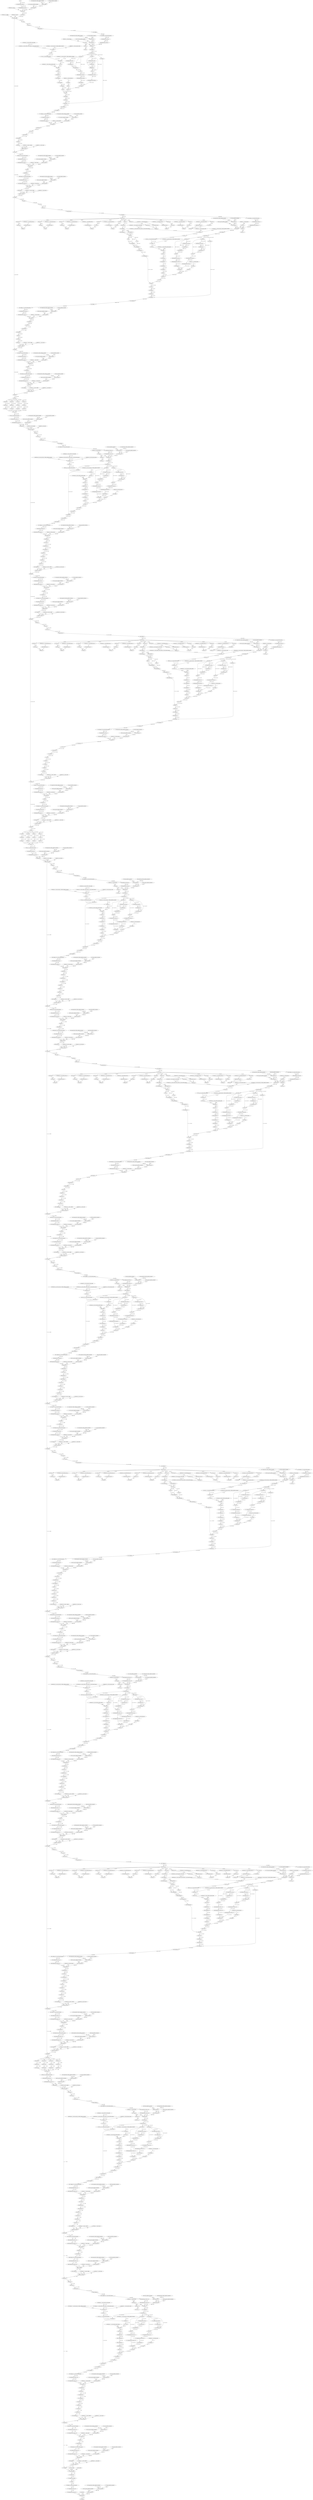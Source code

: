 strict digraph {
"0 features_1_0_attn_qkv_bias" [id=0, type="get_attr"];
"1 features_1_0_attn_proj_bias" [id=1, type="get_attr"];
"2 features_1_0_attn_logit_scale" [id=2, type="get_attr"];
"3 features_1_1_attn_qkv_bias" [id=3, type="get_attr"];
"4 features_1_1_attn_proj_bias" [id=4, type="get_attr"];
"5 features_1_1_attn_logit_scale" [id=5, type="get_attr"];
"6 features_3_0_attn_qkv_bias" [id=6, type="get_attr"];
"7 features_3_0_attn_proj_bias" [id=7, type="get_attr"];
"8 features_3_0_attn_logit_scale" [id=8, type="get_attr"];
"9 features_3_1_attn_qkv_bias" [id=9, type="get_attr"];
"10 features_3_1_attn_proj_bias" [id=10, type="get_attr"];
"11 features_3_1_attn_logit_scale" [id=11, type="get_attr"];
"12 features_5_0_attn_qkv_bias" [id=12, type="get_attr"];
"13 features_5_0_attn_proj_bias" [id=13, type="get_attr"];
"14 features_5_0_attn_logit_scale" [id=14, type="get_attr"];
"15 features_5_1_attn_qkv_bias" [id=15, type="get_attr"];
"16 features_5_1_attn_proj_bias" [id=16, type="get_attr"];
"17 features_5_1_attn_logit_scale" [id=17, type="get_attr"];
"18 features_5_2_attn_qkv_bias" [id=18, type="get_attr"];
"19 features_5_2_attn_proj_bias" [id=19, type="get_attr"];
"20 features_5_2_attn_logit_scale" [id=20, type="get_attr"];
"21 features_5_3_attn_qkv_bias" [id=21, type="get_attr"];
"22 features_5_3_attn_proj_bias" [id=22, type="get_attr"];
"23 features_5_3_attn_logit_scale" [id=23, type="get_attr"];
"24 features_5_4_attn_qkv_bias" [id=24, type="get_attr"];
"25 features_5_4_attn_proj_bias" [id=25, type="get_attr"];
"26 features_5_4_attn_logit_scale" [id=26, type="get_attr"];
"27 features_5_5_attn_qkv_bias" [id=27, type="get_attr"];
"28 features_5_5_attn_proj_bias" [id=28, type="get_attr"];
"29 features_5_5_attn_logit_scale" [id=29, type="get_attr"];
"30 features_7_0_attn_qkv_bias" [id=30, type="get_attr"];
"31 features_7_0_attn_proj_bias" [id=31, type="get_attr"];
"32 features_7_0_attn_logit_scale" [id=32, type="get_attr"];
"33 features_7_1_attn_qkv_bias" [id=33, type="get_attr"];
"34 features_7_1_attn_proj_bias" [id=34, type="get_attr"];
"35 features_7_1_attn_logit_scale" [id=35, type="get_attr"];
"36 features_0_0_bias" [id=36, type="get_attr"];
"37 features_0_2_weight" [id=37, type="get_attr"];
"38 features_0_2_bias" [id=38, type="get_attr"];
"39 features_1_0_attn_cpb_mlp_0_bias" [id=39, type="get_attr"];
"40 features_1_0_norm1_weight" [id=40, type="get_attr"];
"41 features_1_0_norm1_bias" [id=41, type="get_attr"];
"42 features_1_0_mlp_0_bias" [id=42, type="get_attr"];
"43 features_1_0_mlp_3_bias" [id=43, type="get_attr"];
"44 features_1_0_norm2_weight" [id=44, type="get_attr"];
"45 features_1_0_norm2_bias" [id=45, type="get_attr"];
"46 features_1_1_attn_cpb_mlp_0_bias" [id=46, type="get_attr"];
"47 features_1_1_norm1_weight" [id=47, type="get_attr"];
"48 features_1_1_norm1_bias" [id=48, type="get_attr"];
"49 features_1_1_mlp_0_bias" [id=49, type="get_attr"];
"50 features_1_1_mlp_3_bias" [id=50, type="get_attr"];
"51 features_1_1_norm2_weight" [id=51, type="get_attr"];
"52 features_1_1_norm2_bias" [id=52, type="get_attr"];
"53 features_2_norm_weight" [id=53, type="get_attr"];
"54 features_2_norm_bias" [id=54, type="get_attr"];
"55 features_3_0_attn_cpb_mlp_0_bias" [id=55, type="get_attr"];
"56 features_3_0_norm1_weight" [id=56, type="get_attr"];
"57 features_3_0_norm1_bias" [id=57, type="get_attr"];
"58 features_3_0_mlp_0_bias" [id=58, type="get_attr"];
"59 features_3_0_mlp_3_bias" [id=59, type="get_attr"];
"60 features_3_0_norm2_weight" [id=60, type="get_attr"];
"61 features_3_0_norm2_bias" [id=61, type="get_attr"];
"62 features_3_1_attn_cpb_mlp_0_bias" [id=62, type="get_attr"];
"63 features_3_1_norm1_weight" [id=63, type="get_attr"];
"64 features_3_1_norm1_bias" [id=64, type="get_attr"];
"65 features_3_1_mlp_0_bias" [id=65, type="get_attr"];
"66 features_3_1_mlp_3_bias" [id=66, type="get_attr"];
"67 features_3_1_norm2_weight" [id=67, type="get_attr"];
"68 features_3_1_norm2_bias" [id=68, type="get_attr"];
"69 features_4_norm_weight" [id=69, type="get_attr"];
"70 features_4_norm_bias" [id=70, type="get_attr"];
"71 features_5_0_attn_cpb_mlp_0_bias" [id=71, type="get_attr"];
"72 features_5_0_norm1_weight" [id=72, type="get_attr"];
"73 features_5_0_norm1_bias" [id=73, type="get_attr"];
"74 features_5_0_mlp_0_bias" [id=74, type="get_attr"];
"75 features_5_0_mlp_3_bias" [id=75, type="get_attr"];
"76 features_5_0_norm2_weight" [id=76, type="get_attr"];
"77 features_5_0_norm2_bias" [id=77, type="get_attr"];
"78 features_5_1_attn_cpb_mlp_0_bias" [id=78, type="get_attr"];
"79 features_5_1_norm1_weight" [id=79, type="get_attr"];
"80 features_5_1_norm1_bias" [id=80, type="get_attr"];
"81 features_5_1_mlp_0_bias" [id=81, type="get_attr"];
"82 features_5_1_mlp_3_bias" [id=82, type="get_attr"];
"83 features_5_1_norm2_weight" [id=83, type="get_attr"];
"84 features_5_1_norm2_bias" [id=84, type="get_attr"];
"85 features_5_2_attn_cpb_mlp_0_bias" [id=85, type="get_attr"];
"86 features_5_2_norm1_weight" [id=86, type="get_attr"];
"87 features_5_2_norm1_bias" [id=87, type="get_attr"];
"88 features_5_2_mlp_0_bias" [id=88, type="get_attr"];
"89 features_5_2_mlp_3_bias" [id=89, type="get_attr"];
"90 features_5_2_norm2_weight" [id=90, type="get_attr"];
"91 features_5_2_norm2_bias" [id=91, type="get_attr"];
"92 features_5_3_attn_cpb_mlp_0_bias" [id=92, type="get_attr"];
"93 features_5_3_norm1_weight" [id=93, type="get_attr"];
"94 features_5_3_norm1_bias" [id=94, type="get_attr"];
"95 features_5_3_mlp_0_bias" [id=95, type="get_attr"];
"96 features_5_3_mlp_3_bias" [id=96, type="get_attr"];
"97 features_5_3_norm2_weight" [id=97, type="get_attr"];
"98 features_5_3_norm2_bias" [id=98, type="get_attr"];
"99 features_5_4_attn_cpb_mlp_0_bias" [id=99, type="get_attr"];
"100 features_5_4_norm1_weight" [id=100, type="get_attr"];
"101 features_5_4_norm1_bias" [id=101, type="get_attr"];
"102 features_5_4_mlp_0_bias" [id=102, type="get_attr"];
"103 features_5_4_mlp_3_bias" [id=103, type="get_attr"];
"104 features_5_4_norm2_weight" [id=104, type="get_attr"];
"105 features_5_4_norm2_bias" [id=105, type="get_attr"];
"106 features_5_5_attn_cpb_mlp_0_bias" [id=106, type="get_attr"];
"107 features_5_5_norm1_weight" [id=107, type="get_attr"];
"108 features_5_5_norm1_bias" [id=108, type="get_attr"];
"109 features_5_5_mlp_0_bias" [id=109, type="get_attr"];
"110 features_5_5_mlp_3_bias" [id=110, type="get_attr"];
"111 features_5_5_norm2_weight" [id=111, type="get_attr"];
"112 features_5_5_norm2_bias" [id=112, type="get_attr"];
"113 features_6_norm_weight" [id=113, type="get_attr"];
"114 features_6_norm_bias" [id=114, type="get_attr"];
"115 features_7_0_attn_cpb_mlp_0_bias" [id=115, type="get_attr"];
"116 features_7_0_norm1_weight" [id=116, type="get_attr"];
"117 features_7_0_norm1_bias" [id=117, type="get_attr"];
"118 features_7_0_mlp_0_bias" [id=118, type="get_attr"];
"119 features_7_0_mlp_3_bias" [id=119, type="get_attr"];
"120 features_7_0_norm2_weight" [id=120, type="get_attr"];
"121 features_7_0_norm2_bias" [id=121, type="get_attr"];
"122 features_7_1_attn_cpb_mlp_0_bias" [id=122, type="get_attr"];
"123 features_7_1_norm1_weight" [id=123, type="get_attr"];
"124 features_7_1_norm1_bias" [id=124, type="get_attr"];
"125 features_7_1_mlp_0_bias" [id=125, type="get_attr"];
"126 features_7_1_mlp_3_bias" [id=126, type="get_attr"];
"127 features_7_1_norm2_weight" [id=127, type="get_attr"];
"128 features_7_1_norm2_bias" [id=128, type="get_attr"];
"129 norm_weight" [id=129, type="get_attr"];
"130 norm_bias" [id=130, type="get_attr"];
"131 head_bias" [id=131, type="get_attr"];
"132 features_1_0_attn_relative_coords_table" [id=132, type="get_attr"];
"133 features_1_0_attn_relative_position_index" [id=133, type="get_attr"];
"134 features_1_1_attn_relative_coords_table" [id=134, type="get_attr"];
"135 features_1_1_attn_relative_position_index" [id=135, type="get_attr"];
"136 features_3_0_attn_relative_coords_table" [id=136, type="get_attr"];
"137 features_3_0_attn_relative_position_index" [id=137, type="get_attr"];
"138 features_3_1_attn_relative_coords_table" [id=138, type="get_attr"];
"139 features_3_1_attn_relative_position_index" [id=139, type="get_attr"];
"140 features_5_0_attn_relative_coords_table" [id=140, type="get_attr"];
"141 features_5_0_attn_relative_position_index" [id=141, type="get_attr"];
"142 features_5_1_attn_relative_coords_table" [id=142, type="get_attr"];
"143 features_5_1_attn_relative_position_index" [id=143, type="get_attr"];
"144 features_5_2_attn_relative_coords_table" [id=144, type="get_attr"];
"145 features_5_2_attn_relative_position_index" [id=145, type="get_attr"];
"146 features_5_3_attn_relative_coords_table" [id=146, type="get_attr"];
"147 features_5_3_attn_relative_position_index" [id=147, type="get_attr"];
"148 features_5_4_attn_relative_coords_table" [id=148, type="get_attr"];
"149 features_5_4_attn_relative_position_index" [id=149, type="get_attr"];
"150 features_5_5_attn_relative_coords_table" [id=150, type="get_attr"];
"151 features_5_5_attn_relative_position_index" [id=151, type="get_attr"];
"152 features_7_0_attn_relative_coords_table" [id=152, type="get_attr"];
"153 features_7_0_attn_relative_position_index" [id=153, type="get_attr"];
"154 features_7_1_attn_relative_coords_table" [id=154, type="get_attr"];
"155 features_7_1_attn_relative_position_index" [id=155, type="get_attr"];
"156 features_1_1_attn_lifted_tensor_0" [id=156, type="get_attr"];
"157 features_1_1_attn_lifted_tensor_1" [id=157, type="get_attr"];
"158 features_1_1_attn_lifted_tensor_2" [id=158, type="get_attr"];
"159 features_1_1_attn_lifted_tensor_3" [id=159, type="get_attr"];
"160 features_1_1_attn_lifted_tensor_4" [id=160, type="get_attr"];
"161 features_1_1_attn_lifted_tensor_5" [id=161, type="get_attr"];
"162 features_1_1_attn_lifted_tensor_6" [id=162, type="get_attr"];
"163 features_1_1_attn_lifted_tensor_7" [id=163, type="get_attr"];
"164 features_1_1_attn_lifted_tensor_8" [id=164, type="get_attr"];
"165 features_3_1_attn_lifted_tensor_9" [id=165, type="get_attr"];
"166 features_3_1_attn_lifted_tensor_10" [id=166, type="get_attr"];
"167 features_3_1_attn_lifted_tensor_11" [id=167, type="get_attr"];
"168 features_3_1_attn_lifted_tensor_12" [id=168, type="get_attr"];
"169 features_3_1_attn_lifted_tensor_13" [id=169, type="get_attr"];
"170 features_3_1_attn_lifted_tensor_14" [id=170, type="get_attr"];
"171 features_3_1_attn_lifted_tensor_15" [id=171, type="get_attr"];
"172 features_3_1_attn_lifted_tensor_16" [id=172, type="get_attr"];
"173 features_3_1_attn_lifted_tensor_17" [id=173, type="get_attr"];
"174 features_5_1_attn_lifted_tensor_18" [id=174, type="get_attr"];
"175 features_5_1_attn_lifted_tensor_19" [id=175, type="get_attr"];
"176 features_5_1_attn_lifted_tensor_20" [id=176, type="get_attr"];
"177 features_5_1_attn_lifted_tensor_21" [id=177, type="get_attr"];
"178 features_5_1_attn_lifted_tensor_22" [id=178, type="get_attr"];
"179 features_5_1_attn_lifted_tensor_23" [id=179, type="get_attr"];
"180 features_5_1_attn_lifted_tensor_24" [id=180, type="get_attr"];
"181 features_5_1_attn_lifted_tensor_25" [id=181, type="get_attr"];
"182 features_5_1_attn_lifted_tensor_26" [id=182, type="get_attr"];
"183 features_5_3_attn_lifted_tensor_27" [id=183, type="get_attr"];
"184 features_5_3_attn_lifted_tensor_28" [id=184, type="get_attr"];
"185 features_5_3_attn_lifted_tensor_29" [id=185, type="get_attr"];
"186 features_5_3_attn_lifted_tensor_30" [id=186, type="get_attr"];
"187 features_5_3_attn_lifted_tensor_31" [id=187, type="get_attr"];
"188 features_5_3_attn_lifted_tensor_32" [id=188, type="get_attr"];
"189 features_5_3_attn_lifted_tensor_33" [id=189, type="get_attr"];
"190 features_5_3_attn_lifted_tensor_34" [id=190, type="get_attr"];
"191 features_5_3_attn_lifted_tensor_35" [id=191, type="get_attr"];
"192 features_5_5_attn_lifted_tensor_36" [id=192, type="get_attr"];
"193 features_5_5_attn_lifted_tensor_37" [id=193, type="get_attr"];
"194 features_5_5_attn_lifted_tensor_38" [id=194, type="get_attr"];
"195 features_5_5_attn_lifted_tensor_39" [id=195, type="get_attr"];
"196 features_5_5_attn_lifted_tensor_40" [id=196, type="get_attr"];
"197 features_5_5_attn_lifted_tensor_41" [id=197, type="get_attr"];
"198 features_5_5_attn_lifted_tensor_42" [id=198, type="get_attr"];
"199 features_5_5_attn_lifted_tensor_43" [id=199, type="get_attr"];
"200 features_5_5_attn_lifted_tensor_44" [id=200, type="get_attr"];
"201 x" [id=201, type=input];
"202 quantize_per_tensor_0" [id=202, type="quantize_per_tensor"];
"203 dequantize_per_tensor_1" [id=203, type="dequantize_per_tensor"];
"204 scale_updated_constant0" [id=204, type="get_attr"];
"205 compressed_weight_updated_constant0" [id=205, type="get_attr"];
"206 mul_tensor" [id=206, type=mul];
"207 zero_point_updated_constant0" [id=207, type="get_attr"];
"208 sub_tensor" [id=208, type=sub];
"209 conv2d" [id=209, type=conv2d];
"210 permute" [id=210, type=permute];
"211 layer_norm" [id=211, type="layer_norm"];
"212 features_1_0_attn_cpb_mlp_0_weight_updated_constant0" [id=212, type="get_attr"];
"213 features_1_0_attn_relative_coords_table_0_0_nncf_smooth_quant_0" [id=213, type="call_module"];
"214 linear" [id=214, type=linear];
"215 relu_" [id=215, type="relu_"];
"216 features_1_0_attn_cpb_mlp_2_weight_updated_constant0" [id=216, type="get_attr"];
"217 relu__0_0_nncf_smooth_quant_0" [id=217, type="call_module"];
"218 linear_1" [id=218, type=linear];
"219 view" [id=219, type=view];
"220 index" [id=220, type=index];
"221 view_1" [id=221, type=view];
"222 permute_1" [id=222, type=permute];
"223 contiguous" [id=223, type=contiguous];
"224 unsqueeze" [id=224, type=unsqueeze];
"225 sigmoid" [id=225, type=sigmoid];
"226 mul" [id=226, type=mul];
"227 pad" [id=227, type=pad];
"228 view_2" [id=228, type=view];
"229 permute_2" [id=229, type=permute];
"230 reshape" [id=230, type=reshape];
"231 clone" [id=231, type=clone];
"232 slice_1" [id=232, type=slice];
"233 zero_" [id=233, type="zero_"];
"234 reshape_0_0_nncf_smooth_quant_0" [id=234, type="call_module"];
"235 quantize_per_tensor_2" [id=235, type="quantize_per_tensor"];
"236 dequantize_per_tensor_3" [id=236, type="dequantize_per_tensor"];
"237 scale_updated_constant1" [id=237, type="get_attr"];
"238 compressed_weight_updated_constant1" [id=238, type="get_attr"];
"239 mul_tensor_1" [id=239, type=mul];
"240 zero_point_updated_constant1" [id=240, type="get_attr"];
"241 sub_tensor_1" [id=241, type=sub];
"242 linear_2" [id=242, type=linear];
"243 reshape_1" [id=243, type=reshape];
"244 permute_3" [id=244, type=permute];
"245 select" [id=245, type=select];
"246 select_1" [id=246, type=select];
"247 select_2" [id=247, type=select];
"248 linalg_vector_norm" [id=248, type="linalg_vector_norm"];
"249 clamp_min" [id=249, type="clamp_min"];
"250 expand_as" [id=250, type="expand_as"];
"251 div" [id=251, type=div];
"252 quantize_per_tensor_4" [id=252, type="quantize_per_tensor"];
"253 dequantize_per_tensor_5" [id=253, type="dequantize_per_tensor"];
"254 linalg_vector_norm_1" [id=254, type="linalg_vector_norm"];
"255 clamp_min_1" [id=255, type="clamp_min"];
"256 expand_as_1" [id=256, type="expand_as"];
"257 div_1" [id=257, type=div];
"258 quantize_per_tensor_6" [id=258, type="quantize_per_tensor"];
"259 dequantize_per_tensor_7" [id=259, type="dequantize_per_tensor"];
"260 transpose" [id=260, type=transpose];
"261 matmul" [id=261, type=matmul];
"262 clamp" [id=262, type=clamp];
"263 exp" [id=263, type=exp];
"264 mul_1" [id=264, type=mul];
"265 add" [id=265, type=add];
"266 softmax" [id=266, type=softmax];
"267 dropout" [id=267, type=dropout];
"268 matmul_1" [id=268, type=matmul];
"269 transpose_1" [id=269, type=transpose];
"270 reshape_2" [id=270, type=reshape];
"271 reshape_2_0_0_nncf_smooth_quant_0" [id=271, type="call_module"];
"272 quantize_per_tensor_8" [id=272, type="quantize_per_tensor"];
"273 dequantize_per_tensor_9" [id=273, type="dequantize_per_tensor"];
"274 scale_updated_constant2" [id=274, type="get_attr"];
"275 compressed_weight_updated_constant2" [id=275, type="get_attr"];
"276 mul_tensor_2" [id=276, type=mul];
"277 zero_point_updated_constant2" [id=277, type="get_attr"];
"278 sub_tensor_2" [id=278, type=sub];
"279 linear_3" [id=279, type=linear];
"280 dropout_1" [id=280, type=dropout];
"281 view_3" [id=281, type=view];
"282 permute_4" [id=282, type=permute];
"283 reshape_3" [id=283, type=reshape];
"284 slice_2" [id=284, type=slice];
"285 slice_3" [id=285, type=slice];
"286 layer_norm_1" [id=286, type="layer_norm"];
"287 add_1" [id=287, type=add];
"288 add_1_0_0_nncf_smooth_quant_0" [id=288, type="call_module"];
"289 quantize_per_tensor_10" [id=289, type="quantize_per_tensor"];
"290 dequantize_per_tensor_11" [id=290, type="dequantize_per_tensor"];
"291 scale_updated_constant3" [id=291, type="get_attr"];
"292 compressed_weight_updated_constant3" [id=292, type="get_attr"];
"293 mul_tensor_3" [id=293, type=mul];
"294 zero_point_updated_constant3" [id=294, type="get_attr"];
"295 sub_tensor_3" [id=295, type=sub];
"296 linear_4" [id=296, type=linear];
"297 gelu" [id=297, type=gelu];
"298 dropout_2" [id=298, type=dropout];
"299 dropout_2_0_0_nncf_smooth_quant_0" [id=299, type="call_module"];
"300 quantize_per_tensor_12" [id=300, type="quantize_per_tensor"];
"301 dequantize_per_tensor_13" [id=301, type="dequantize_per_tensor"];
"302 scale_updated_constant4" [id=302, type="get_attr"];
"303 compressed_weight_updated_constant4" [id=303, type="get_attr"];
"304 mul_tensor_4" [id=304, type=mul];
"305 zero_point_updated_constant4" [id=305, type="get_attr"];
"306 sub_tensor_4" [id=306, type=sub];
"307 linear_5" [id=307, type=linear];
"308 dropout_3" [id=308, type=dropout];
"309 layer_norm_2" [id=309, type="layer_norm"];
"310 add_2" [id=310, type=add];
"311 features_1_1_attn_cpb_mlp_0_weight_updated_constant0" [id=311, type="get_attr"];
"312 features_1_1_attn_relative_coords_table_0_0_nncf_smooth_quant_0" [id=312, type="call_module"];
"313 linear_6" [id=313, type=linear];
"314 relu__1" [id=314, type="relu_"];
"315 features_1_1_attn_cpb_mlp_2_weight_updated_constant0" [id=315, type="get_attr"];
"316 relu__1_0_0_nncf_smooth_quant_0" [id=316, type="call_module"];
"317 linear_7" [id=317, type=linear];
"318 view_4" [id=318, type=view];
"319 index_1" [id=319, type=index];
"320 view_5" [id=320, type=view];
"321 permute_5" [id=321, type=permute];
"322 contiguous_1" [id=322, type=contiguous];
"323 unsqueeze_1" [id=323, type=unsqueeze];
"324 sigmoid_1" [id=324, type=sigmoid];
"325 mul_2" [id=325, type=mul];
"326 pad_1" [id=326, type=pad];
"327 roll" [id=327, type=roll];
"328 view_6" [id=328, type=view];
"329 permute_6" [id=329, type=permute];
"330 reshape_4" [id=330, type=reshape];
"331 clone_1" [id=331, type=clone];
"332 slice_4" [id=332, type=slice];
"333 zero__1" [id=333, type="zero_"];
"334 reshape_4_0_0_nncf_smooth_quant_0" [id=334, type="call_module"];
"335 quantize_per_tensor_14" [id=335, type="quantize_per_tensor"];
"336 dequantize_per_tensor_15" [id=336, type="dequantize_per_tensor"];
"337 scale_updated_constant5" [id=337, type="get_attr"];
"338 compressed_weight_updated_constant5" [id=338, type="get_attr"];
"339 mul_tensor_5" [id=339, type=mul];
"340 zero_point_updated_constant5" [id=340, type="get_attr"];
"341 sub_tensor_5" [id=341, type=sub];
"342 linear_8" [id=342, type=linear];
"343 reshape_5" [id=343, type=reshape];
"344 permute_7" [id=344, type=permute];
"345 select_3" [id=345, type=select];
"346 select_4" [id=346, type=select];
"347 select_5" [id=347, type=select];
"348 linalg_vector_norm_2" [id=348, type="linalg_vector_norm"];
"349 clamp_min_2" [id=349, type="clamp_min"];
"350 expand_as_2" [id=350, type="expand_as"];
"351 div_2" [id=351, type=div];
"352 quantize_per_tensor_16" [id=352, type="quantize_per_tensor"];
"353 dequantize_per_tensor_17" [id=353, type="dequantize_per_tensor"];
"354 linalg_vector_norm_3" [id=354, type="linalg_vector_norm"];
"355 clamp_min_3" [id=355, type="clamp_min"];
"356 expand_as_3" [id=356, type="expand_as"];
"357 div_3" [id=357, type=div];
"358 quantize_per_tensor_18" [id=358, type="quantize_per_tensor"];
"359 dequantize_per_tensor_19" [id=359, type="dequantize_per_tensor"];
"360 transpose_2" [id=360, type=transpose];
"361 matmul_2" [id=361, type=matmul];
"362 clamp_1" [id=362, type=clamp];
"363 exp_1" [id=363, type=exp];
"364 mul_3" [id=364, type=mul];
"365 add_3" [id=365, type=add];
"366 new_zeros" [id=366, type="new_zeros"];
"367 lift_fresh_copy" [id=367, type="lift_fresh_copy"];
"368 slice_5" [id=368, type=slice];
"369 slice_6" [id=369, type=slice];
"370 fill_" [id=370, type="fill_"];
"371 lift_fresh_copy_1" [id=371, type="lift_fresh_copy"];
"372 slice_7" [id=372, type=slice];
"373 slice_8" [id=373, type=slice];
"374 fill__1" [id=374, type="fill_"];
"375 lift_fresh_copy_2" [id=375, type="lift_fresh_copy"];
"376 slice_9" [id=376, type=slice];
"377 slice_10" [id=377, type=slice];
"378 fill__2" [id=378, type="fill_"];
"379 lift_fresh_copy_3" [id=379, type="lift_fresh_copy"];
"380 slice_11" [id=380, type=slice];
"381 slice_12" [id=381, type=slice];
"382 fill__3" [id=382, type="fill_"];
"383 lift_fresh_copy_4" [id=383, type="lift_fresh_copy"];
"384 slice_13" [id=384, type=slice];
"385 slice_14" [id=385, type=slice];
"386 fill__4" [id=386, type="fill_"];
"387 lift_fresh_copy_5" [id=387, type="lift_fresh_copy"];
"388 slice_15" [id=388, type=slice];
"389 slice_16" [id=389, type=slice];
"390 fill__5" [id=390, type="fill_"];
"391 lift_fresh_copy_6" [id=391, type="lift_fresh_copy"];
"392 slice_17" [id=392, type=slice];
"393 slice_18" [id=393, type=slice];
"394 fill__6" [id=394, type="fill_"];
"395 lift_fresh_copy_7" [id=395, type="lift_fresh_copy"];
"396 slice_19" [id=396, type=slice];
"397 slice_20" [id=397, type=slice];
"398 fill__7" [id=398, type="fill_"];
"399 lift_fresh_copy_8" [id=399, type="lift_fresh_copy"];
"400 slice_21" [id=400, type=slice];
"401 slice_22" [id=401, type=slice];
"402 fill__8" [id=402, type="fill_"];
"403 view_7" [id=403, type=view];
"404 permute_8" [id=404, type=permute];
"405 reshape_6" [id=405, type=reshape];
"406 unsqueeze_2" [id=406, type=unsqueeze];
"407 unsqueeze_3" [id=407, type=unsqueeze];
"408 sub" [id=408, type=sub];
"409 ne" [id=409, type=ne];
"410 masked_fill" [id=410, type="masked_fill"];
"411 eq" [id=411, type=eq];
"412 masked_fill_1" [id=412, type="masked_fill"];
"413 view_8" [id=413, type=view];
"414 unsqueeze_4" [id=414, type=unsqueeze];
"415 unsqueeze_5" [id=415, type=unsqueeze];
"416 add_4" [id=416, type=add];
"417 view_9" [id=417, type=view];
"418 softmax_1" [id=418, type=softmax];
"419 dropout_4" [id=419, type=dropout];
"420 matmul_3" [id=420, type=matmul];
"421 transpose_3" [id=421, type=transpose];
"422 reshape_7" [id=422, type=reshape];
"423 reshape_7_0_0_nncf_smooth_quant_0" [id=423, type="call_module"];
"424 quantize_per_tensor_20" [id=424, type="quantize_per_tensor"];
"425 dequantize_per_tensor_21" [id=425, type="dequantize_per_tensor"];
"426 scale_updated_constant6" [id=426, type="get_attr"];
"427 compressed_weight_updated_constant6" [id=427, type="get_attr"];
"428 mul_tensor_6" [id=428, type=mul];
"429 zero_point_updated_constant6" [id=429, type="get_attr"];
"430 sub_tensor_6" [id=430, type=sub];
"431 linear_9" [id=431, type=linear];
"432 dropout_5" [id=432, type=dropout];
"433 view_10" [id=433, type=view];
"434 permute_9" [id=434, type=permute];
"435 reshape_8" [id=435, type=reshape];
"436 roll_1" [id=436, type=roll];
"437 slice_23" [id=437, type=slice];
"438 slice_24" [id=438, type=slice];
"439 layer_norm_3" [id=439, type="layer_norm"];
"440 add_5" [id=440, type=add];
"441 add_5_0_0_nncf_smooth_quant_0" [id=441, type="call_module"];
"442 quantize_per_tensor_22" [id=442, type="quantize_per_tensor"];
"443 dequantize_per_tensor_23" [id=443, type="dequantize_per_tensor"];
"444 scale_updated_constant7" [id=444, type="get_attr"];
"445 compressed_weight_updated_constant7" [id=445, type="get_attr"];
"446 mul_tensor_7" [id=446, type=mul];
"447 zero_point_updated_constant7" [id=447, type="get_attr"];
"448 sub_tensor_7" [id=448, type=sub];
"449 linear_10" [id=449, type=linear];
"450 gelu_1" [id=450, type=gelu];
"451 dropout_6" [id=451, type=dropout];
"452 dropout_6_0_0_nncf_smooth_quant_0" [id=452, type="call_module"];
"453 quantize_per_tensor_24" [id=453, type="quantize_per_tensor"];
"454 dequantize_per_tensor_25" [id=454, type="dequantize_per_tensor"];
"455 scale_updated_constant8" [id=455, type="get_attr"];
"456 compressed_weight_updated_constant8" [id=456, type="get_attr"];
"457 mul_tensor_8" [id=457, type=mul];
"458 zero_point_updated_constant8" [id=458, type="get_attr"];
"459 sub_tensor_8" [id=459, type=sub];
"460 linear_11" [id=460, type=linear];
"461 dropout_7" [id=461, type=dropout];
"462 layer_norm_4" [id=462, type="layer_norm"];
"463 add_6" [id=463, type=add];
"464 pad_2" [id=464, type=pad];
"465 slice_25" [id=465, type=slice];
"466 slice_26" [id=466, type=slice];
"467 slice_27" [id=467, type=slice];
"468 slice_28" [id=468, type=slice];
"469 slice_29" [id=469, type=slice];
"470 slice_30" [id=470, type=slice];
"471 slice_31" [id=471, type=slice];
"472 slice_32" [id=472, type=slice];
"473 slice_33" [id=473, type=slice];
"474 slice_34" [id=474, type=slice];
"475 slice_35" [id=475, type=slice];
"476 slice_36" [id=476, type=slice];
"477 cat" [id=477, type=cat];
"478 cat_0_0_nncf_smooth_quant_0" [id=478, type="call_module"];
"479 quantize_per_tensor_26" [id=479, type="quantize_per_tensor"];
"480 dequantize_per_tensor_27" [id=480, type="dequantize_per_tensor"];
"481 scale_updated_constant9" [id=481, type="get_attr"];
"482 compressed_weight_updated_constant9" [id=482, type="get_attr"];
"483 mul_tensor_9" [id=483, type=mul];
"484 zero_point_updated_constant9" [id=484, type="get_attr"];
"485 sub_tensor_9" [id=485, type=sub];
"486 linear_12" [id=486, type=linear];
"487 layer_norm_5" [id=487, type="layer_norm"];
"488 features_3_0_attn_cpb_mlp_0_weight_updated_constant0" [id=488, type="get_attr"];
"489 features_3_0_attn_relative_coords_table_0_0_nncf_smooth_quant_0" [id=489, type="call_module"];
"490 linear_13" [id=490, type=linear];
"491 relu__2" [id=491, type="relu_"];
"492 features_3_0_attn_cpb_mlp_2_weight_updated_constant0" [id=492, type="get_attr"];
"493 relu__2_0_0_nncf_smooth_quant_0" [id=493, type="call_module"];
"494 linear_14" [id=494, type=linear];
"495 view_11" [id=495, type=view];
"496 index_2" [id=496, type=index];
"497 view_12" [id=497, type=view];
"498 permute_10" [id=498, type=permute];
"499 contiguous_2" [id=499, type=contiguous];
"500 unsqueeze_6" [id=500, type=unsqueeze];
"501 sigmoid_2" [id=501, type=sigmoid];
"502 mul_4" [id=502, type=mul];
"503 pad_3" [id=503, type=pad];
"504 view_13" [id=504, type=view];
"505 permute_11" [id=505, type=permute];
"506 reshape_9" [id=506, type=reshape];
"507 clone_2" [id=507, type=clone];
"508 slice_37" [id=508, type=slice];
"509 zero__2" [id=509, type="zero_"];
"510 reshape_9_0_0_nncf_smooth_quant_0" [id=510, type="call_module"];
"511 quantize_per_tensor_28" [id=511, type="quantize_per_tensor"];
"512 dequantize_per_tensor_29" [id=512, type="dequantize_per_tensor"];
"513 scale_updated_constant10" [id=513, type="get_attr"];
"514 compressed_weight_updated_constant10" [id=514, type="get_attr"];
"515 mul_tensor_10" [id=515, type=mul];
"516 zero_point_updated_constant10" [id=516, type="get_attr"];
"517 sub_tensor_10" [id=517, type=sub];
"518 linear_15" [id=518, type=linear];
"519 reshape_10" [id=519, type=reshape];
"520 permute_12" [id=520, type=permute];
"521 select_6" [id=521, type=select];
"522 select_7" [id=522, type=select];
"523 select_8" [id=523, type=select];
"524 linalg_vector_norm_4" [id=524, type="linalg_vector_norm"];
"525 clamp_min_4" [id=525, type="clamp_min"];
"526 expand_as_4" [id=526, type="expand_as"];
"527 div_4" [id=527, type=div];
"528 quantize_per_tensor_30" [id=528, type="quantize_per_tensor"];
"529 dequantize_per_tensor_31" [id=529, type="dequantize_per_tensor"];
"530 linalg_vector_norm_5" [id=530, type="linalg_vector_norm"];
"531 clamp_min_5" [id=531, type="clamp_min"];
"532 expand_as_5" [id=532, type="expand_as"];
"533 div_5" [id=533, type=div];
"534 quantize_per_tensor_32" [id=534, type="quantize_per_tensor"];
"535 dequantize_per_tensor_33" [id=535, type="dequantize_per_tensor"];
"536 transpose_4" [id=536, type=transpose];
"537 matmul_4" [id=537, type=matmul];
"538 clamp_2" [id=538, type=clamp];
"539 exp_2" [id=539, type=exp];
"540 mul_5" [id=540, type=mul];
"541 add_7" [id=541, type=add];
"542 softmax_2" [id=542, type=softmax];
"543 dropout_8" [id=543, type=dropout];
"544 matmul_5" [id=544, type=matmul];
"545 transpose_5" [id=545, type=transpose];
"546 reshape_11" [id=546, type=reshape];
"547 reshape_11_0_0_nncf_smooth_quant_0" [id=547, type="call_module"];
"548 quantize_per_tensor_34" [id=548, type="quantize_per_tensor"];
"549 dequantize_per_tensor_35" [id=549, type="dequantize_per_tensor"];
"550 scale_updated_constant11" [id=550, type="get_attr"];
"551 compressed_weight_updated_constant11" [id=551, type="get_attr"];
"552 mul_tensor_11" [id=552, type=mul];
"553 zero_point_updated_constant11" [id=553, type="get_attr"];
"554 sub_tensor_11" [id=554, type=sub];
"555 linear_16" [id=555, type=linear];
"556 dropout_9" [id=556, type=dropout];
"557 view_14" [id=557, type=view];
"558 permute_13" [id=558, type=permute];
"559 reshape_12" [id=559, type=reshape];
"560 slice_38" [id=560, type=slice];
"561 slice_39" [id=561, type=slice];
"562 slice_40" [id=562, type=slice];
"563 slice_41" [id=563, type=slice];
"564 contiguous_3" [id=564, type=contiguous];
"565 layer_norm_6" [id=565, type="layer_norm"];
"566 add_8" [id=566, type=add];
"567 add_8_0_0_nncf_smooth_quant_0" [id=567, type="call_module"];
"568 quantize_per_tensor_36" [id=568, type="quantize_per_tensor"];
"569 dequantize_per_tensor_37" [id=569, type="dequantize_per_tensor"];
"570 scale_updated_constant12" [id=570, type="get_attr"];
"571 compressed_weight_updated_constant12" [id=571, type="get_attr"];
"572 mul_tensor_12" [id=572, type=mul];
"573 zero_point_updated_constant12" [id=573, type="get_attr"];
"574 sub_tensor_12" [id=574, type=sub];
"575 linear_17" [id=575, type=linear];
"576 gelu_2" [id=576, type=gelu];
"577 dropout_10" [id=577, type=dropout];
"578 dropout_10_0_0_nncf_smooth_quant_0" [id=578, type="call_module"];
"579 quantize_per_tensor_38" [id=579, type="quantize_per_tensor"];
"580 dequantize_per_tensor_39" [id=580, type="dequantize_per_tensor"];
"581 scale_updated_constant13" [id=581, type="get_attr"];
"582 compressed_weight_updated_constant13" [id=582, type="get_attr"];
"583 mul_tensor_13" [id=583, type=mul];
"584 zero_point_updated_constant13" [id=584, type="get_attr"];
"585 sub_tensor_13" [id=585, type=sub];
"586 linear_18" [id=586, type=linear];
"587 dropout_11" [id=587, type=dropout];
"588 layer_norm_7" [id=588, type="layer_norm"];
"589 add_9" [id=589, type=add];
"590 features_3_1_attn_cpb_mlp_0_weight_updated_constant0" [id=590, type="get_attr"];
"591 features_3_1_attn_relative_coords_table_0_0_nncf_smooth_quant_0" [id=591, type="call_module"];
"592 linear_19" [id=592, type=linear];
"593 relu__3" [id=593, type="relu_"];
"594 features_3_1_attn_cpb_mlp_2_weight_updated_constant0" [id=594, type="get_attr"];
"595 relu__3_0_0_nncf_smooth_quant_0" [id=595, type="call_module"];
"596 linear_20" [id=596, type=linear];
"597 view_15" [id=597, type=view];
"598 index_3" [id=598, type=index];
"599 view_16" [id=599, type=view];
"600 permute_14" [id=600, type=permute];
"601 contiguous_4" [id=601, type=contiguous];
"602 unsqueeze_7" [id=602, type=unsqueeze];
"603 sigmoid_3" [id=603, type=sigmoid];
"604 mul_6" [id=604, type=mul];
"605 pad_4" [id=605, type=pad];
"606 roll_2" [id=606, type=roll];
"607 view_17" [id=607, type=view];
"608 permute_15" [id=608, type=permute];
"609 reshape_13" [id=609, type=reshape];
"610 clone_3" [id=610, type=clone];
"611 slice_42" [id=611, type=slice];
"612 zero__3" [id=612, type="zero_"];
"613 reshape_13_0_0_nncf_smooth_quant_0" [id=613, type="call_module"];
"614 quantize_per_tensor_40" [id=614, type="quantize_per_tensor"];
"615 dequantize_per_tensor_41" [id=615, type="dequantize_per_tensor"];
"616 scale_updated_constant14" [id=616, type="get_attr"];
"617 compressed_weight_updated_constant14" [id=617, type="get_attr"];
"618 mul_tensor_14" [id=618, type=mul];
"619 zero_point_updated_constant14" [id=619, type="get_attr"];
"620 sub_tensor_14" [id=620, type=sub];
"621 linear_21" [id=621, type=linear];
"622 reshape_14" [id=622, type=reshape];
"623 permute_16" [id=623, type=permute];
"624 select_9" [id=624, type=select];
"625 select_10" [id=625, type=select];
"626 select_11" [id=626, type=select];
"627 linalg_vector_norm_6" [id=627, type="linalg_vector_norm"];
"628 clamp_min_6" [id=628, type="clamp_min"];
"629 expand_as_6" [id=629, type="expand_as"];
"630 div_6" [id=630, type=div];
"631 quantize_per_tensor_42" [id=631, type="quantize_per_tensor"];
"632 dequantize_per_tensor_43" [id=632, type="dequantize_per_tensor"];
"633 linalg_vector_norm_7" [id=633, type="linalg_vector_norm"];
"634 clamp_min_7" [id=634, type="clamp_min"];
"635 expand_as_7" [id=635, type="expand_as"];
"636 div_7" [id=636, type=div];
"637 quantize_per_tensor_44" [id=637, type="quantize_per_tensor"];
"638 dequantize_per_tensor_45" [id=638, type="dequantize_per_tensor"];
"639 transpose_6" [id=639, type=transpose];
"640 matmul_6" [id=640, type=matmul];
"641 clamp_3" [id=641, type=clamp];
"642 exp_3" [id=642, type=exp];
"643 mul_7" [id=643, type=mul];
"644 add_10" [id=644, type=add];
"645 new_zeros_1" [id=645, type="new_zeros"];
"646 lift_fresh_copy_9" [id=646, type="lift_fresh_copy"];
"647 slice_43" [id=647, type=slice];
"648 slice_44" [id=648, type=slice];
"649 fill__9" [id=649, type="fill_"];
"650 lift_fresh_copy_10" [id=650, type="lift_fresh_copy"];
"651 slice_45" [id=651, type=slice];
"652 slice_46" [id=652, type=slice];
"653 fill__10" [id=653, type="fill_"];
"654 lift_fresh_copy_11" [id=654, type="lift_fresh_copy"];
"655 slice_47" [id=655, type=slice];
"656 slice_48" [id=656, type=slice];
"657 fill__11" [id=657, type="fill_"];
"658 lift_fresh_copy_12" [id=658, type="lift_fresh_copy"];
"659 slice_49" [id=659, type=slice];
"660 slice_50" [id=660, type=slice];
"661 fill__12" [id=661, type="fill_"];
"662 lift_fresh_copy_13" [id=662, type="lift_fresh_copy"];
"663 slice_51" [id=663, type=slice];
"664 slice_52" [id=664, type=slice];
"665 fill__13" [id=665, type="fill_"];
"666 lift_fresh_copy_14" [id=666, type="lift_fresh_copy"];
"667 slice_53" [id=667, type=slice];
"668 slice_54" [id=668, type=slice];
"669 fill__14" [id=669, type="fill_"];
"670 lift_fresh_copy_15" [id=670, type="lift_fresh_copy"];
"671 slice_55" [id=671, type=slice];
"672 slice_56" [id=672, type=slice];
"673 fill__15" [id=673, type="fill_"];
"674 lift_fresh_copy_16" [id=674, type="lift_fresh_copy"];
"675 slice_57" [id=675, type=slice];
"676 slice_58" [id=676, type=slice];
"677 fill__16" [id=677, type="fill_"];
"678 lift_fresh_copy_17" [id=678, type="lift_fresh_copy"];
"679 slice_59" [id=679, type=slice];
"680 slice_60" [id=680, type=slice];
"681 fill__17" [id=681, type="fill_"];
"682 view_18" [id=682, type=view];
"683 permute_17" [id=683, type=permute];
"684 reshape_15" [id=684, type=reshape];
"685 unsqueeze_8" [id=685, type=unsqueeze];
"686 unsqueeze_9" [id=686, type=unsqueeze];
"687 sub_1" [id=687, type=sub];
"688 ne_1" [id=688, type=ne];
"689 masked_fill_2" [id=689, type="masked_fill"];
"690 eq_1" [id=690, type=eq];
"691 masked_fill_3" [id=691, type="masked_fill"];
"692 view_19" [id=692, type=view];
"693 unsqueeze_10" [id=693, type=unsqueeze];
"694 unsqueeze_11" [id=694, type=unsqueeze];
"695 add_11" [id=695, type=add];
"696 view_20" [id=696, type=view];
"697 softmax_3" [id=697, type=softmax];
"698 dropout_12" [id=698, type=dropout];
"699 matmul_7" [id=699, type=matmul];
"700 transpose_7" [id=700, type=transpose];
"701 reshape_16" [id=701, type=reshape];
"702 reshape_16_0_0_nncf_smooth_quant_0" [id=702, type="call_module"];
"703 quantize_per_tensor_46" [id=703, type="quantize_per_tensor"];
"704 dequantize_per_tensor_47" [id=704, type="dequantize_per_tensor"];
"705 scale_updated_constant15" [id=705, type="get_attr"];
"706 compressed_weight_updated_constant15" [id=706, type="get_attr"];
"707 mul_tensor_15" [id=707, type=mul];
"708 zero_point_updated_constant15" [id=708, type="get_attr"];
"709 sub_tensor_15" [id=709, type=sub];
"710 linear_22" [id=710, type=linear];
"711 dropout_13" [id=711, type=dropout];
"712 view_21" [id=712, type=view];
"713 permute_18" [id=713, type=permute];
"714 reshape_17" [id=714, type=reshape];
"715 roll_3" [id=715, type=roll];
"716 slice_61" [id=716, type=slice];
"717 slice_62" [id=717, type=slice];
"718 slice_63" [id=718, type=slice];
"719 slice_64" [id=719, type=slice];
"720 contiguous_5" [id=720, type=contiguous];
"721 layer_norm_8" [id=721, type="layer_norm"];
"722 add_12" [id=722, type=add];
"723 add_12_0_0_nncf_smooth_quant_0" [id=723, type="call_module"];
"724 quantize_per_tensor_48" [id=724, type="quantize_per_tensor"];
"725 dequantize_per_tensor_49" [id=725, type="dequantize_per_tensor"];
"726 scale_updated_constant16" [id=726, type="get_attr"];
"727 compressed_weight_updated_constant16" [id=727, type="get_attr"];
"728 mul_tensor_16" [id=728, type=mul];
"729 zero_point_updated_constant16" [id=729, type="get_attr"];
"730 sub_tensor_16" [id=730, type=sub];
"731 linear_23" [id=731, type=linear];
"732 gelu_3" [id=732, type=gelu];
"733 dropout_14" [id=733, type=dropout];
"734 dropout_14_0_0_nncf_smooth_quant_0" [id=734, type="call_module"];
"735 quantize_per_tensor_50" [id=735, type="quantize_per_tensor"];
"736 dequantize_per_tensor_51" [id=736, type="dequantize_per_tensor"];
"737 scale_updated_constant17" [id=737, type="get_attr"];
"738 compressed_weight_updated_constant17" [id=738, type="get_attr"];
"739 mul_tensor_17" [id=739, type=mul];
"740 zero_point_updated_constant17" [id=740, type="get_attr"];
"741 sub_tensor_17" [id=741, type=sub];
"742 linear_24" [id=742, type=linear];
"743 dropout_15" [id=743, type=dropout];
"744 layer_norm_9" [id=744, type="layer_norm"];
"745 add_13" [id=745, type=add];
"746 pad_5" [id=746, type=pad];
"747 slice_65" [id=747, type=slice];
"748 slice_66" [id=748, type=slice];
"749 slice_67" [id=749, type=slice];
"750 slice_68" [id=750, type=slice];
"751 slice_69" [id=751, type=slice];
"752 slice_70" [id=752, type=slice];
"753 slice_71" [id=753, type=slice];
"754 slice_72" [id=754, type=slice];
"755 slice_73" [id=755, type=slice];
"756 slice_74" [id=756, type=slice];
"757 slice_75" [id=757, type=slice];
"758 slice_76" [id=758, type=slice];
"759 cat_1" [id=759, type=cat];
"760 cat_1_0_0_nncf_smooth_quant_0" [id=760, type="call_module"];
"761 quantize_per_tensor_52" [id=761, type="quantize_per_tensor"];
"762 dequantize_per_tensor_53" [id=762, type="dequantize_per_tensor"];
"763 scale_updated_constant18" [id=763, type="get_attr"];
"764 compressed_weight_updated_constant18" [id=764, type="get_attr"];
"765 mul_tensor_18" [id=765, type=mul];
"766 zero_point_updated_constant18" [id=766, type="get_attr"];
"767 sub_tensor_18" [id=767, type=sub];
"768 linear_25" [id=768, type=linear];
"769 layer_norm_10" [id=769, type="layer_norm"];
"770 features_5_0_attn_cpb_mlp_0_weight_updated_constant0" [id=770, type="get_attr"];
"771 features_5_0_attn_relative_coords_table_0_0_nncf_smooth_quant_0" [id=771, type="call_module"];
"772 linear_26" [id=772, type=linear];
"773 relu__4" [id=773, type="relu_"];
"774 features_5_0_attn_cpb_mlp_2_weight_updated_constant0" [id=774, type="get_attr"];
"775 relu__4_0_0_nncf_smooth_quant_0" [id=775, type="call_module"];
"776 linear_27" [id=776, type=linear];
"777 view_22" [id=777, type=view];
"778 index_4" [id=778, type=index];
"779 view_23" [id=779, type=view];
"780 permute_19" [id=780, type=permute];
"781 contiguous_6" [id=781, type=contiguous];
"782 unsqueeze_12" [id=782, type=unsqueeze];
"783 sigmoid_4" [id=783, type=sigmoid];
"784 mul_8" [id=784, type=mul];
"785 pad_6" [id=785, type=pad];
"786 view_24" [id=786, type=view];
"787 permute_20" [id=787, type=permute];
"788 reshape_18" [id=788, type=reshape];
"789 clone_4" [id=789, type=clone];
"790 slice_77" [id=790, type=slice];
"791 zero__4" [id=791, type="zero_"];
"792 reshape_18_0_0_nncf_smooth_quant_0" [id=792, type="call_module"];
"793 quantize_per_tensor_54" [id=793, type="quantize_per_tensor"];
"794 dequantize_per_tensor_55" [id=794, type="dequantize_per_tensor"];
"795 scale_updated_constant19" [id=795, type="get_attr"];
"796 compressed_weight_updated_constant19" [id=796, type="get_attr"];
"797 mul_tensor_19" [id=797, type=mul];
"798 zero_point_updated_constant19" [id=798, type="get_attr"];
"799 sub_tensor_19" [id=799, type=sub];
"800 linear_28" [id=800, type=linear];
"801 reshape_19" [id=801, type=reshape];
"802 permute_21" [id=802, type=permute];
"803 select_12" [id=803, type=select];
"804 select_13" [id=804, type=select];
"805 select_14" [id=805, type=select];
"806 linalg_vector_norm_8" [id=806, type="linalg_vector_norm"];
"807 clamp_min_8" [id=807, type="clamp_min"];
"808 expand_as_8" [id=808, type="expand_as"];
"809 div_8" [id=809, type=div];
"810 quantize_per_tensor_56" [id=810, type="quantize_per_tensor"];
"811 dequantize_per_tensor_57" [id=811, type="dequantize_per_tensor"];
"812 linalg_vector_norm_9" [id=812, type="linalg_vector_norm"];
"813 clamp_min_9" [id=813, type="clamp_min"];
"814 expand_as_9" [id=814, type="expand_as"];
"815 div_9" [id=815, type=div];
"816 quantize_per_tensor_58" [id=816, type="quantize_per_tensor"];
"817 dequantize_per_tensor_59" [id=817, type="dequantize_per_tensor"];
"818 transpose_8" [id=818, type=transpose];
"819 matmul_8" [id=819, type=matmul];
"820 clamp_4" [id=820, type=clamp];
"821 exp_4" [id=821, type=exp];
"822 mul_9" [id=822, type=mul];
"823 add_14" [id=823, type=add];
"824 softmax_4" [id=824, type=softmax];
"825 dropout_16" [id=825, type=dropout];
"826 matmul_9" [id=826, type=matmul];
"827 transpose_9" [id=827, type=transpose];
"828 reshape_20" [id=828, type=reshape];
"829 reshape_20_0_0_nncf_smooth_quant_0" [id=829, type="call_module"];
"830 quantize_per_tensor_60" [id=830, type="quantize_per_tensor"];
"831 dequantize_per_tensor_61" [id=831, type="dequantize_per_tensor"];
"832 scale_updated_constant20" [id=832, type="get_attr"];
"833 compressed_weight_updated_constant20" [id=833, type="get_attr"];
"834 mul_tensor_20" [id=834, type=mul];
"835 zero_point_updated_constant20" [id=835, type="get_attr"];
"836 sub_tensor_20" [id=836, type=sub];
"837 linear_29" [id=837, type=linear];
"838 dropout_17" [id=838, type=dropout];
"839 view_25" [id=839, type=view];
"840 permute_22" [id=840, type=permute];
"841 reshape_21" [id=841, type=reshape];
"842 slice_78" [id=842, type=slice];
"843 slice_79" [id=843, type=slice];
"844 slice_80" [id=844, type=slice];
"845 slice_81" [id=845, type=slice];
"846 contiguous_7" [id=846, type=contiguous];
"847 layer_norm_11" [id=847, type="layer_norm"];
"848 add_15" [id=848, type=add];
"849 add_15_0_0_nncf_smooth_quant_0" [id=849, type="call_module"];
"850 quantize_per_tensor_62" [id=850, type="quantize_per_tensor"];
"851 dequantize_per_tensor_63" [id=851, type="dequantize_per_tensor"];
"852 scale_updated_constant21" [id=852, type="get_attr"];
"853 compressed_weight_updated_constant21" [id=853, type="get_attr"];
"854 mul_tensor_21" [id=854, type=mul];
"855 zero_point_updated_constant21" [id=855, type="get_attr"];
"856 sub_tensor_21" [id=856, type=sub];
"857 linear_30" [id=857, type=linear];
"858 gelu_4" [id=858, type=gelu];
"859 dropout_18" [id=859, type=dropout];
"860 dropout_18_0_0_nncf_smooth_quant_0" [id=860, type="call_module"];
"861 quantize_per_tensor_64" [id=861, type="quantize_per_tensor"];
"862 dequantize_per_tensor_65" [id=862, type="dequantize_per_tensor"];
"863 scale_updated_constant22" [id=863, type="get_attr"];
"864 compressed_weight_updated_constant22" [id=864, type="get_attr"];
"865 mul_tensor_22" [id=865, type=mul];
"866 zero_point_updated_constant22" [id=866, type="get_attr"];
"867 sub_tensor_22" [id=867, type=sub];
"868 linear_31" [id=868, type=linear];
"869 dropout_19" [id=869, type=dropout];
"870 layer_norm_12" [id=870, type="layer_norm"];
"871 add_16" [id=871, type=add];
"872 features_5_1_attn_cpb_mlp_0_weight_updated_constant0" [id=872, type="get_attr"];
"873 features_5_1_attn_relative_coords_table_0_0_nncf_smooth_quant_0" [id=873, type="call_module"];
"874 linear_32" [id=874, type=linear];
"875 relu__5" [id=875, type="relu_"];
"876 features_5_1_attn_cpb_mlp_2_weight_updated_constant0" [id=876, type="get_attr"];
"877 relu__5_0_0_nncf_smooth_quant_0" [id=877, type="call_module"];
"878 linear_33" [id=878, type=linear];
"879 view_26" [id=879, type=view];
"880 index_5" [id=880, type=index];
"881 view_27" [id=881, type=view];
"882 permute_23" [id=882, type=permute];
"883 contiguous_8" [id=883, type=contiguous];
"884 unsqueeze_13" [id=884, type=unsqueeze];
"885 sigmoid_5" [id=885, type=sigmoid];
"886 mul_10" [id=886, type=mul];
"887 pad_7" [id=887, type=pad];
"888 roll_4" [id=888, type=roll];
"889 view_28" [id=889, type=view];
"890 permute_24" [id=890, type=permute];
"891 reshape_22" [id=891, type=reshape];
"892 clone_5" [id=892, type=clone];
"893 slice_82" [id=893, type=slice];
"894 zero__5" [id=894, type="zero_"];
"895 reshape_22_0_0_nncf_smooth_quant_0" [id=895, type="call_module"];
"896 quantize_per_tensor_66" [id=896, type="quantize_per_tensor"];
"897 dequantize_per_tensor_67" [id=897, type="dequantize_per_tensor"];
"898 scale_updated_constant23" [id=898, type="get_attr"];
"899 compressed_weight_updated_constant23" [id=899, type="get_attr"];
"900 mul_tensor_23" [id=900, type=mul];
"901 zero_point_updated_constant23" [id=901, type="get_attr"];
"902 sub_tensor_23" [id=902, type=sub];
"903 linear_34" [id=903, type=linear];
"904 reshape_23" [id=904, type=reshape];
"905 permute_25" [id=905, type=permute];
"906 select_15" [id=906, type=select];
"907 select_16" [id=907, type=select];
"908 select_17" [id=908, type=select];
"909 linalg_vector_norm_10" [id=909, type="linalg_vector_norm"];
"910 clamp_min_10" [id=910, type="clamp_min"];
"911 expand_as_10" [id=911, type="expand_as"];
"912 div_10" [id=912, type=div];
"913 quantize_per_tensor_68" [id=913, type="quantize_per_tensor"];
"914 dequantize_per_tensor_69" [id=914, type="dequantize_per_tensor"];
"915 linalg_vector_norm_11" [id=915, type="linalg_vector_norm"];
"916 clamp_min_11" [id=916, type="clamp_min"];
"917 expand_as_11" [id=917, type="expand_as"];
"918 div_11" [id=918, type=div];
"919 quantize_per_tensor_70" [id=919, type="quantize_per_tensor"];
"920 dequantize_per_tensor_71" [id=920, type="dequantize_per_tensor"];
"921 transpose_10" [id=921, type=transpose];
"922 matmul_10" [id=922, type=matmul];
"923 clamp_5" [id=923, type=clamp];
"924 exp_5" [id=924, type=exp];
"925 mul_11" [id=925, type=mul];
"926 add_17" [id=926, type=add];
"927 new_zeros_2" [id=927, type="new_zeros"];
"928 lift_fresh_copy_18" [id=928, type="lift_fresh_copy"];
"929 slice_83" [id=929, type=slice];
"930 slice_84" [id=930, type=slice];
"931 fill__18" [id=931, type="fill_"];
"932 lift_fresh_copy_19" [id=932, type="lift_fresh_copy"];
"933 slice_85" [id=933, type=slice];
"934 slice_86" [id=934, type=slice];
"935 fill__19" [id=935, type="fill_"];
"936 lift_fresh_copy_20" [id=936, type="lift_fresh_copy"];
"937 slice_87" [id=937, type=slice];
"938 slice_88" [id=938, type=slice];
"939 fill__20" [id=939, type="fill_"];
"940 lift_fresh_copy_21" [id=940, type="lift_fresh_copy"];
"941 slice_89" [id=941, type=slice];
"942 slice_90" [id=942, type=slice];
"943 fill__21" [id=943, type="fill_"];
"944 lift_fresh_copy_22" [id=944, type="lift_fresh_copy"];
"945 slice_91" [id=945, type=slice];
"946 slice_92" [id=946, type=slice];
"947 fill__22" [id=947, type="fill_"];
"948 lift_fresh_copy_23" [id=948, type="lift_fresh_copy"];
"949 slice_93" [id=949, type=slice];
"950 slice_94" [id=950, type=slice];
"951 fill__23" [id=951, type="fill_"];
"952 lift_fresh_copy_24" [id=952, type="lift_fresh_copy"];
"953 slice_95" [id=953, type=slice];
"954 slice_96" [id=954, type=slice];
"955 fill__24" [id=955, type="fill_"];
"956 lift_fresh_copy_25" [id=956, type="lift_fresh_copy"];
"957 slice_97" [id=957, type=slice];
"958 slice_98" [id=958, type=slice];
"959 fill__25" [id=959, type="fill_"];
"960 lift_fresh_copy_26" [id=960, type="lift_fresh_copy"];
"961 slice_99" [id=961, type=slice];
"962 slice_100" [id=962, type=slice];
"963 fill__26" [id=963, type="fill_"];
"964 view_29" [id=964, type=view];
"965 permute_26" [id=965, type=permute];
"966 reshape_24" [id=966, type=reshape];
"967 unsqueeze_14" [id=967, type=unsqueeze];
"968 unsqueeze_15" [id=968, type=unsqueeze];
"969 sub_2" [id=969, type=sub];
"970 ne_2" [id=970, type=ne];
"971 masked_fill_4" [id=971, type="masked_fill"];
"972 eq_2" [id=972, type=eq];
"973 masked_fill_5" [id=973, type="masked_fill"];
"974 view_30" [id=974, type=view];
"975 unsqueeze_16" [id=975, type=unsqueeze];
"976 unsqueeze_17" [id=976, type=unsqueeze];
"977 add_18" [id=977, type=add];
"978 view_31" [id=978, type=view];
"979 softmax_5" [id=979, type=softmax];
"980 dropout_20" [id=980, type=dropout];
"981 matmul_11" [id=981, type=matmul];
"982 transpose_11" [id=982, type=transpose];
"983 reshape_25" [id=983, type=reshape];
"984 reshape_25_0_0_nncf_smooth_quant_0" [id=984, type="call_module"];
"985 quantize_per_tensor_72" [id=985, type="quantize_per_tensor"];
"986 dequantize_per_tensor_73" [id=986, type="dequantize_per_tensor"];
"987 scale_updated_constant24" [id=987, type="get_attr"];
"988 compressed_weight_updated_constant24" [id=988, type="get_attr"];
"989 mul_tensor_24" [id=989, type=mul];
"990 zero_point_updated_constant24" [id=990, type="get_attr"];
"991 sub_tensor_24" [id=991, type=sub];
"992 linear_35" [id=992, type=linear];
"993 dropout_21" [id=993, type=dropout];
"994 view_32" [id=994, type=view];
"995 permute_27" [id=995, type=permute];
"996 reshape_26" [id=996, type=reshape];
"997 roll_5" [id=997, type=roll];
"998 slice_101" [id=998, type=slice];
"999 slice_102" [id=999, type=slice];
"1000 slice_103" [id=1000, type=slice];
"1001 slice_104" [id=1001, type=slice];
"1002 contiguous_9" [id=1002, type=contiguous];
"1003 layer_norm_13" [id=1003, type="layer_norm"];
"1004 add_19" [id=1004, type=add];
"1005 add_19_0_0_nncf_smooth_quant_0" [id=1005, type="call_module"];
"1006 quantize_per_tensor_74" [id=1006, type="quantize_per_tensor"];
"1007 dequantize_per_tensor_75" [id=1007, type="dequantize_per_tensor"];
"1008 scale_updated_constant25" [id=1008, type="get_attr"];
"1009 compressed_weight_updated_constant25" [id=1009, type="get_attr"];
"1010 mul_tensor_25" [id=1010, type=mul];
"1011 zero_point_updated_constant25" [id=1011, type="get_attr"];
"1012 sub_tensor_25" [id=1012, type=sub];
"1013 linear_36" [id=1013, type=linear];
"1014 gelu_5" [id=1014, type=gelu];
"1015 dropout_22" [id=1015, type=dropout];
"1016 dropout_22_0_0_nncf_smooth_quant_0" [id=1016, type="call_module"];
"1017 quantize_per_tensor_76" [id=1017, type="quantize_per_tensor"];
"1018 dequantize_per_tensor_77" [id=1018, type="dequantize_per_tensor"];
"1019 scale_updated_constant26" [id=1019, type="get_attr"];
"1020 compressed_weight_updated_constant26" [id=1020, type="get_attr"];
"1021 mul_tensor_26" [id=1021, type=mul];
"1022 zero_point_updated_constant26" [id=1022, type="get_attr"];
"1023 sub_tensor_26" [id=1023, type=sub];
"1024 linear_37" [id=1024, type=linear];
"1025 dropout_23" [id=1025, type=dropout];
"1026 layer_norm_14" [id=1026, type="layer_norm"];
"1027 add_20" [id=1027, type=add];
"1028 features_5_2_attn_cpb_mlp_0_weight_updated_constant0" [id=1028, type="get_attr"];
"1029 features_5_2_attn_relative_coords_table_0_0_nncf_smooth_quant_0" [id=1029, type="call_module"];
"1030 linear_38" [id=1030, type=linear];
"1031 relu__6" [id=1031, type="relu_"];
"1032 features_5_2_attn_cpb_mlp_2_weight_updated_constant0" [id=1032, type="get_attr"];
"1033 relu__6_0_0_nncf_smooth_quant_0" [id=1033, type="call_module"];
"1034 linear_39" [id=1034, type=linear];
"1035 view_33" [id=1035, type=view];
"1036 index_6" [id=1036, type=index];
"1037 view_34" [id=1037, type=view];
"1038 permute_28" [id=1038, type=permute];
"1039 contiguous_10" [id=1039, type=contiguous];
"1040 unsqueeze_18" [id=1040, type=unsqueeze];
"1041 sigmoid_6" [id=1041, type=sigmoid];
"1042 mul_12" [id=1042, type=mul];
"1043 pad_8" [id=1043, type=pad];
"1044 view_35" [id=1044, type=view];
"1045 permute_29" [id=1045, type=permute];
"1046 reshape_27" [id=1046, type=reshape];
"1047 clone_6" [id=1047, type=clone];
"1048 slice_105" [id=1048, type=slice];
"1049 zero__6" [id=1049, type="zero_"];
"1050 reshape_27_0_0_nncf_smooth_quant_0" [id=1050, type="call_module"];
"1051 quantize_per_tensor_78" [id=1051, type="quantize_per_tensor"];
"1052 dequantize_per_tensor_79" [id=1052, type="dequantize_per_tensor"];
"1053 scale_updated_constant27" [id=1053, type="get_attr"];
"1054 compressed_weight_updated_constant27" [id=1054, type="get_attr"];
"1055 mul_tensor_27" [id=1055, type=mul];
"1056 zero_point_updated_constant27" [id=1056, type="get_attr"];
"1057 sub_tensor_27" [id=1057, type=sub];
"1058 linear_40" [id=1058, type=linear];
"1059 reshape_28" [id=1059, type=reshape];
"1060 permute_30" [id=1060, type=permute];
"1061 select_18" [id=1061, type=select];
"1062 select_19" [id=1062, type=select];
"1063 select_20" [id=1063, type=select];
"1064 linalg_vector_norm_12" [id=1064, type="linalg_vector_norm"];
"1065 clamp_min_12" [id=1065, type="clamp_min"];
"1066 expand_as_12" [id=1066, type="expand_as"];
"1067 div_12" [id=1067, type=div];
"1068 quantize_per_tensor_80" [id=1068, type="quantize_per_tensor"];
"1069 dequantize_per_tensor_81" [id=1069, type="dequantize_per_tensor"];
"1070 linalg_vector_norm_13" [id=1070, type="linalg_vector_norm"];
"1071 clamp_min_13" [id=1071, type="clamp_min"];
"1072 expand_as_13" [id=1072, type="expand_as"];
"1073 div_13" [id=1073, type=div];
"1074 quantize_per_tensor_82" [id=1074, type="quantize_per_tensor"];
"1075 dequantize_per_tensor_83" [id=1075, type="dequantize_per_tensor"];
"1076 transpose_12" [id=1076, type=transpose];
"1077 matmul_12" [id=1077, type=matmul];
"1078 clamp_6" [id=1078, type=clamp];
"1079 exp_6" [id=1079, type=exp];
"1080 mul_13" [id=1080, type=mul];
"1081 add_21" [id=1081, type=add];
"1082 softmax_6" [id=1082, type=softmax];
"1083 dropout_24" [id=1083, type=dropout];
"1084 matmul_13" [id=1084, type=matmul];
"1085 transpose_13" [id=1085, type=transpose];
"1086 reshape_29" [id=1086, type=reshape];
"1087 reshape_29_0_0_nncf_smooth_quant_0" [id=1087, type="call_module"];
"1088 quantize_per_tensor_84" [id=1088, type="quantize_per_tensor"];
"1089 dequantize_per_tensor_85" [id=1089, type="dequantize_per_tensor"];
"1090 scale_updated_constant28" [id=1090, type="get_attr"];
"1091 compressed_weight_updated_constant28" [id=1091, type="get_attr"];
"1092 mul_tensor_28" [id=1092, type=mul];
"1093 zero_point_updated_constant28" [id=1093, type="get_attr"];
"1094 sub_tensor_28" [id=1094, type=sub];
"1095 linear_41" [id=1095, type=linear];
"1096 dropout_25" [id=1096, type=dropout];
"1097 view_36" [id=1097, type=view];
"1098 permute_31" [id=1098, type=permute];
"1099 reshape_30" [id=1099, type=reshape];
"1100 slice_106" [id=1100, type=slice];
"1101 slice_107" [id=1101, type=slice];
"1102 slice_108" [id=1102, type=slice];
"1103 slice_109" [id=1103, type=slice];
"1104 contiguous_11" [id=1104, type=contiguous];
"1105 layer_norm_15" [id=1105, type="layer_norm"];
"1106 add_22" [id=1106, type=add];
"1107 add_22_0_0_nncf_smooth_quant_0" [id=1107, type="call_module"];
"1108 quantize_per_tensor_86" [id=1108, type="quantize_per_tensor"];
"1109 dequantize_per_tensor_87" [id=1109, type="dequantize_per_tensor"];
"1110 scale_updated_constant29" [id=1110, type="get_attr"];
"1111 compressed_weight_updated_constant29" [id=1111, type="get_attr"];
"1112 mul_tensor_29" [id=1112, type=mul];
"1113 zero_point_updated_constant29" [id=1113, type="get_attr"];
"1114 sub_tensor_29" [id=1114, type=sub];
"1115 linear_42" [id=1115, type=linear];
"1116 gelu_6" [id=1116, type=gelu];
"1117 dropout_26" [id=1117, type=dropout];
"1118 dropout_26_0_0_nncf_smooth_quant_0" [id=1118, type="call_module"];
"1119 quantize_per_tensor_88" [id=1119, type="quantize_per_tensor"];
"1120 dequantize_per_tensor_89" [id=1120, type="dequantize_per_tensor"];
"1121 scale_updated_constant30" [id=1121, type="get_attr"];
"1122 compressed_weight_updated_constant30" [id=1122, type="get_attr"];
"1123 mul_tensor_30" [id=1123, type=mul];
"1124 zero_point_updated_constant30" [id=1124, type="get_attr"];
"1125 sub_tensor_30" [id=1125, type=sub];
"1126 linear_43" [id=1126, type=linear];
"1127 dropout_27" [id=1127, type=dropout];
"1128 layer_norm_16" [id=1128, type="layer_norm"];
"1129 add_23" [id=1129, type=add];
"1130 features_5_3_attn_cpb_mlp_0_weight_updated_constant0" [id=1130, type="get_attr"];
"1131 features_5_3_attn_relative_coords_table_0_0_nncf_smooth_quant_0" [id=1131, type="call_module"];
"1132 linear_44" [id=1132, type=linear];
"1133 relu__7" [id=1133, type="relu_"];
"1134 features_5_3_attn_cpb_mlp_2_weight_updated_constant0" [id=1134, type="get_attr"];
"1135 relu__7_0_0_nncf_smooth_quant_0" [id=1135, type="call_module"];
"1136 linear_45" [id=1136, type=linear];
"1137 view_37" [id=1137, type=view];
"1138 index_7" [id=1138, type=index];
"1139 view_38" [id=1139, type=view];
"1140 permute_32" [id=1140, type=permute];
"1141 contiguous_12" [id=1141, type=contiguous];
"1142 unsqueeze_19" [id=1142, type=unsqueeze];
"1143 sigmoid_7" [id=1143, type=sigmoid];
"1144 mul_14" [id=1144, type=mul];
"1145 pad_9" [id=1145, type=pad];
"1146 roll_6" [id=1146, type=roll];
"1147 view_39" [id=1147, type=view];
"1148 permute_33" [id=1148, type=permute];
"1149 reshape_31" [id=1149, type=reshape];
"1150 clone_7" [id=1150, type=clone];
"1151 slice_110" [id=1151, type=slice];
"1152 zero__7" [id=1152, type="zero_"];
"1153 reshape_31_0_0_nncf_smooth_quant_0" [id=1153, type="call_module"];
"1154 quantize_per_tensor_90" [id=1154, type="quantize_per_tensor"];
"1155 dequantize_per_tensor_91" [id=1155, type="dequantize_per_tensor"];
"1156 scale_updated_constant31" [id=1156, type="get_attr"];
"1157 compressed_weight_updated_constant31" [id=1157, type="get_attr"];
"1158 mul_tensor_31" [id=1158, type=mul];
"1159 zero_point_updated_constant31" [id=1159, type="get_attr"];
"1160 sub_tensor_31" [id=1160, type=sub];
"1161 linear_46" [id=1161, type=linear];
"1162 reshape_32" [id=1162, type=reshape];
"1163 permute_34" [id=1163, type=permute];
"1164 select_21" [id=1164, type=select];
"1165 select_22" [id=1165, type=select];
"1166 select_23" [id=1166, type=select];
"1167 linalg_vector_norm_14" [id=1167, type="linalg_vector_norm"];
"1168 clamp_min_14" [id=1168, type="clamp_min"];
"1169 expand_as_14" [id=1169, type="expand_as"];
"1170 div_14" [id=1170, type=div];
"1171 quantize_per_tensor_92" [id=1171, type="quantize_per_tensor"];
"1172 dequantize_per_tensor_93" [id=1172, type="dequantize_per_tensor"];
"1173 linalg_vector_norm_15" [id=1173, type="linalg_vector_norm"];
"1174 clamp_min_15" [id=1174, type="clamp_min"];
"1175 expand_as_15" [id=1175, type="expand_as"];
"1176 div_15" [id=1176, type=div];
"1177 quantize_per_tensor_94" [id=1177, type="quantize_per_tensor"];
"1178 dequantize_per_tensor_95" [id=1178, type="dequantize_per_tensor"];
"1179 transpose_14" [id=1179, type=transpose];
"1180 matmul_14" [id=1180, type=matmul];
"1181 clamp_7" [id=1181, type=clamp];
"1182 exp_7" [id=1182, type=exp];
"1183 mul_15" [id=1183, type=mul];
"1184 add_24" [id=1184, type=add];
"1185 new_zeros_3" [id=1185, type="new_zeros"];
"1186 lift_fresh_copy_27" [id=1186, type="lift_fresh_copy"];
"1187 slice_111" [id=1187, type=slice];
"1188 slice_112" [id=1188, type=slice];
"1189 fill__27" [id=1189, type="fill_"];
"1190 lift_fresh_copy_28" [id=1190, type="lift_fresh_copy"];
"1191 slice_113" [id=1191, type=slice];
"1192 slice_114" [id=1192, type=slice];
"1193 fill__28" [id=1193, type="fill_"];
"1194 lift_fresh_copy_29" [id=1194, type="lift_fresh_copy"];
"1195 slice_115" [id=1195, type=slice];
"1196 slice_116" [id=1196, type=slice];
"1197 fill__29" [id=1197, type="fill_"];
"1198 lift_fresh_copy_30" [id=1198, type="lift_fresh_copy"];
"1199 slice_117" [id=1199, type=slice];
"1200 slice_118" [id=1200, type=slice];
"1201 fill__30" [id=1201, type="fill_"];
"1202 lift_fresh_copy_31" [id=1202, type="lift_fresh_copy"];
"1203 slice_119" [id=1203, type=slice];
"1204 slice_120" [id=1204, type=slice];
"1205 fill__31" [id=1205, type="fill_"];
"1206 lift_fresh_copy_32" [id=1206, type="lift_fresh_copy"];
"1207 slice_121" [id=1207, type=slice];
"1208 slice_122" [id=1208, type=slice];
"1209 fill__32" [id=1209, type="fill_"];
"1210 lift_fresh_copy_33" [id=1210, type="lift_fresh_copy"];
"1211 slice_123" [id=1211, type=slice];
"1212 slice_124" [id=1212, type=slice];
"1213 fill__33" [id=1213, type="fill_"];
"1214 lift_fresh_copy_34" [id=1214, type="lift_fresh_copy"];
"1215 slice_125" [id=1215, type=slice];
"1216 slice_126" [id=1216, type=slice];
"1217 fill__34" [id=1217, type="fill_"];
"1218 lift_fresh_copy_35" [id=1218, type="lift_fresh_copy"];
"1219 slice_127" [id=1219, type=slice];
"1220 slice_128" [id=1220, type=slice];
"1221 fill__35" [id=1221, type="fill_"];
"1222 view_40" [id=1222, type=view];
"1223 permute_35" [id=1223, type=permute];
"1224 reshape_33" [id=1224, type=reshape];
"1225 unsqueeze_20" [id=1225, type=unsqueeze];
"1226 unsqueeze_21" [id=1226, type=unsqueeze];
"1227 sub_3" [id=1227, type=sub];
"1228 ne_3" [id=1228, type=ne];
"1229 masked_fill_6" [id=1229, type="masked_fill"];
"1230 eq_3" [id=1230, type=eq];
"1231 masked_fill_7" [id=1231, type="masked_fill"];
"1232 view_41" [id=1232, type=view];
"1233 unsqueeze_22" [id=1233, type=unsqueeze];
"1234 unsqueeze_23" [id=1234, type=unsqueeze];
"1235 add_25" [id=1235, type=add];
"1236 view_42" [id=1236, type=view];
"1237 softmax_7" [id=1237, type=softmax];
"1238 dropout_28" [id=1238, type=dropout];
"1239 matmul_15" [id=1239, type=matmul];
"1240 transpose_15" [id=1240, type=transpose];
"1241 reshape_34" [id=1241, type=reshape];
"1242 reshape_34_0_0_nncf_smooth_quant_0" [id=1242, type="call_module"];
"1243 quantize_per_tensor_96" [id=1243, type="quantize_per_tensor"];
"1244 dequantize_per_tensor_97" [id=1244, type="dequantize_per_tensor"];
"1245 scale_updated_constant32" [id=1245, type="get_attr"];
"1246 compressed_weight_updated_constant32" [id=1246, type="get_attr"];
"1247 mul_tensor_32" [id=1247, type=mul];
"1248 zero_point_updated_constant32" [id=1248, type="get_attr"];
"1249 sub_tensor_32" [id=1249, type=sub];
"1250 linear_47" [id=1250, type=linear];
"1251 dropout_29" [id=1251, type=dropout];
"1252 view_43" [id=1252, type=view];
"1253 permute_36" [id=1253, type=permute];
"1254 reshape_35" [id=1254, type=reshape];
"1255 roll_7" [id=1255, type=roll];
"1256 slice_129" [id=1256, type=slice];
"1257 slice_130" [id=1257, type=slice];
"1258 slice_131" [id=1258, type=slice];
"1259 slice_132" [id=1259, type=slice];
"1260 contiguous_13" [id=1260, type=contiguous];
"1261 layer_norm_17" [id=1261, type="layer_norm"];
"1262 add_26" [id=1262, type=add];
"1263 add_26_0_0_nncf_smooth_quant_0" [id=1263, type="call_module"];
"1264 quantize_per_tensor_98" [id=1264, type="quantize_per_tensor"];
"1265 dequantize_per_tensor_99" [id=1265, type="dequantize_per_tensor"];
"1266 scale_updated_constant33" [id=1266, type="get_attr"];
"1267 compressed_weight_updated_constant33" [id=1267, type="get_attr"];
"1268 mul_tensor_33" [id=1268, type=mul];
"1269 zero_point_updated_constant33" [id=1269, type="get_attr"];
"1270 sub_tensor_33" [id=1270, type=sub];
"1271 linear_48" [id=1271, type=linear];
"1272 gelu_7" [id=1272, type=gelu];
"1273 dropout_30" [id=1273, type=dropout];
"1274 dropout_30_0_0_nncf_smooth_quant_0" [id=1274, type="call_module"];
"1275 quantize_per_tensor_100" [id=1275, type="quantize_per_tensor"];
"1276 dequantize_per_tensor_101" [id=1276, type="dequantize_per_tensor"];
"1277 scale_updated_constant34" [id=1277, type="get_attr"];
"1278 compressed_weight_updated_constant34" [id=1278, type="get_attr"];
"1279 mul_tensor_34" [id=1279, type=mul];
"1280 zero_point_updated_constant34" [id=1280, type="get_attr"];
"1281 sub_tensor_34" [id=1281, type=sub];
"1282 linear_49" [id=1282, type=linear];
"1283 dropout_31" [id=1283, type=dropout];
"1284 layer_norm_18" [id=1284, type="layer_norm"];
"1285 add_27" [id=1285, type=add];
"1286 features_5_4_attn_cpb_mlp_0_weight_updated_constant0" [id=1286, type="get_attr"];
"1287 features_5_4_attn_relative_coords_table_0_0_nncf_smooth_quant_0" [id=1287, type="call_module"];
"1288 linear_50" [id=1288, type=linear];
"1289 relu__8" [id=1289, type="relu_"];
"1290 features_5_4_attn_cpb_mlp_2_weight_updated_constant0" [id=1290, type="get_attr"];
"1291 relu__8_0_0_nncf_smooth_quant_0" [id=1291, type="call_module"];
"1292 linear_51" [id=1292, type=linear];
"1293 view_44" [id=1293, type=view];
"1294 index_8" [id=1294, type=index];
"1295 view_45" [id=1295, type=view];
"1296 permute_37" [id=1296, type=permute];
"1297 contiguous_14" [id=1297, type=contiguous];
"1298 unsqueeze_24" [id=1298, type=unsqueeze];
"1299 sigmoid_8" [id=1299, type=sigmoid];
"1300 mul_16" [id=1300, type=mul];
"1301 pad_10" [id=1301, type=pad];
"1302 view_46" [id=1302, type=view];
"1303 permute_38" [id=1303, type=permute];
"1304 reshape_36" [id=1304, type=reshape];
"1305 clone_8" [id=1305, type=clone];
"1306 slice_133" [id=1306, type=slice];
"1307 zero__8" [id=1307, type="zero_"];
"1308 reshape_36_0_0_nncf_smooth_quant_0" [id=1308, type="call_module"];
"1309 quantize_per_tensor_102" [id=1309, type="quantize_per_tensor"];
"1310 dequantize_per_tensor_103" [id=1310, type="dequantize_per_tensor"];
"1311 scale_updated_constant35" [id=1311, type="get_attr"];
"1312 compressed_weight_updated_constant35" [id=1312, type="get_attr"];
"1313 mul_tensor_35" [id=1313, type=mul];
"1314 zero_point_updated_constant35" [id=1314, type="get_attr"];
"1315 sub_tensor_35" [id=1315, type=sub];
"1316 linear_52" [id=1316, type=linear];
"1317 reshape_37" [id=1317, type=reshape];
"1318 permute_39" [id=1318, type=permute];
"1319 select_24" [id=1319, type=select];
"1320 select_25" [id=1320, type=select];
"1321 select_26" [id=1321, type=select];
"1322 linalg_vector_norm_16" [id=1322, type="linalg_vector_norm"];
"1323 clamp_min_16" [id=1323, type="clamp_min"];
"1324 expand_as_16" [id=1324, type="expand_as"];
"1325 div_16" [id=1325, type=div];
"1326 quantize_per_tensor_104" [id=1326, type="quantize_per_tensor"];
"1327 dequantize_per_tensor_105" [id=1327, type="dequantize_per_tensor"];
"1328 linalg_vector_norm_17" [id=1328, type="linalg_vector_norm"];
"1329 clamp_min_17" [id=1329, type="clamp_min"];
"1330 expand_as_17" [id=1330, type="expand_as"];
"1331 div_17" [id=1331, type=div];
"1332 quantize_per_tensor_106" [id=1332, type="quantize_per_tensor"];
"1333 dequantize_per_tensor_107" [id=1333, type="dequantize_per_tensor"];
"1334 transpose_16" [id=1334, type=transpose];
"1335 matmul_16" [id=1335, type=matmul];
"1336 clamp_8" [id=1336, type=clamp];
"1337 exp_8" [id=1337, type=exp];
"1338 mul_17" [id=1338, type=mul];
"1339 add_28" [id=1339, type=add];
"1340 softmax_8" [id=1340, type=softmax];
"1341 dropout_32" [id=1341, type=dropout];
"1342 matmul_17" [id=1342, type=matmul];
"1343 transpose_17" [id=1343, type=transpose];
"1344 reshape_38" [id=1344, type=reshape];
"1345 reshape_38_0_0_nncf_smooth_quant_0" [id=1345, type="call_module"];
"1346 quantize_per_tensor_108" [id=1346, type="quantize_per_tensor"];
"1347 dequantize_per_tensor_109" [id=1347, type="dequantize_per_tensor"];
"1348 scale_updated_constant36" [id=1348, type="get_attr"];
"1349 compressed_weight_updated_constant36" [id=1349, type="get_attr"];
"1350 mul_tensor_36" [id=1350, type=mul];
"1351 zero_point_updated_constant36" [id=1351, type="get_attr"];
"1352 sub_tensor_36" [id=1352, type=sub];
"1353 linear_53" [id=1353, type=linear];
"1354 dropout_33" [id=1354, type=dropout];
"1355 view_47" [id=1355, type=view];
"1356 permute_40" [id=1356, type=permute];
"1357 reshape_39" [id=1357, type=reshape];
"1358 slice_134" [id=1358, type=slice];
"1359 slice_135" [id=1359, type=slice];
"1360 slice_136" [id=1360, type=slice];
"1361 slice_137" [id=1361, type=slice];
"1362 contiguous_15" [id=1362, type=contiguous];
"1363 layer_norm_19" [id=1363, type="layer_norm"];
"1364 add_29" [id=1364, type=add];
"1365 add_29_0_0_nncf_smooth_quant_0" [id=1365, type="call_module"];
"1366 quantize_per_tensor_110" [id=1366, type="quantize_per_tensor"];
"1367 dequantize_per_tensor_111" [id=1367, type="dequantize_per_tensor"];
"1368 scale_updated_constant37" [id=1368, type="get_attr"];
"1369 compressed_weight_updated_constant37" [id=1369, type="get_attr"];
"1370 mul_tensor_37" [id=1370, type=mul];
"1371 zero_point_updated_constant37" [id=1371, type="get_attr"];
"1372 sub_tensor_37" [id=1372, type=sub];
"1373 linear_54" [id=1373, type=linear];
"1374 gelu_8" [id=1374, type=gelu];
"1375 dropout_34" [id=1375, type=dropout];
"1376 dropout_34_0_0_nncf_smooth_quant_0" [id=1376, type="call_module"];
"1377 quantize_per_tensor_112" [id=1377, type="quantize_per_tensor"];
"1378 dequantize_per_tensor_113" [id=1378, type="dequantize_per_tensor"];
"1379 scale_updated_constant38" [id=1379, type="get_attr"];
"1380 compressed_weight_updated_constant38" [id=1380, type="get_attr"];
"1381 mul_tensor_38" [id=1381, type=mul];
"1382 zero_point_updated_constant38" [id=1382, type="get_attr"];
"1383 sub_tensor_38" [id=1383, type=sub];
"1384 linear_55" [id=1384, type=linear];
"1385 dropout_35" [id=1385, type=dropout];
"1386 layer_norm_20" [id=1386, type="layer_norm"];
"1387 add_30" [id=1387, type=add];
"1388 features_5_5_attn_cpb_mlp_0_weight_updated_constant0" [id=1388, type="get_attr"];
"1389 features_5_5_attn_relative_coords_table_0_0_nncf_smooth_quant_0" [id=1389, type="call_module"];
"1390 linear_56" [id=1390, type=linear];
"1391 relu__9" [id=1391, type="relu_"];
"1392 features_5_5_attn_cpb_mlp_2_weight_updated_constant0" [id=1392, type="get_attr"];
"1393 relu__9_0_0_nncf_smooth_quant_0" [id=1393, type="call_module"];
"1394 linear_57" [id=1394, type=linear];
"1395 view_48" [id=1395, type=view];
"1396 index_9" [id=1396, type=index];
"1397 view_49" [id=1397, type=view];
"1398 permute_41" [id=1398, type=permute];
"1399 contiguous_16" [id=1399, type=contiguous];
"1400 unsqueeze_25" [id=1400, type=unsqueeze];
"1401 sigmoid_9" [id=1401, type=sigmoid];
"1402 mul_18" [id=1402, type=mul];
"1403 pad_11" [id=1403, type=pad];
"1404 roll_8" [id=1404, type=roll];
"1405 view_50" [id=1405, type=view];
"1406 permute_42" [id=1406, type=permute];
"1407 reshape_40" [id=1407, type=reshape];
"1408 clone_9" [id=1408, type=clone];
"1409 slice_138" [id=1409, type=slice];
"1410 zero__9" [id=1410, type="zero_"];
"1411 reshape_40_0_0_nncf_smooth_quant_0" [id=1411, type="call_module"];
"1412 quantize_per_tensor_114" [id=1412, type="quantize_per_tensor"];
"1413 dequantize_per_tensor_115" [id=1413, type="dequantize_per_tensor"];
"1414 scale_updated_constant39" [id=1414, type="get_attr"];
"1415 compressed_weight_updated_constant39" [id=1415, type="get_attr"];
"1416 mul_tensor_39" [id=1416, type=mul];
"1417 zero_point_updated_constant39" [id=1417, type="get_attr"];
"1418 sub_tensor_39" [id=1418, type=sub];
"1419 linear_58" [id=1419, type=linear];
"1420 reshape_41" [id=1420, type=reshape];
"1421 permute_43" [id=1421, type=permute];
"1422 select_27" [id=1422, type=select];
"1423 select_28" [id=1423, type=select];
"1424 select_29" [id=1424, type=select];
"1425 linalg_vector_norm_18" [id=1425, type="linalg_vector_norm"];
"1426 clamp_min_18" [id=1426, type="clamp_min"];
"1427 expand_as_18" [id=1427, type="expand_as"];
"1428 div_18" [id=1428, type=div];
"1429 quantize_per_tensor_116" [id=1429, type="quantize_per_tensor"];
"1430 dequantize_per_tensor_117" [id=1430, type="dequantize_per_tensor"];
"1431 linalg_vector_norm_19" [id=1431, type="linalg_vector_norm"];
"1432 clamp_min_19" [id=1432, type="clamp_min"];
"1433 expand_as_19" [id=1433, type="expand_as"];
"1434 div_19" [id=1434, type=div];
"1435 quantize_per_tensor_118" [id=1435, type="quantize_per_tensor"];
"1436 dequantize_per_tensor_119" [id=1436, type="dequantize_per_tensor"];
"1437 transpose_18" [id=1437, type=transpose];
"1438 matmul_18" [id=1438, type=matmul];
"1439 clamp_9" [id=1439, type=clamp];
"1440 exp_9" [id=1440, type=exp];
"1441 mul_19" [id=1441, type=mul];
"1442 add_31" [id=1442, type=add];
"1443 new_zeros_4" [id=1443, type="new_zeros"];
"1444 lift_fresh_copy_36" [id=1444, type="lift_fresh_copy"];
"1445 slice_139" [id=1445, type=slice];
"1446 slice_140" [id=1446, type=slice];
"1447 fill__36" [id=1447, type="fill_"];
"1448 lift_fresh_copy_37" [id=1448, type="lift_fresh_copy"];
"1449 slice_141" [id=1449, type=slice];
"1450 slice_142" [id=1450, type=slice];
"1451 fill__37" [id=1451, type="fill_"];
"1452 lift_fresh_copy_38" [id=1452, type="lift_fresh_copy"];
"1453 slice_143" [id=1453, type=slice];
"1454 slice_144" [id=1454, type=slice];
"1455 fill__38" [id=1455, type="fill_"];
"1456 lift_fresh_copy_39" [id=1456, type="lift_fresh_copy"];
"1457 slice_145" [id=1457, type=slice];
"1458 slice_146" [id=1458, type=slice];
"1459 fill__39" [id=1459, type="fill_"];
"1460 lift_fresh_copy_40" [id=1460, type="lift_fresh_copy"];
"1461 slice_147" [id=1461, type=slice];
"1462 slice_148" [id=1462, type=slice];
"1463 fill__40" [id=1463, type="fill_"];
"1464 lift_fresh_copy_41" [id=1464, type="lift_fresh_copy"];
"1465 slice_149" [id=1465, type=slice];
"1466 slice_150" [id=1466, type=slice];
"1467 fill__41" [id=1467, type="fill_"];
"1468 lift_fresh_copy_42" [id=1468, type="lift_fresh_copy"];
"1469 slice_151" [id=1469, type=slice];
"1470 slice_152" [id=1470, type=slice];
"1471 fill__42" [id=1471, type="fill_"];
"1472 lift_fresh_copy_43" [id=1472, type="lift_fresh_copy"];
"1473 slice_153" [id=1473, type=slice];
"1474 slice_154" [id=1474, type=slice];
"1475 fill__43" [id=1475, type="fill_"];
"1476 lift_fresh_copy_44" [id=1476, type="lift_fresh_copy"];
"1477 slice_155" [id=1477, type=slice];
"1478 slice_156" [id=1478, type=slice];
"1479 fill__44" [id=1479, type="fill_"];
"1480 view_51" [id=1480, type=view];
"1481 permute_44" [id=1481, type=permute];
"1482 reshape_42" [id=1482, type=reshape];
"1483 unsqueeze_26" [id=1483, type=unsqueeze];
"1484 unsqueeze_27" [id=1484, type=unsqueeze];
"1485 sub_4" [id=1485, type=sub];
"1486 ne_4" [id=1486, type=ne];
"1487 masked_fill_8" [id=1487, type="masked_fill"];
"1488 eq_4" [id=1488, type=eq];
"1489 masked_fill_9" [id=1489, type="masked_fill"];
"1490 view_52" [id=1490, type=view];
"1491 unsqueeze_28" [id=1491, type=unsqueeze];
"1492 unsqueeze_29" [id=1492, type=unsqueeze];
"1493 add_32" [id=1493, type=add];
"1494 view_53" [id=1494, type=view];
"1495 softmax_9" [id=1495, type=softmax];
"1496 dropout_36" [id=1496, type=dropout];
"1497 matmul_19" [id=1497, type=matmul];
"1498 transpose_19" [id=1498, type=transpose];
"1499 reshape_43" [id=1499, type=reshape];
"1500 reshape_43_0_0_nncf_smooth_quant_0" [id=1500, type="call_module"];
"1501 quantize_per_tensor_120" [id=1501, type="quantize_per_tensor"];
"1502 dequantize_per_tensor_121" [id=1502, type="dequantize_per_tensor"];
"1503 scale_updated_constant40" [id=1503, type="get_attr"];
"1504 compressed_weight_updated_constant40" [id=1504, type="get_attr"];
"1505 mul_tensor_40" [id=1505, type=mul];
"1506 zero_point_updated_constant40" [id=1506, type="get_attr"];
"1507 sub_tensor_40" [id=1507, type=sub];
"1508 linear_59" [id=1508, type=linear];
"1509 dropout_37" [id=1509, type=dropout];
"1510 view_54" [id=1510, type=view];
"1511 permute_45" [id=1511, type=permute];
"1512 reshape_44" [id=1512, type=reshape];
"1513 roll_9" [id=1513, type=roll];
"1514 slice_157" [id=1514, type=slice];
"1515 slice_158" [id=1515, type=slice];
"1516 slice_159" [id=1516, type=slice];
"1517 slice_160" [id=1517, type=slice];
"1518 contiguous_17" [id=1518, type=contiguous];
"1519 layer_norm_21" [id=1519, type="layer_norm"];
"1520 add_33" [id=1520, type=add];
"1521 add_33_0_0_nncf_smooth_quant_0" [id=1521, type="call_module"];
"1522 quantize_per_tensor_122" [id=1522, type="quantize_per_tensor"];
"1523 dequantize_per_tensor_123" [id=1523, type="dequantize_per_tensor"];
"1524 scale_updated_constant41" [id=1524, type="get_attr"];
"1525 compressed_weight_updated_constant41" [id=1525, type="get_attr"];
"1526 mul_tensor_41" [id=1526, type=mul];
"1527 zero_point_updated_constant41" [id=1527, type="get_attr"];
"1528 sub_tensor_41" [id=1528, type=sub];
"1529 linear_60" [id=1529, type=linear];
"1530 gelu_9" [id=1530, type=gelu];
"1531 dropout_38" [id=1531, type=dropout];
"1532 dropout_38_0_0_nncf_smooth_quant_0" [id=1532, type="call_module"];
"1533 quantize_per_tensor_124" [id=1533, type="quantize_per_tensor"];
"1534 dequantize_per_tensor_125" [id=1534, type="dequantize_per_tensor"];
"1535 scale_updated_constant42" [id=1535, type="get_attr"];
"1536 compressed_weight_updated_constant42" [id=1536, type="get_attr"];
"1537 mul_tensor_42" [id=1537, type=mul];
"1538 zero_point_updated_constant42" [id=1538, type="get_attr"];
"1539 sub_tensor_42" [id=1539, type=sub];
"1540 linear_61" [id=1540, type=linear];
"1541 dropout_39" [id=1541, type=dropout];
"1542 layer_norm_22" [id=1542, type="layer_norm"];
"1543 add_34" [id=1543, type=add];
"1544 pad_12" [id=1544, type=pad];
"1545 slice_161" [id=1545, type=slice];
"1546 slice_162" [id=1546, type=slice];
"1547 slice_163" [id=1547, type=slice];
"1548 slice_164" [id=1548, type=slice];
"1549 slice_165" [id=1549, type=slice];
"1550 slice_166" [id=1550, type=slice];
"1551 slice_167" [id=1551, type=slice];
"1552 slice_168" [id=1552, type=slice];
"1553 slice_169" [id=1553, type=slice];
"1554 slice_170" [id=1554, type=slice];
"1555 slice_171" [id=1555, type=slice];
"1556 slice_172" [id=1556, type=slice];
"1557 cat_2" [id=1557, type=cat];
"1558 cat_2_0_0_nncf_smooth_quant_0" [id=1558, type="call_module"];
"1559 quantize_per_tensor_126" [id=1559, type="quantize_per_tensor"];
"1560 dequantize_per_tensor_127" [id=1560, type="dequantize_per_tensor"];
"1561 scale_updated_constant43" [id=1561, type="get_attr"];
"1562 compressed_weight_updated_constant43" [id=1562, type="get_attr"];
"1563 mul_tensor_43" [id=1563, type=mul];
"1564 zero_point_updated_constant43" [id=1564, type="get_attr"];
"1565 sub_tensor_43" [id=1565, type=sub];
"1566 linear_62" [id=1566, type=linear];
"1567 layer_norm_23" [id=1567, type="layer_norm"];
"1568 features_7_0_attn_cpb_mlp_0_weight_updated_constant0" [id=1568, type="get_attr"];
"1569 features_7_0_attn_relative_coords_table_0_0_nncf_smooth_quant_0" [id=1569, type="call_module"];
"1570 linear_63" [id=1570, type=linear];
"1571 relu__10" [id=1571, type="relu_"];
"1572 features_7_0_attn_cpb_mlp_2_weight_updated_constant0" [id=1572, type="get_attr"];
"1573 relu__10_0_0_nncf_smooth_quant_0" [id=1573, type="call_module"];
"1574 linear_64" [id=1574, type=linear];
"1575 view_55" [id=1575, type=view];
"1576 index_10" [id=1576, type=index];
"1577 view_56" [id=1577, type=view];
"1578 permute_46" [id=1578, type=permute];
"1579 contiguous_18" [id=1579, type=contiguous];
"1580 unsqueeze_30" [id=1580, type=unsqueeze];
"1581 sigmoid_10" [id=1581, type=sigmoid];
"1582 mul_20" [id=1582, type=mul];
"1583 pad_13" [id=1583, type=pad];
"1584 view_57" [id=1584, type=view];
"1585 permute_47" [id=1585, type=permute];
"1586 reshape_45" [id=1586, type=reshape];
"1587 clone_10" [id=1587, type=clone];
"1588 slice_173" [id=1588, type=slice];
"1589 zero__10" [id=1589, type="zero_"];
"1590 reshape_45_0_0_nncf_smooth_quant_0" [id=1590, type="call_module"];
"1591 quantize_per_tensor_128" [id=1591, type="quantize_per_tensor"];
"1592 dequantize_per_tensor_129" [id=1592, type="dequantize_per_tensor"];
"1593 scale_updated_constant44" [id=1593, type="get_attr"];
"1594 compressed_weight_updated_constant44" [id=1594, type="get_attr"];
"1595 mul_tensor_44" [id=1595, type=mul];
"1596 zero_point_updated_constant44" [id=1596, type="get_attr"];
"1597 sub_tensor_44" [id=1597, type=sub];
"1598 linear_65" [id=1598, type=linear];
"1599 reshape_46" [id=1599, type=reshape];
"1600 permute_48" [id=1600, type=permute];
"1601 select_30" [id=1601, type=select];
"1602 select_31" [id=1602, type=select];
"1603 select_32" [id=1603, type=select];
"1604 linalg_vector_norm_20" [id=1604, type="linalg_vector_norm"];
"1605 clamp_min_20" [id=1605, type="clamp_min"];
"1606 expand_as_20" [id=1606, type="expand_as"];
"1607 div_20" [id=1607, type=div];
"1608 quantize_per_tensor_130" [id=1608, type="quantize_per_tensor"];
"1609 dequantize_per_tensor_131" [id=1609, type="dequantize_per_tensor"];
"1610 linalg_vector_norm_21" [id=1610, type="linalg_vector_norm"];
"1611 clamp_min_21" [id=1611, type="clamp_min"];
"1612 expand_as_21" [id=1612, type="expand_as"];
"1613 div_21" [id=1613, type=div];
"1614 quantize_per_tensor_132" [id=1614, type="quantize_per_tensor"];
"1615 dequantize_per_tensor_133" [id=1615, type="dequantize_per_tensor"];
"1616 transpose_20" [id=1616, type=transpose];
"1617 matmul_20" [id=1617, type=matmul];
"1618 clamp_10" [id=1618, type=clamp];
"1619 exp_10" [id=1619, type=exp];
"1620 mul_21" [id=1620, type=mul];
"1621 add_35" [id=1621, type=add];
"1622 softmax_10" [id=1622, type=softmax];
"1623 dropout_40" [id=1623, type=dropout];
"1624 matmul_21" [id=1624, type=matmul];
"1625 transpose_21" [id=1625, type=transpose];
"1626 reshape_47" [id=1626, type=reshape];
"1627 reshape_47_0_0_nncf_smooth_quant_0" [id=1627, type="call_module"];
"1628 quantize_per_tensor_134" [id=1628, type="quantize_per_tensor"];
"1629 dequantize_per_tensor_135" [id=1629, type="dequantize_per_tensor"];
"1630 scale_updated_constant45" [id=1630, type="get_attr"];
"1631 compressed_weight_updated_constant45" [id=1631, type="get_attr"];
"1632 mul_tensor_45" [id=1632, type=mul];
"1633 zero_point_updated_constant45" [id=1633, type="get_attr"];
"1634 sub_tensor_45" [id=1634, type=sub];
"1635 linear_66" [id=1635, type=linear];
"1636 dropout_41" [id=1636, type=dropout];
"1637 view_58" [id=1637, type=view];
"1638 permute_49" [id=1638, type=permute];
"1639 reshape_48" [id=1639, type=reshape];
"1640 slice_174" [id=1640, type=slice];
"1641 slice_175" [id=1641, type=slice];
"1642 slice_176" [id=1642, type=slice];
"1643 slice_177" [id=1643, type=slice];
"1644 contiguous_19" [id=1644, type=contiguous];
"1645 layer_norm_24" [id=1645, type="layer_norm"];
"1646 add_36" [id=1646, type=add];
"1647 add_36_0_0_nncf_smooth_quant_0" [id=1647, type="call_module"];
"1648 quantize_per_tensor_136" [id=1648, type="quantize_per_tensor"];
"1649 dequantize_per_tensor_137" [id=1649, type="dequantize_per_tensor"];
"1650 scale_updated_constant46" [id=1650, type="get_attr"];
"1651 compressed_weight_updated_constant46" [id=1651, type="get_attr"];
"1652 mul_tensor_46" [id=1652, type=mul];
"1653 zero_point_updated_constant46" [id=1653, type="get_attr"];
"1654 sub_tensor_46" [id=1654, type=sub];
"1655 linear_67" [id=1655, type=linear];
"1656 gelu_10" [id=1656, type=gelu];
"1657 dropout_42" [id=1657, type=dropout];
"1658 dropout_42_0_0_nncf_smooth_quant_0" [id=1658, type="call_module"];
"1659 quantize_per_tensor_138" [id=1659, type="quantize_per_tensor"];
"1660 dequantize_per_tensor_139" [id=1660, type="dequantize_per_tensor"];
"1661 scale_updated_constant47" [id=1661, type="get_attr"];
"1662 compressed_weight_updated_constant47" [id=1662, type="get_attr"];
"1663 mul_tensor_47" [id=1663, type=mul];
"1664 zero_point_updated_constant47" [id=1664, type="get_attr"];
"1665 sub_tensor_47" [id=1665, type=sub];
"1666 linear_68" [id=1666, type=linear];
"1667 dropout_43" [id=1667, type=dropout];
"1668 layer_norm_25" [id=1668, type="layer_norm"];
"1669 add_37" [id=1669, type=add];
"1670 features_7_1_attn_cpb_mlp_0_weight_updated_constant0" [id=1670, type="get_attr"];
"1671 features_7_1_attn_relative_coords_table_0_0_nncf_smooth_quant_0" [id=1671, type="call_module"];
"1672 linear_69" [id=1672, type=linear];
"1673 relu__11" [id=1673, type="relu_"];
"1674 features_7_1_attn_cpb_mlp_2_weight_updated_constant0" [id=1674, type="get_attr"];
"1675 relu__11_0_0_nncf_smooth_quant_0" [id=1675, type="call_module"];
"1676 linear_70" [id=1676, type=linear];
"1677 view_59" [id=1677, type=view];
"1678 index_11" [id=1678, type=index];
"1679 view_60" [id=1679, type=view];
"1680 permute_50" [id=1680, type=permute];
"1681 contiguous_20" [id=1681, type=contiguous];
"1682 unsqueeze_31" [id=1682, type=unsqueeze];
"1683 sigmoid_11" [id=1683, type=sigmoid];
"1684 mul_22" [id=1684, type=mul];
"1685 pad_14" [id=1685, type=pad];
"1686 view_61" [id=1686, type=view];
"1687 permute_51" [id=1687, type=permute];
"1688 reshape_49" [id=1688, type=reshape];
"1689 clone_11" [id=1689, type=clone];
"1690 slice_178" [id=1690, type=slice];
"1691 zero__11" [id=1691, type="zero_"];
"1692 reshape_49_0_0_nncf_smooth_quant_0" [id=1692, type="call_module"];
"1693 quantize_per_tensor_140" [id=1693, type="quantize_per_tensor"];
"1694 dequantize_per_tensor_141" [id=1694, type="dequantize_per_tensor"];
"1695 scale_updated_constant48" [id=1695, type="get_attr"];
"1696 compressed_weight_updated_constant48" [id=1696, type="get_attr"];
"1697 mul_tensor_48" [id=1697, type=mul];
"1698 zero_point_updated_constant48" [id=1698, type="get_attr"];
"1699 sub_tensor_48" [id=1699, type=sub];
"1700 linear_71" [id=1700, type=linear];
"1701 reshape_50" [id=1701, type=reshape];
"1702 permute_52" [id=1702, type=permute];
"1703 select_33" [id=1703, type=select];
"1704 select_34" [id=1704, type=select];
"1705 select_35" [id=1705, type=select];
"1706 linalg_vector_norm_22" [id=1706, type="linalg_vector_norm"];
"1707 clamp_min_22" [id=1707, type="clamp_min"];
"1708 expand_as_22" [id=1708, type="expand_as"];
"1709 div_22" [id=1709, type=div];
"1710 quantize_per_tensor_142" [id=1710, type="quantize_per_tensor"];
"1711 dequantize_per_tensor_143" [id=1711, type="dequantize_per_tensor"];
"1712 linalg_vector_norm_23" [id=1712, type="linalg_vector_norm"];
"1713 clamp_min_23" [id=1713, type="clamp_min"];
"1714 expand_as_23" [id=1714, type="expand_as"];
"1715 div_23" [id=1715, type=div];
"1716 quantize_per_tensor_144" [id=1716, type="quantize_per_tensor"];
"1717 dequantize_per_tensor_145" [id=1717, type="dequantize_per_tensor"];
"1718 transpose_22" [id=1718, type=transpose];
"1719 matmul_22" [id=1719, type=matmul];
"1720 clamp_11" [id=1720, type=clamp];
"1721 exp_11" [id=1721, type=exp];
"1722 mul_23" [id=1722, type=mul];
"1723 add_38" [id=1723, type=add];
"1724 softmax_11" [id=1724, type=softmax];
"1725 dropout_44" [id=1725, type=dropout];
"1726 matmul_23" [id=1726, type=matmul];
"1727 transpose_23" [id=1727, type=transpose];
"1728 reshape_51" [id=1728, type=reshape];
"1729 reshape_51_0_0_nncf_smooth_quant_0" [id=1729, type="call_module"];
"1730 quantize_per_tensor_146" [id=1730, type="quantize_per_tensor"];
"1731 dequantize_per_tensor_147" [id=1731, type="dequantize_per_tensor"];
"1732 scale_updated_constant49" [id=1732, type="get_attr"];
"1733 compressed_weight_updated_constant49" [id=1733, type="get_attr"];
"1734 mul_tensor_49" [id=1734, type=mul];
"1735 zero_point_updated_constant49" [id=1735, type="get_attr"];
"1736 sub_tensor_49" [id=1736, type=sub];
"1737 linear_72" [id=1737, type=linear];
"1738 dropout_45" [id=1738, type=dropout];
"1739 view_62" [id=1739, type=view];
"1740 permute_53" [id=1740, type=permute];
"1741 reshape_52" [id=1741, type=reshape];
"1742 slice_179" [id=1742, type=slice];
"1743 slice_180" [id=1743, type=slice];
"1744 slice_181" [id=1744, type=slice];
"1745 slice_182" [id=1745, type=slice];
"1746 contiguous_21" [id=1746, type=contiguous];
"1747 layer_norm_26" [id=1747, type="layer_norm"];
"1748 add_39" [id=1748, type=add];
"1749 add_39_0_0_nncf_smooth_quant_0" [id=1749, type="call_module"];
"1750 quantize_per_tensor_148" [id=1750, type="quantize_per_tensor"];
"1751 dequantize_per_tensor_149" [id=1751, type="dequantize_per_tensor"];
"1752 scale_updated_constant50" [id=1752, type="get_attr"];
"1753 compressed_weight_updated_constant50" [id=1753, type="get_attr"];
"1754 mul_tensor_50" [id=1754, type=mul];
"1755 zero_point_updated_constant50" [id=1755, type="get_attr"];
"1756 sub_tensor_50" [id=1756, type=sub];
"1757 linear_73" [id=1757, type=linear];
"1758 gelu_11" [id=1758, type=gelu];
"1759 dropout_46" [id=1759, type=dropout];
"1760 dropout_46_0_0_nncf_smooth_quant_0" [id=1760, type="call_module"];
"1761 quantize_per_tensor_150" [id=1761, type="quantize_per_tensor"];
"1762 dequantize_per_tensor_151" [id=1762, type="dequantize_per_tensor"];
"1763 scale_updated_constant51" [id=1763, type="get_attr"];
"1764 compressed_weight_updated_constant51" [id=1764, type="get_attr"];
"1765 mul_tensor_51" [id=1765, type=mul];
"1766 zero_point_updated_constant51" [id=1766, type="get_attr"];
"1767 sub_tensor_51" [id=1767, type=sub];
"1768 linear_74" [id=1768, type=linear];
"1769 dropout_47" [id=1769, type=dropout];
"1770 layer_norm_27" [id=1770, type="layer_norm"];
"1771 add_40" [id=1771, type=add];
"1772 layer_norm_28" [id=1772, type="layer_norm"];
"1773 permute_54" [id=1773, type=permute];
"1774 adaptive_avg_pool2d" [id=1774, type="adaptive_avg_pool2d"];
"1775 flatten" [id=1775, type=flatten];
"1776 flatten_0_0_nncf_smooth_quant_0" [id=1776, type="call_module"];
"1777 quantize_per_tensor_152" [id=1777, type="quantize_per_tensor"];
"1778 dequantize_per_tensor_153" [id=1778, type="dequantize_per_tensor"];
"1779 scale_updated_constant52" [id=1779, type="get_attr"];
"1780 compressed_weight_updated_constant52" [id=1780, type="get_attr"];
"1781 mul_tensor_52" [id=1781, type=mul];
"1782 zero_point_updated_constant52" [id=1782, type="get_attr"];
"1783 sub_tensor_52" [id=1783, type=sub];
"1784 linear_75" [id=1784, type=linear];
"1785 output" [id=1785, type=output];
"0 features_1_0_attn_qkv_bias" -> "231 clone" [style=solid, label="(288,)"];
"1 features_1_0_attn_proj_bias" -> "279 linear_3" [style=solid, label="(96,)"];
"2 features_1_0_attn_logit_scale" -> "262 clamp" [style=solid, label="(3, 1, 1)"];
"3 features_1_1_attn_qkv_bias" -> "331 clone_1" [style=solid, label="(288,)"];
"4 features_1_1_attn_proj_bias" -> "431 linear_9" [style=solid, label="(96,)"];
"5 features_1_1_attn_logit_scale" -> "362 clamp_1" [style=solid, label="(3, 1, 1)"];
"6 features_3_0_attn_qkv_bias" -> "507 clone_2" [style=solid, label="(576,)"];
"7 features_3_0_attn_proj_bias" -> "555 linear_16" [style=solid, label="(192,)"];
"8 features_3_0_attn_logit_scale" -> "538 clamp_2" [style=solid, label="(6, 1, 1)"];
"9 features_3_1_attn_qkv_bias" -> "610 clone_3" [style=solid, label="(576,)"];
"10 features_3_1_attn_proj_bias" -> "710 linear_22" [style=solid, label="(192,)"];
"11 features_3_1_attn_logit_scale" -> "641 clamp_3" [style=solid, label="(6, 1, 1)"];
"12 features_5_0_attn_qkv_bias" -> "789 clone_4" [style=solid, label="(1152,)"];
"13 features_5_0_attn_proj_bias" -> "837 linear_29" [style=solid, label="(384,)"];
"14 features_5_0_attn_logit_scale" -> "820 clamp_4" [style=solid, label="(12, 1, 1)"];
"15 features_5_1_attn_qkv_bias" -> "892 clone_5" [style=solid, label="(1152,)"];
"16 features_5_1_attn_proj_bias" -> "992 linear_35" [style=solid, label="(384,)"];
"17 features_5_1_attn_logit_scale" -> "923 clamp_5" [style=solid, label="(12, 1, 1)"];
"18 features_5_2_attn_qkv_bias" -> "1047 clone_6" [style=solid, label="(1152,)"];
"19 features_5_2_attn_proj_bias" -> "1095 linear_41" [style=solid, label="(384,)"];
"20 features_5_2_attn_logit_scale" -> "1078 clamp_6" [style=solid, label="(12, 1, 1)"];
"21 features_5_3_attn_qkv_bias" -> "1150 clone_7" [style=solid, label="(1152,)"];
"22 features_5_3_attn_proj_bias" -> "1250 linear_47" [style=solid, label="(384,)"];
"23 features_5_3_attn_logit_scale" -> "1181 clamp_7" [style=solid, label="(12, 1, 1)"];
"24 features_5_4_attn_qkv_bias" -> "1305 clone_8" [style=solid, label="(1152,)"];
"25 features_5_4_attn_proj_bias" -> "1353 linear_53" [style=solid, label="(384,)"];
"26 features_5_4_attn_logit_scale" -> "1336 clamp_8" [style=solid, label="(12, 1, 1)"];
"27 features_5_5_attn_qkv_bias" -> "1408 clone_9" [style=solid, label="(1152,)"];
"28 features_5_5_attn_proj_bias" -> "1508 linear_59" [style=solid, label="(384,)"];
"29 features_5_5_attn_logit_scale" -> "1439 clamp_9" [style=solid, label="(12, 1, 1)"];
"30 features_7_0_attn_qkv_bias" -> "1587 clone_10" [style=solid, label="(2304,)"];
"31 features_7_0_attn_proj_bias" -> "1635 linear_66" [style=solid, label="(768,)"];
"32 features_7_0_attn_logit_scale" -> "1618 clamp_10" [style=solid, label="(24, 1, 1)"];
"33 features_7_1_attn_qkv_bias" -> "1689 clone_11" [style=solid, label="(2304,)"];
"34 features_7_1_attn_proj_bias" -> "1737 linear_72" [style=solid, label="(768,)"];
"35 features_7_1_attn_logit_scale" -> "1720 clamp_11" [style=solid, label="(24, 1, 1)"];
"36 features_0_0_bias" -> "209 conv2d" [style=solid, label="(96,)"];
"37 features_0_2_weight" -> "211 layer_norm" [style=solid, label="(96,)"];
"38 features_0_2_bias" -> "211 layer_norm" [style=solid, label="(96,)"];
"39 features_1_0_attn_cpb_mlp_0_bias" -> "214 linear" [style=solid, label="(512,)"];
"40 features_1_0_norm1_weight" -> "286 layer_norm_1" [style=solid, label="(96,)"];
"41 features_1_0_norm1_bias" -> "286 layer_norm_1" [style=solid, label="(96,)"];
"42 features_1_0_mlp_0_bias" -> "296 linear_4" [style=solid, label="(384,)"];
"43 features_1_0_mlp_3_bias" -> "307 linear_5" [style=solid, label="(96,)"];
"44 features_1_0_norm2_weight" -> "309 layer_norm_2" [style=solid, label="(96,)"];
"45 features_1_0_norm2_bias" -> "309 layer_norm_2" [style=solid, label="(96,)"];
"46 features_1_1_attn_cpb_mlp_0_bias" -> "313 linear_6" [style=solid, label="(512,)"];
"47 features_1_1_norm1_weight" -> "439 layer_norm_3" [style=solid, label="(96,)"];
"48 features_1_1_norm1_bias" -> "439 layer_norm_3" [style=solid, label="(96,)"];
"49 features_1_1_mlp_0_bias" -> "449 linear_10" [style=solid, label="(384,)"];
"50 features_1_1_mlp_3_bias" -> "460 linear_11" [style=solid, label="(96,)"];
"51 features_1_1_norm2_weight" -> "462 layer_norm_4" [style=solid, label="(96,)"];
"52 features_1_1_norm2_bias" -> "462 layer_norm_4" [style=solid, label="(96,)"];
"53 features_2_norm_weight" -> "487 layer_norm_5" [style=solid, label="(192,)"];
"54 features_2_norm_bias" -> "487 layer_norm_5" [style=solid, label="(192,)"];
"55 features_3_0_attn_cpb_mlp_0_bias" -> "490 linear_13" [style=solid, label="(512,)"];
"56 features_3_0_norm1_weight" -> "565 layer_norm_6" [style=solid, label="(192,)"];
"57 features_3_0_norm1_bias" -> "565 layer_norm_6" [style=solid, label="(192,)"];
"58 features_3_0_mlp_0_bias" -> "575 linear_17" [style=solid, label="(768,)"];
"59 features_3_0_mlp_3_bias" -> "586 linear_18" [style=solid, label="(192,)"];
"60 features_3_0_norm2_weight" -> "588 layer_norm_7" [style=solid, label="(192,)"];
"61 features_3_0_norm2_bias" -> "588 layer_norm_7" [style=solid, label="(192,)"];
"62 features_3_1_attn_cpb_mlp_0_bias" -> "592 linear_19" [style=solid, label="(512,)"];
"63 features_3_1_norm1_weight" -> "721 layer_norm_8" [style=solid, label="(192,)"];
"64 features_3_1_norm1_bias" -> "721 layer_norm_8" [style=solid, label="(192,)"];
"65 features_3_1_mlp_0_bias" -> "731 linear_23" [style=solid, label="(768,)"];
"66 features_3_1_mlp_3_bias" -> "742 linear_24" [style=solid, label="(192,)"];
"67 features_3_1_norm2_weight" -> "744 layer_norm_9" [style=solid, label="(192,)"];
"68 features_3_1_norm2_bias" -> "744 layer_norm_9" [style=solid, label="(192,)"];
"69 features_4_norm_weight" -> "769 layer_norm_10" [style=solid, label="(384,)"];
"70 features_4_norm_bias" -> "769 layer_norm_10" [style=solid, label="(384,)"];
"71 features_5_0_attn_cpb_mlp_0_bias" -> "772 linear_26" [style=solid, label="(512,)"];
"72 features_5_0_norm1_weight" -> "847 layer_norm_11" [style=solid, label="(384,)"];
"73 features_5_0_norm1_bias" -> "847 layer_norm_11" [style=solid, label="(384,)"];
"74 features_5_0_mlp_0_bias" -> "857 linear_30" [style=solid, label="(1536,)"];
"75 features_5_0_mlp_3_bias" -> "868 linear_31" [style=solid, label="(384,)"];
"76 features_5_0_norm2_weight" -> "870 layer_norm_12" [style=solid, label="(384,)"];
"77 features_5_0_norm2_bias" -> "870 layer_norm_12" [style=solid, label="(384,)"];
"78 features_5_1_attn_cpb_mlp_0_bias" -> "874 linear_32" [style=solid, label="(512,)"];
"79 features_5_1_norm1_weight" -> "1003 layer_norm_13" [style=solid, label="(384,)"];
"80 features_5_1_norm1_bias" -> "1003 layer_norm_13" [style=solid, label="(384,)"];
"81 features_5_1_mlp_0_bias" -> "1013 linear_36" [style=solid, label="(1536,)"];
"82 features_5_1_mlp_3_bias" -> "1024 linear_37" [style=solid, label="(384,)"];
"83 features_5_1_norm2_weight" -> "1026 layer_norm_14" [style=solid, label="(384,)"];
"84 features_5_1_norm2_bias" -> "1026 layer_norm_14" [style=solid, label="(384,)"];
"85 features_5_2_attn_cpb_mlp_0_bias" -> "1030 linear_38" [style=solid, label="(512,)"];
"86 features_5_2_norm1_weight" -> "1105 layer_norm_15" [style=solid, label="(384,)"];
"87 features_5_2_norm1_bias" -> "1105 layer_norm_15" [style=solid, label="(384,)"];
"88 features_5_2_mlp_0_bias" -> "1115 linear_42" [style=solid, label="(1536,)"];
"89 features_5_2_mlp_3_bias" -> "1126 linear_43" [style=solid, label="(384,)"];
"90 features_5_2_norm2_weight" -> "1128 layer_norm_16" [style=solid, label="(384,)"];
"91 features_5_2_norm2_bias" -> "1128 layer_norm_16" [style=solid, label="(384,)"];
"92 features_5_3_attn_cpb_mlp_0_bias" -> "1132 linear_44" [style=solid, label="(512,)"];
"93 features_5_3_norm1_weight" -> "1261 layer_norm_17" [style=solid, label="(384,)"];
"94 features_5_3_norm1_bias" -> "1261 layer_norm_17" [style=solid, label="(384,)"];
"95 features_5_3_mlp_0_bias" -> "1271 linear_48" [style=solid, label="(1536,)"];
"96 features_5_3_mlp_3_bias" -> "1282 linear_49" [style=solid, label="(384,)"];
"97 features_5_3_norm2_weight" -> "1284 layer_norm_18" [style=solid, label="(384,)"];
"98 features_5_3_norm2_bias" -> "1284 layer_norm_18" [style=solid, label="(384,)"];
"99 features_5_4_attn_cpb_mlp_0_bias" -> "1288 linear_50" [style=solid, label="(512,)"];
"100 features_5_4_norm1_weight" -> "1363 layer_norm_19" [style=solid, label="(384,)"];
"101 features_5_4_norm1_bias" -> "1363 layer_norm_19" [style=solid, label="(384,)"];
"102 features_5_4_mlp_0_bias" -> "1373 linear_54" [style=solid, label="(1536,)"];
"103 features_5_4_mlp_3_bias" -> "1384 linear_55" [style=solid, label="(384,)"];
"104 features_5_4_norm2_weight" -> "1386 layer_norm_20" [style=solid, label="(384,)"];
"105 features_5_4_norm2_bias" -> "1386 layer_norm_20" [style=solid, label="(384,)"];
"106 features_5_5_attn_cpb_mlp_0_bias" -> "1390 linear_56" [style=solid, label="(512,)"];
"107 features_5_5_norm1_weight" -> "1519 layer_norm_21" [style=solid, label="(384,)"];
"108 features_5_5_norm1_bias" -> "1519 layer_norm_21" [style=solid, label="(384,)"];
"109 features_5_5_mlp_0_bias" -> "1529 linear_60" [style=solid, label="(1536,)"];
"110 features_5_5_mlp_3_bias" -> "1540 linear_61" [style=solid, label="(384,)"];
"111 features_5_5_norm2_weight" -> "1542 layer_norm_22" [style=solid, label="(384,)"];
"112 features_5_5_norm2_bias" -> "1542 layer_norm_22" [style=solid, label="(384,)"];
"113 features_6_norm_weight" -> "1567 layer_norm_23" [style=solid, label="(768,)"];
"114 features_6_norm_bias" -> "1567 layer_norm_23" [style=solid, label="(768,)"];
"115 features_7_0_attn_cpb_mlp_0_bias" -> "1570 linear_63" [style=solid, label="(512,)"];
"116 features_7_0_norm1_weight" -> "1645 layer_norm_24" [style=solid, label="(768,)"];
"117 features_7_0_norm1_bias" -> "1645 layer_norm_24" [style=solid, label="(768,)"];
"118 features_7_0_mlp_0_bias" -> "1655 linear_67" [style=solid, label="(3072,)"];
"119 features_7_0_mlp_3_bias" -> "1666 linear_68" [style=solid, label="(768,)"];
"120 features_7_0_norm2_weight" -> "1668 layer_norm_25" [style=solid, label="(768,)"];
"121 features_7_0_norm2_bias" -> "1668 layer_norm_25" [style=solid, label="(768,)"];
"122 features_7_1_attn_cpb_mlp_0_bias" -> "1672 linear_69" [style=solid, label="(512,)"];
"123 features_7_1_norm1_weight" -> "1747 layer_norm_26" [style=solid, label="(768,)"];
"124 features_7_1_norm1_bias" -> "1747 layer_norm_26" [style=solid, label="(768,)"];
"125 features_7_1_mlp_0_bias" -> "1757 linear_73" [style=solid, label="(3072,)"];
"126 features_7_1_mlp_3_bias" -> "1768 linear_74" [style=solid, label="(768,)"];
"127 features_7_1_norm2_weight" -> "1770 layer_norm_27" [style=solid, label="(768,)"];
"128 features_7_1_norm2_bias" -> "1770 layer_norm_27" [style=solid, label="(768,)"];
"129 norm_weight" -> "1772 layer_norm_28" [style=solid, label="(768,)"];
"130 norm_bias" -> "1772 layer_norm_28" [style=solid, label="(768,)"];
"131 head_bias" -> "1784 linear_75" [style=solid, label="(1000,)"];
"132 features_1_0_attn_relative_coords_table" -> "213 features_1_0_attn_relative_coords_table_0_0_nncf_smooth_quant_0" [style=solid, label="(1, 15, 15, 2)"];
"133 features_1_0_attn_relative_position_index" -> "220 index" [style=solid, label="(4096,)"];
"134 features_1_1_attn_relative_coords_table" -> "312 features_1_1_attn_relative_coords_table_0_0_nncf_smooth_quant_0" [style=solid, label="(1, 15, 15, 2)"];
"135 features_1_1_attn_relative_position_index" -> "319 index_1" [style=solid, label="(4096,)"];
"136 features_3_0_attn_relative_coords_table" -> "489 features_3_0_attn_relative_coords_table_0_0_nncf_smooth_quant_0" [style=solid, label="(1, 15, 15, 2)"];
"137 features_3_0_attn_relative_position_index" -> "496 index_2" [style=solid, label="(4096,)"];
"138 features_3_1_attn_relative_coords_table" -> "591 features_3_1_attn_relative_coords_table_0_0_nncf_smooth_quant_0" [style=solid, label="(1, 15, 15, 2)"];
"139 features_3_1_attn_relative_position_index" -> "598 index_3" [style=solid, label="(4096,)"];
"140 features_5_0_attn_relative_coords_table" -> "771 features_5_0_attn_relative_coords_table_0_0_nncf_smooth_quant_0" [style=solid, label="(1, 15, 15, 2)"];
"141 features_5_0_attn_relative_position_index" -> "778 index_4" [style=solid, label="(4096,)"];
"142 features_5_1_attn_relative_coords_table" -> "873 features_5_1_attn_relative_coords_table_0_0_nncf_smooth_quant_0" [style=solid, label="(1, 15, 15, 2)"];
"143 features_5_1_attn_relative_position_index" -> "880 index_5" [style=solid, label="(4096,)"];
"144 features_5_2_attn_relative_coords_table" -> "1029 features_5_2_attn_relative_coords_table_0_0_nncf_smooth_quant_0" [style=solid, label="(1, 15, 15, 2)"];
"145 features_5_2_attn_relative_position_index" -> "1036 index_6" [style=solid, label="(4096,)"];
"146 features_5_3_attn_relative_coords_table" -> "1131 features_5_3_attn_relative_coords_table_0_0_nncf_smooth_quant_0" [style=solid, label="(1, 15, 15, 2)"];
"147 features_5_3_attn_relative_position_index" -> "1138 index_7" [style=solid, label="(4096,)"];
"148 features_5_4_attn_relative_coords_table" -> "1287 features_5_4_attn_relative_coords_table_0_0_nncf_smooth_quant_0" [style=solid, label="(1, 15, 15, 2)"];
"149 features_5_4_attn_relative_position_index" -> "1294 index_8" [style=solid, label="(4096,)"];
"150 features_5_5_attn_relative_coords_table" -> "1389 features_5_5_attn_relative_coords_table_0_0_nncf_smooth_quant_0" [style=solid, label="(1, 15, 15, 2)"];
"151 features_5_5_attn_relative_position_index" -> "1396 index_9" [style=solid, label="(4096,)"];
"152 features_7_0_attn_relative_coords_table" -> "1569 features_7_0_attn_relative_coords_table_0_0_nncf_smooth_quant_0" [style=solid, label="(1, 15, 15, 2)"];
"153 features_7_0_attn_relative_position_index" -> "1576 index_10" [style=solid, label="(4096,)"];
"154 features_7_1_attn_relative_coords_table" -> "1671 features_7_1_attn_relative_coords_table_0_0_nncf_smooth_quant_0" [style=solid, label="(1, 15, 15, 2)"];
"155 features_7_1_attn_relative_position_index" -> "1678 index_11" [style=solid, label="(4096,)"];
"156 features_1_1_attn_lifted_tensor_0" -> "367 lift_fresh_copy" [style=solid, label="()"];
"157 features_1_1_attn_lifted_tensor_1" -> "371 lift_fresh_copy_1" [style=solid, label="()"];
"158 features_1_1_attn_lifted_tensor_2" -> "375 lift_fresh_copy_2" [style=solid, label="()"];
"159 features_1_1_attn_lifted_tensor_3" -> "379 lift_fresh_copy_3" [style=solid, label="()"];
"160 features_1_1_attn_lifted_tensor_4" -> "383 lift_fresh_copy_4" [style=solid, label="()"];
"161 features_1_1_attn_lifted_tensor_5" -> "387 lift_fresh_copy_5" [style=solid, label="()"];
"162 features_1_1_attn_lifted_tensor_6" -> "391 lift_fresh_copy_6" [style=solid, label="()"];
"163 features_1_1_attn_lifted_tensor_7" -> "395 lift_fresh_copy_7" [style=solid, label="()"];
"164 features_1_1_attn_lifted_tensor_8" -> "399 lift_fresh_copy_8" [style=solid, label="()"];
"165 features_3_1_attn_lifted_tensor_9" -> "646 lift_fresh_copy_9" [style=solid, label="()"];
"166 features_3_1_attn_lifted_tensor_10" -> "650 lift_fresh_copy_10" [style=solid, label="()"];
"167 features_3_1_attn_lifted_tensor_11" -> "654 lift_fresh_copy_11" [style=solid, label="()"];
"168 features_3_1_attn_lifted_tensor_12" -> "658 lift_fresh_copy_12" [style=solid, label="()"];
"169 features_3_1_attn_lifted_tensor_13" -> "662 lift_fresh_copy_13" [style=solid, label="()"];
"170 features_3_1_attn_lifted_tensor_14" -> "666 lift_fresh_copy_14" [style=solid, label="()"];
"171 features_3_1_attn_lifted_tensor_15" -> "670 lift_fresh_copy_15" [style=solid, label="()"];
"172 features_3_1_attn_lifted_tensor_16" -> "674 lift_fresh_copy_16" [style=solid, label="()"];
"173 features_3_1_attn_lifted_tensor_17" -> "678 lift_fresh_copy_17" [style=solid, label="()"];
"174 features_5_1_attn_lifted_tensor_18" -> "928 lift_fresh_copy_18" [style=solid, label="()"];
"175 features_5_1_attn_lifted_tensor_19" -> "932 lift_fresh_copy_19" [style=solid, label="()"];
"176 features_5_1_attn_lifted_tensor_20" -> "936 lift_fresh_copy_20" [style=solid, label="()"];
"177 features_5_1_attn_lifted_tensor_21" -> "940 lift_fresh_copy_21" [style=solid, label="()"];
"178 features_5_1_attn_lifted_tensor_22" -> "944 lift_fresh_copy_22" [style=solid, label="()"];
"179 features_5_1_attn_lifted_tensor_23" -> "948 lift_fresh_copy_23" [style=solid, label="()"];
"180 features_5_1_attn_lifted_tensor_24" -> "952 lift_fresh_copy_24" [style=solid, label="()"];
"181 features_5_1_attn_lifted_tensor_25" -> "956 lift_fresh_copy_25" [style=solid, label="()"];
"182 features_5_1_attn_lifted_tensor_26" -> "960 lift_fresh_copy_26" [style=solid, label="()"];
"183 features_5_3_attn_lifted_tensor_27" -> "1186 lift_fresh_copy_27" [style=solid, label="()"];
"184 features_5_3_attn_lifted_tensor_28" -> "1190 lift_fresh_copy_28" [style=solid, label="()"];
"185 features_5_3_attn_lifted_tensor_29" -> "1194 lift_fresh_copy_29" [style=solid, label="()"];
"186 features_5_3_attn_lifted_tensor_30" -> "1198 lift_fresh_copy_30" [style=solid, label="()"];
"187 features_5_3_attn_lifted_tensor_31" -> "1202 lift_fresh_copy_31" [style=solid, label="()"];
"188 features_5_3_attn_lifted_tensor_32" -> "1206 lift_fresh_copy_32" [style=solid, label="()"];
"189 features_5_3_attn_lifted_tensor_33" -> "1210 lift_fresh_copy_33" [style=solid, label="()"];
"190 features_5_3_attn_lifted_tensor_34" -> "1214 lift_fresh_copy_34" [style=solid, label="()"];
"191 features_5_3_attn_lifted_tensor_35" -> "1218 lift_fresh_copy_35" [style=solid, label="()"];
"192 features_5_5_attn_lifted_tensor_36" -> "1444 lift_fresh_copy_36" [style=solid, label="()"];
"193 features_5_5_attn_lifted_tensor_37" -> "1448 lift_fresh_copy_37" [style=solid, label="()"];
"194 features_5_5_attn_lifted_tensor_38" -> "1452 lift_fresh_copy_38" [style=solid, label="()"];
"195 features_5_5_attn_lifted_tensor_39" -> "1456 lift_fresh_copy_39" [style=solid, label="()"];
"196 features_5_5_attn_lifted_tensor_40" -> "1460 lift_fresh_copy_40" [style=solid, label="()"];
"197 features_5_5_attn_lifted_tensor_41" -> "1464 lift_fresh_copy_41" [style=solid, label="()"];
"198 features_5_5_attn_lifted_tensor_42" -> "1468 lift_fresh_copy_42" [style=solid, label="()"];
"199 features_5_5_attn_lifted_tensor_43" -> "1472 lift_fresh_copy_43" [style=solid, label="()"];
"200 features_5_5_attn_lifted_tensor_44" -> "1476 lift_fresh_copy_44" [style=solid, label="()"];
"201 x" -> "202 quantize_per_tensor_0" [style=solid, label="(1, 3, 224, 224)"];
"202 quantize_per_tensor_0" -> "203 dequantize_per_tensor_1" [style=solid, label="(1, 3, 224, 224)"];
"203 dequantize_per_tensor_1" -> "209 conv2d" [style=solid, label="(1, 3, 224, 224)"];
"204 scale_updated_constant0" -> "206 mul_tensor" [style=solid, label="(96, 1, 1, 1)"];
"205 compressed_weight_updated_constant0" -> "206 mul_tensor" [style=solid, label="(96, 3, 4, 4)"];
"206 mul_tensor" -> "208 sub_tensor" [style=solid, label="(96, 3, 4, 4)"];
"207 zero_point_updated_constant0" -> "208 sub_tensor" [style=solid, label="(96, 1, 1, 1)"];
"208 sub_tensor" -> "209 conv2d" [style=solid, label="(96, 3, 4, 4)"];
"209 conv2d" -> "210 permute" [style=solid, label="(1, 96, 56, 56)"];
"210 permute" -> "211 layer_norm" [style=solid, label="(1, 56, 56, 96)"];
"211 layer_norm" -> "227 pad" [style=solid, label="(1, 56, 56, 96)"];
"211 layer_norm" -> "287 add_1" [style=solid, label="(1, 56, 56, 96)"];
"212 features_1_0_attn_cpb_mlp_0_weight_updated_constant0" -> "214 linear" [style=solid, label="(512, 2)"];
"213 features_1_0_attn_relative_coords_table_0_0_nncf_smooth_quant_0" -> "214 linear" [style=solid, label="(1, 15, 15, 2)"];
"214 linear" -> "215 relu_" [style=solid, label="(1, 15, 15, 512)"];
"215 relu_" -> "217 relu__0_0_nncf_smooth_quant_0" [style=solid, label="(1, 15, 15, 512)"];
"216 features_1_0_attn_cpb_mlp_2_weight_updated_constant0" -> "218 linear_1" [style=solid, label="(3, 512)"];
"217 relu__0_0_nncf_smooth_quant_0" -> "218 linear_1" [style=solid, label="(1, 15, 15, 512)"];
"218 linear_1" -> "219 view" [style=solid, label="(1, 15, 15, 3)"];
"219 view" -> "220 index" [style=solid, label="(225, 3)"];
"220 index" -> "221 view_1" [style=solid, label="(4096, 3)"];
"221 view_1" -> "222 permute_1" [style=solid, label="(64, 64, 3)"];
"222 permute_1" -> "223 contiguous" [style=solid, label="(3, 64, 64)"];
"223 contiguous" -> "224 unsqueeze" [style=solid, label="(3, 64, 64)"];
"224 unsqueeze" -> "225 sigmoid" [style=solid, label="(1, 3, 64, 64)"];
"225 sigmoid" -> "226 mul" [style=solid, label="(1, 3, 64, 64)"];
"226 mul" -> "265 add" [style=solid, label="(1, 3, 64, 64)"];
"227 pad" -> "228 view_2" [style=solid, label="(1, 56, 56, 96)"];
"228 view_2" -> "229 permute_2" [style=solid, label="(1, 7, 8, 7, 8, 96)"];
"229 permute_2" -> "230 reshape" [style=solid, label="(1, 7, 7, 8, 8, 96)"];
"230 reshape" -> "234 reshape_0_0_nncf_smooth_quant_0" [style=solid, label="(49, 64, 96)"];
"231 clone" -> "232 slice_1" [style=solid, label="(288,)"];
"231 clone" -> "242 linear_2" [style=solid, label="(288,)"];
"232 slice_1" -> "233 zero_" [style=solid, label="(96,)"];
"234 reshape_0_0_nncf_smooth_quant_0" -> "235 quantize_per_tensor_2" [style=solid, label="(49, 64, 96)"];
"235 quantize_per_tensor_2" -> "236 dequantize_per_tensor_3" [style=solid, label="(49, 64, 96)"];
"236 dequantize_per_tensor_3" -> "242 linear_2" [style=solid, label="(49, 64, 96)"];
"237 scale_updated_constant1" -> "239 mul_tensor_1" [style=solid, label="(288, 1)"];
"238 compressed_weight_updated_constant1" -> "239 mul_tensor_1" [style=solid, label="(288, 96)"];
"239 mul_tensor_1" -> "241 sub_tensor_1" [style=solid, label="(288, 96)"];
"240 zero_point_updated_constant1" -> "241 sub_tensor_1" [style=solid, label="(288, 1)"];
"241 sub_tensor_1" -> "242 linear_2" [style=solid, label="(288, 96)"];
"242 linear_2" -> "243 reshape_1" [style=solid, label="(49, 64, 288)"];
"243 reshape_1" -> "244 permute_3" [style=solid, label="(49, 64, 3, 3, 32)"];
"244 permute_3" -> "245 select" [style=solid, label="(3, 49, 3, 64, 32)"];
"244 permute_3" -> "246 select_1" [style=solid, label="(3, 49, 3, 64, 32)"];
"244 permute_3" -> "247 select_2" [style=solid, label="(3, 49, 3, 64, 32)"];
"245 select" -> "248 linalg_vector_norm" [style=solid, label="(49, 3, 64, 32)"];
"245 select" -> "250 expand_as" [style=solid, label="(49, 3, 64, 32)"];
"245 select" -> "251 div" [style=solid, label="(49, 3, 64, 32)"];
"246 select_1" -> "254 linalg_vector_norm_1" [style=solid, label="(49, 3, 64, 32)"];
"246 select_1" -> "256 expand_as_1" [style=solid, label="(49, 3, 64, 32)"];
"246 select_1" -> "257 div_1" [style=solid, label="(49, 3, 64, 32)"];
"247 select_2" -> "268 matmul_1" [style=solid, label="(49, 3, 64, 32)"];
"248 linalg_vector_norm" -> "249 clamp_min" [style=solid, label="(49, 3, 64, 1)"];
"249 clamp_min" -> "250 expand_as" [style=solid, label="(49, 3, 64, 1)"];
"250 expand_as" -> "251 div" [style=solid, label="(49, 3, 64, 32)"];
"251 div" -> "252 quantize_per_tensor_4" [style=solid, label="(49, 3, 64, 32)"];
"252 quantize_per_tensor_4" -> "253 dequantize_per_tensor_5" [style=solid, label="(49, 3, 64, 32)"];
"253 dequantize_per_tensor_5" -> "261 matmul" [style=solid, label="(49, 3, 64, 32)"];
"254 linalg_vector_norm_1" -> "255 clamp_min_1" [style=solid, label="(49, 3, 64, 1)"];
"255 clamp_min_1" -> "256 expand_as_1" [style=solid, label="(49, 3, 64, 1)"];
"256 expand_as_1" -> "257 div_1" [style=solid, label="(49, 3, 64, 32)"];
"257 div_1" -> "258 quantize_per_tensor_6" [style=solid, label="(49, 3, 64, 32)"];
"258 quantize_per_tensor_6" -> "259 dequantize_per_tensor_7" [style=solid, label="(49, 3, 64, 32)"];
"259 dequantize_per_tensor_7" -> "260 transpose" [style=solid, label="(49, 3, 64, 32)"];
"260 transpose" -> "261 matmul" [style=solid, label="(49, 3, 32, 64)"];
"261 matmul" -> "264 mul_1" [style=solid, label="(49, 3, 64, 64)"];
"262 clamp" -> "263 exp" [style=solid, label="(3, 1, 1)"];
"263 exp" -> "264 mul_1" [style=solid, label="(3, 1, 1)"];
"264 mul_1" -> "265 add" [style=solid, label="(49, 3, 64, 64)"];
"265 add" -> "266 softmax" [style=solid, label="(49, 3, 64, 64)"];
"266 softmax" -> "267 dropout" [style=solid, label="(49, 3, 64, 64)"];
"267 dropout" -> "268 matmul_1" [style=solid, label="(49, 3, 64, 64)"];
"268 matmul_1" -> "269 transpose_1" [style=solid, label="(49, 3, 64, 32)"];
"269 transpose_1" -> "270 reshape_2" [style=solid, label="(49, 64, 3, 32)"];
"270 reshape_2" -> "271 reshape_2_0_0_nncf_smooth_quant_0" [style=solid, label="(49, 64, 96)"];
"271 reshape_2_0_0_nncf_smooth_quant_0" -> "272 quantize_per_tensor_8" [style=solid, label="(49, 64, 96)"];
"272 quantize_per_tensor_8" -> "273 dequantize_per_tensor_9" [style=solid, label="(49, 64, 96)"];
"273 dequantize_per_tensor_9" -> "279 linear_3" [style=solid, label="(49, 64, 96)"];
"274 scale_updated_constant2" -> "276 mul_tensor_2" [style=solid, label="(96, 1)"];
"275 compressed_weight_updated_constant2" -> "276 mul_tensor_2" [style=solid, label="(96, 96)"];
"276 mul_tensor_2" -> "278 sub_tensor_2" [style=solid, label="(96, 96)"];
"277 zero_point_updated_constant2" -> "278 sub_tensor_2" [style=solid, label="(96, 1)"];
"278 sub_tensor_2" -> "279 linear_3" [style=solid, label="(96, 96)"];
"279 linear_3" -> "280 dropout_1" [style=solid, label="(49, 64, 96)"];
"280 dropout_1" -> "281 view_3" [style=solid, label="(49, 64, 96)"];
"281 view_3" -> "282 permute_4" [style=solid, label="(1, 7, 7, 8, 8, 96)"];
"282 permute_4" -> "283 reshape_3" [style=solid, label="(1, 7, 8, 7, 8, 96)"];
"283 reshape_3" -> "284 slice_2" [style=solid, label="(1, 56, 56, 96)"];
"284 slice_2" -> "285 slice_3" [style=solid, label="(1, 56, 56, 96)"];
"285 slice_3" -> "286 layer_norm_1" [style=solid, label="(1, 56, 56, 96)"];
"286 layer_norm_1" -> "287 add_1" [style=solid, label="(1, 56, 56, 96)"];
"287 add_1" -> "288 add_1_0_0_nncf_smooth_quant_0" [style=solid, label="(1, 56, 56, 96)"];
"287 add_1" -> "310 add_2" [style=solid, label="(1, 56, 56, 96)"];
"288 add_1_0_0_nncf_smooth_quant_0" -> "289 quantize_per_tensor_10" [style=solid, label="(1, 56, 56, 96)"];
"289 quantize_per_tensor_10" -> "290 dequantize_per_tensor_11" [style=solid, label="(1, 56, 56, 96)"];
"290 dequantize_per_tensor_11" -> "296 linear_4" [style=solid, label="(1, 56, 56, 96)"];
"291 scale_updated_constant3" -> "293 mul_tensor_3" [style=solid, label="(384, 1)"];
"292 compressed_weight_updated_constant3" -> "293 mul_tensor_3" [style=solid, label="(384, 96)"];
"293 mul_tensor_3" -> "295 sub_tensor_3" [style=solid, label="(384, 96)"];
"294 zero_point_updated_constant3" -> "295 sub_tensor_3" [style=solid, label="(384, 1)"];
"295 sub_tensor_3" -> "296 linear_4" [style=solid, label="(384, 96)"];
"296 linear_4" -> "297 gelu" [style=solid, label="(1, 56, 56, 384)"];
"297 gelu" -> "298 dropout_2" [style=solid, label="(1, 56, 56, 384)"];
"298 dropout_2" -> "299 dropout_2_0_0_nncf_smooth_quant_0" [style=solid, label="(1, 56, 56, 384)"];
"299 dropout_2_0_0_nncf_smooth_quant_0" -> "300 quantize_per_tensor_12" [style=solid, label="(1, 56, 56, 384)"];
"300 quantize_per_tensor_12" -> "301 dequantize_per_tensor_13" [style=solid, label="(1, 56, 56, 384)"];
"301 dequantize_per_tensor_13" -> "307 linear_5" [style=solid, label="(1, 56, 56, 384)"];
"302 scale_updated_constant4" -> "304 mul_tensor_4" [style=solid, label="(96, 1)"];
"303 compressed_weight_updated_constant4" -> "304 mul_tensor_4" [style=solid, label="(96, 384)"];
"304 mul_tensor_4" -> "306 sub_tensor_4" [style=solid, label="(96, 384)"];
"305 zero_point_updated_constant4" -> "306 sub_tensor_4" [style=solid, label="(96, 1)"];
"306 sub_tensor_4" -> "307 linear_5" [style=solid, label="(96, 384)"];
"307 linear_5" -> "308 dropout_3" [style=solid, label="(1, 56, 56, 96)"];
"308 dropout_3" -> "309 layer_norm_2" [style=solid, label="(1, 56, 56, 96)"];
"309 layer_norm_2" -> "310 add_2" [style=solid, label="(1, 56, 56, 96)"];
"310 add_2" -> "326 pad_1" [style=solid, label="(1, 56, 56, 96)"];
"310 add_2" -> "440 add_5" [style=solid, label="(1, 56, 56, 96)"];
"311 features_1_1_attn_cpb_mlp_0_weight_updated_constant0" -> "313 linear_6" [style=solid, label="(512, 2)"];
"312 features_1_1_attn_relative_coords_table_0_0_nncf_smooth_quant_0" -> "313 linear_6" [style=solid, label="(1, 15, 15, 2)"];
"313 linear_6" -> "314 relu__1" [style=solid, label="(1, 15, 15, 512)"];
"314 relu__1" -> "316 relu__1_0_0_nncf_smooth_quant_0" [style=solid, label="(1, 15, 15, 512)"];
"315 features_1_1_attn_cpb_mlp_2_weight_updated_constant0" -> "317 linear_7" [style=solid, label="(3, 512)"];
"316 relu__1_0_0_nncf_smooth_quant_0" -> "317 linear_7" [style=solid, label="(1, 15, 15, 512)"];
"317 linear_7" -> "318 view_4" [style=solid, label="(1, 15, 15, 3)"];
"318 view_4" -> "319 index_1" [style=solid, label="(225, 3)"];
"319 index_1" -> "320 view_5" [style=solid, label="(4096, 3)"];
"320 view_5" -> "321 permute_5" [style=solid, label="(64, 64, 3)"];
"321 permute_5" -> "322 contiguous_1" [style=solid, label="(3, 64, 64)"];
"322 contiguous_1" -> "323 unsqueeze_1" [style=solid, label="(3, 64, 64)"];
"323 unsqueeze_1" -> "324 sigmoid_1" [style=solid, label="(1, 3, 64, 64)"];
"324 sigmoid_1" -> "325 mul_2" [style=solid, label="(1, 3, 64, 64)"];
"325 mul_2" -> "365 add_3" [style=solid, label="(1, 3, 64, 64)"];
"326 pad_1" -> "327 roll" [style=solid, label="(1, 56, 56, 96)"];
"327 roll" -> "328 view_6" [style=solid, label="(1, 56, 56, 96)"];
"328 view_6" -> "329 permute_6" [style=solid, label="(1, 7, 8, 7, 8, 96)"];
"329 permute_6" -> "330 reshape_4" [style=solid, label="(1, 7, 7, 8, 8, 96)"];
"330 reshape_4" -> "334 reshape_4_0_0_nncf_smooth_quant_0" [style=solid, label="(49, 64, 96)"];
"330 reshape_4" -> "366 new_zeros" [style=solid, label="(49, 64, 96)"];
"331 clone_1" -> "332 slice_4" [style=solid, label="(288,)"];
"331 clone_1" -> "342 linear_8" [style=solid, label="(288,)"];
"332 slice_4" -> "333 zero__1" [style=solid, label="(96,)"];
"334 reshape_4_0_0_nncf_smooth_quant_0" -> "335 quantize_per_tensor_14" [style=solid, label="(49, 64, 96)"];
"335 quantize_per_tensor_14" -> "336 dequantize_per_tensor_15" [style=solid, label="(49, 64, 96)"];
"336 dequantize_per_tensor_15" -> "342 linear_8" [style=solid, label="(49, 64, 96)"];
"337 scale_updated_constant5" -> "339 mul_tensor_5" [style=solid, label="(288, 1)"];
"338 compressed_weight_updated_constant5" -> "339 mul_tensor_5" [style=solid, label="(288, 96)"];
"339 mul_tensor_5" -> "341 sub_tensor_5" [style=solid, label="(288, 96)"];
"340 zero_point_updated_constant5" -> "341 sub_tensor_5" [style=solid, label="(288, 1)"];
"341 sub_tensor_5" -> "342 linear_8" [style=solid, label="(288, 96)"];
"342 linear_8" -> "343 reshape_5" [style=solid, label="(49, 64, 288)"];
"343 reshape_5" -> "344 permute_7" [style=solid, label="(49, 64, 3, 3, 32)"];
"344 permute_7" -> "345 select_3" [style=solid, label="(3, 49, 3, 64, 32)"];
"344 permute_7" -> "346 select_4" [style=solid, label="(3, 49, 3, 64, 32)"];
"344 permute_7" -> "347 select_5" [style=solid, label="(3, 49, 3, 64, 32)"];
"345 select_3" -> "348 linalg_vector_norm_2" [style=solid, label="(49, 3, 64, 32)"];
"345 select_3" -> "350 expand_as_2" [style=solid, label="(49, 3, 64, 32)"];
"345 select_3" -> "351 div_2" [style=solid, label="(49, 3, 64, 32)"];
"346 select_4" -> "354 linalg_vector_norm_3" [style=solid, label="(49, 3, 64, 32)"];
"346 select_4" -> "356 expand_as_3" [style=solid, label="(49, 3, 64, 32)"];
"346 select_4" -> "357 div_3" [style=solid, label="(49, 3, 64, 32)"];
"347 select_5" -> "420 matmul_3" [style=solid, label="(49, 3, 64, 32)"];
"348 linalg_vector_norm_2" -> "349 clamp_min_2" [style=solid, label="(49, 3, 64, 1)"];
"349 clamp_min_2" -> "350 expand_as_2" [style=solid, label="(49, 3, 64, 1)"];
"350 expand_as_2" -> "351 div_2" [style=solid, label="(49, 3, 64, 32)"];
"351 div_2" -> "352 quantize_per_tensor_16" [style=solid, label="(49, 3, 64, 32)"];
"352 quantize_per_tensor_16" -> "353 dequantize_per_tensor_17" [style=solid, label="(49, 3, 64, 32)"];
"353 dequantize_per_tensor_17" -> "361 matmul_2" [style=solid, label="(49, 3, 64, 32)"];
"354 linalg_vector_norm_3" -> "355 clamp_min_3" [style=solid, label="(49, 3, 64, 1)"];
"355 clamp_min_3" -> "356 expand_as_3" [style=solid, label="(49, 3, 64, 1)"];
"356 expand_as_3" -> "357 div_3" [style=solid, label="(49, 3, 64, 32)"];
"357 div_3" -> "358 quantize_per_tensor_18" [style=solid, label="(49, 3, 64, 32)"];
"358 quantize_per_tensor_18" -> "359 dequantize_per_tensor_19" [style=solid, label="(49, 3, 64, 32)"];
"359 dequantize_per_tensor_19" -> "360 transpose_2" [style=solid, label="(49, 3, 64, 32)"];
"360 transpose_2" -> "361 matmul_2" [style=solid, label="(49, 3, 32, 64)"];
"361 matmul_2" -> "364 mul_3" [style=solid, label="(49, 3, 64, 64)"];
"362 clamp_1" -> "363 exp_1" [style=solid, label="(3, 1, 1)"];
"363 exp_1" -> "364 mul_3" [style=solid, label="(3, 1, 1)"];
"364 mul_3" -> "365 add_3" [style=solid, label="(49, 3, 64, 64)"];
"365 add_3" -> "413 view_8" [style=solid, label="(49, 3, 64, 64)"];
"366 new_zeros" -> "368 slice_5" [style=solid, label="(56, 56)"];
"366 new_zeros" -> "372 slice_7" [style=solid, label="(56, 56)"];
"366 new_zeros" -> "376 slice_9" [style=solid, label="(56, 56)"];
"366 new_zeros" -> "380 slice_11" [style=solid, label="(56, 56)"];
"366 new_zeros" -> "384 slice_13" [style=solid, label="(56, 56)"];
"366 new_zeros" -> "388 slice_15" [style=solid, label="(56, 56)"];
"366 new_zeros" -> "392 slice_17" [style=solid, label="(56, 56)"];
"366 new_zeros" -> "396 slice_19" [style=solid, label="(56, 56)"];
"366 new_zeros" -> "400 slice_21" [style=solid, label="(56, 56)"];
"366 new_zeros" -> "403 view_7" [style=solid, label="(56, 56)"];
"367 lift_fresh_copy" -> "370 fill_" [style=solid, label="()"];
"368 slice_5" -> "369 slice_6" [style=solid, label="(48, 56)"];
"369 slice_6" -> "370 fill_" [style=solid, label="(48, 48)"];
"371 lift_fresh_copy_1" -> "374 fill__1" [style=solid, label="()"];
"372 slice_7" -> "373 slice_8" [style=solid, label="(48, 56)"];
"373 slice_8" -> "374 fill__1" [style=solid, label="(48, 4)"];
"375 lift_fresh_copy_2" -> "378 fill__2" [style=solid, label="()"];
"376 slice_9" -> "377 slice_10" [style=solid, label="(48, 56)"];
"377 slice_10" -> "378 fill__2" [style=solid, label="(48, 4)"];
"379 lift_fresh_copy_3" -> "382 fill__3" [style=solid, label="()"];
"380 slice_11" -> "381 slice_12" [style=solid, label="(4, 56)"];
"381 slice_12" -> "382 fill__3" [style=solid, label="(4, 48)"];
"383 lift_fresh_copy_4" -> "386 fill__4" [style=solid, label="()"];
"384 slice_13" -> "385 slice_14" [style=solid, label="(4, 56)"];
"385 slice_14" -> "386 fill__4" [style=solid, label="(4, 4)"];
"387 lift_fresh_copy_5" -> "390 fill__5" [style=solid, label="()"];
"388 slice_15" -> "389 slice_16" [style=solid, label="(4, 56)"];
"389 slice_16" -> "390 fill__5" [style=solid, label="(4, 4)"];
"391 lift_fresh_copy_6" -> "394 fill__6" [style=solid, label="()"];
"392 slice_17" -> "393 slice_18" [style=solid, label="(4, 56)"];
"393 slice_18" -> "394 fill__6" [style=solid, label="(4, 48)"];
"395 lift_fresh_copy_7" -> "398 fill__7" [style=solid, label="()"];
"396 slice_19" -> "397 slice_20" [style=solid, label="(4, 56)"];
"397 slice_20" -> "398 fill__7" [style=solid, label="(4, 4)"];
"399 lift_fresh_copy_8" -> "402 fill__8" [style=solid, label="()"];
"400 slice_21" -> "401 slice_22" [style=solid, label="(4, 56)"];
"401 slice_22" -> "402 fill__8" [style=solid, label="(4, 4)"];
"403 view_7" -> "404 permute_8" [style=solid, label="(7, 8, 7, 8)"];
"404 permute_8" -> "405 reshape_6" [style=solid, label="(7, 7, 8, 8)"];
"405 reshape_6" -> "406 unsqueeze_2" [style=solid, label="(49, 64)"];
"405 reshape_6" -> "407 unsqueeze_3" [style=solid, label="(49, 64)"];
"406 unsqueeze_2" -> "408 sub" [style=solid, label="(49, 1, 64)"];
"407 unsqueeze_3" -> "408 sub" [style=solid, label="(49, 64, 1)"];
"408 sub" -> "409 ne" [style=solid, label="(49, 64, 64)"];
"408 sub" -> "410 masked_fill" [style=solid, label="(49, 64, 64)"];
"408 sub" -> "411 eq" [style=solid, label="(49, 64, 64)"];
"409 ne" -> "410 masked_fill" [style=solid, label="(49, 64, 64)"];
"410 masked_fill" -> "412 masked_fill_1" [style=solid, label="(49, 64, 64)"];
"411 eq" -> "412 masked_fill_1" [style=solid, label="(49, 64, 64)"];
"412 masked_fill_1" -> "414 unsqueeze_4" [style=solid, label="(49, 64, 64)"];
"413 view_8" -> "416 add_4" [style=solid, label="(1, 49, 3, 64, 64)"];
"414 unsqueeze_4" -> "415 unsqueeze_5" [style=solid, label="(49, 1, 64, 64)"];
"415 unsqueeze_5" -> "416 add_4" [style=solid, label="(1, 49, 1, 64, 64)"];
"416 add_4" -> "417 view_9" [style=solid, label="(1, 49, 3, 64, 64)"];
"417 view_9" -> "418 softmax_1" [style=solid, label="(49, 3, 64, 64)"];
"418 softmax_1" -> "419 dropout_4" [style=solid, label="(49, 3, 64, 64)"];
"419 dropout_4" -> "420 matmul_3" [style=solid, label="(49, 3, 64, 64)"];
"420 matmul_3" -> "421 transpose_3" [style=solid, label="(49, 3, 64, 32)"];
"421 transpose_3" -> "422 reshape_7" [style=solid, label="(49, 64, 3, 32)"];
"422 reshape_7" -> "423 reshape_7_0_0_nncf_smooth_quant_0" [style=solid, label="(49, 64, 96)"];
"423 reshape_7_0_0_nncf_smooth_quant_0" -> "424 quantize_per_tensor_20" [style=solid, label="(49, 64, 96)"];
"424 quantize_per_tensor_20" -> "425 dequantize_per_tensor_21" [style=solid, label="(49, 64, 96)"];
"425 dequantize_per_tensor_21" -> "431 linear_9" [style=solid, label="(49, 64, 96)"];
"426 scale_updated_constant6" -> "428 mul_tensor_6" [style=solid, label="(96, 1)"];
"427 compressed_weight_updated_constant6" -> "428 mul_tensor_6" [style=solid, label="(96, 96)"];
"428 mul_tensor_6" -> "430 sub_tensor_6" [style=solid, label="(96, 96)"];
"429 zero_point_updated_constant6" -> "430 sub_tensor_6" [style=solid, label="(96, 1)"];
"430 sub_tensor_6" -> "431 linear_9" [style=solid, label="(96, 96)"];
"431 linear_9" -> "432 dropout_5" [style=solid, label="(49, 64, 96)"];
"432 dropout_5" -> "433 view_10" [style=solid, label="(49, 64, 96)"];
"433 view_10" -> "434 permute_9" [style=solid, label="(1, 7, 7, 8, 8, 96)"];
"434 permute_9" -> "435 reshape_8" [style=solid, label="(1, 7, 8, 7, 8, 96)"];
"435 reshape_8" -> "436 roll_1" [style=solid, label="(1, 56, 56, 96)"];
"436 roll_1" -> "437 slice_23" [style=solid, label="(1, 56, 56, 96)"];
"437 slice_23" -> "438 slice_24" [style=solid, label="(1, 56, 56, 96)"];
"438 slice_24" -> "439 layer_norm_3" [style=solid, label="(1, 56, 56, 96)"];
"439 layer_norm_3" -> "440 add_5" [style=solid, label="(1, 56, 56, 96)"];
"440 add_5" -> "441 add_5_0_0_nncf_smooth_quant_0" [style=solid, label="(1, 56, 56, 96)"];
"440 add_5" -> "463 add_6" [style=solid, label="(1, 56, 56, 96)"];
"441 add_5_0_0_nncf_smooth_quant_0" -> "442 quantize_per_tensor_22" [style=solid, label="(1, 56, 56, 96)"];
"442 quantize_per_tensor_22" -> "443 dequantize_per_tensor_23" [style=solid, label="(1, 56, 56, 96)"];
"443 dequantize_per_tensor_23" -> "449 linear_10" [style=solid, label="(1, 56, 56, 96)"];
"444 scale_updated_constant7" -> "446 mul_tensor_7" [style=solid, label="(384, 1)"];
"445 compressed_weight_updated_constant7" -> "446 mul_tensor_7" [style=solid, label="(384, 96)"];
"446 mul_tensor_7" -> "448 sub_tensor_7" [style=solid, label="(384, 96)"];
"447 zero_point_updated_constant7" -> "448 sub_tensor_7" [style=solid, label="(384, 1)"];
"448 sub_tensor_7" -> "449 linear_10" [style=solid, label="(384, 96)"];
"449 linear_10" -> "450 gelu_1" [style=solid, label="(1, 56, 56, 384)"];
"450 gelu_1" -> "451 dropout_6" [style=solid, label="(1, 56, 56, 384)"];
"451 dropout_6" -> "452 dropout_6_0_0_nncf_smooth_quant_0" [style=solid, label="(1, 56, 56, 384)"];
"452 dropout_6_0_0_nncf_smooth_quant_0" -> "453 quantize_per_tensor_24" [style=solid, label="(1, 56, 56, 384)"];
"453 quantize_per_tensor_24" -> "454 dequantize_per_tensor_25" [style=solid, label="(1, 56, 56, 384)"];
"454 dequantize_per_tensor_25" -> "460 linear_11" [style=solid, label="(1, 56, 56, 384)"];
"455 scale_updated_constant8" -> "457 mul_tensor_8" [style=solid, label="(96, 1)"];
"456 compressed_weight_updated_constant8" -> "457 mul_tensor_8" [style=solid, label="(96, 384)"];
"457 mul_tensor_8" -> "459 sub_tensor_8" [style=solid, label="(96, 384)"];
"458 zero_point_updated_constant8" -> "459 sub_tensor_8" [style=solid, label="(96, 1)"];
"459 sub_tensor_8" -> "460 linear_11" [style=solid, label="(96, 384)"];
"460 linear_11" -> "461 dropout_7" [style=solid, label="(1, 56, 56, 96)"];
"461 dropout_7" -> "462 layer_norm_4" [style=solid, label="(1, 56, 56, 96)"];
"462 layer_norm_4" -> "463 add_6" [style=solid, label="(1, 56, 56, 96)"];
"463 add_6" -> "464 pad_2" [style=solid, label="(1, 56, 56, 96)"];
"464 pad_2" -> "465 slice_25" [style=solid, label="(1, 56, 56, 96)"];
"464 pad_2" -> "468 slice_28" [style=solid, label="(1, 56, 56, 96)"];
"464 pad_2" -> "471 slice_31" [style=solid, label="(1, 56, 56, 96)"];
"464 pad_2" -> "474 slice_34" [style=solid, label="(1, 56, 56, 96)"];
"465 slice_25" -> "466 slice_26" [style=solid, label="(1, 28, 56, 96)"];
"466 slice_26" -> "467 slice_27" [style=solid, label="(1, 28, 28, 96)"];
"467 slice_27" -> "477 cat" [style=solid, label="(1, 28, 28, 96)"];
"468 slice_28" -> "469 slice_29" [style=solid, label="(1, 28, 56, 96)"];
"469 slice_29" -> "470 slice_30" [style=solid, label="(1, 28, 28, 96)"];
"470 slice_30" -> "477 cat" [style=solid, label="(1, 28, 28, 96)"];
"471 slice_31" -> "472 slice_32" [style=solid, label="(1, 28, 56, 96)"];
"472 slice_32" -> "473 slice_33" [style=solid, label="(1, 28, 28, 96)"];
"473 slice_33" -> "477 cat" [style=solid, label="(1, 28, 28, 96)"];
"474 slice_34" -> "475 slice_35" [style=solid, label="(1, 28, 56, 96)"];
"475 slice_35" -> "476 slice_36" [style=solid, label="(1, 28, 28, 96)"];
"476 slice_36" -> "477 cat" [style=solid, label="(1, 28, 28, 96)"];
"477 cat" -> "478 cat_0_0_nncf_smooth_quant_0" [style=solid, label="(1, 28, 28, 384)"];
"478 cat_0_0_nncf_smooth_quant_0" -> "479 quantize_per_tensor_26" [style=solid, label="(1, 28, 28, 384)"];
"479 quantize_per_tensor_26" -> "480 dequantize_per_tensor_27" [style=solid, label="(1, 28, 28, 384)"];
"480 dequantize_per_tensor_27" -> "486 linear_12" [style=solid, label="(1, 28, 28, 384)"];
"481 scale_updated_constant9" -> "483 mul_tensor_9" [style=solid, label="(192, 1)"];
"482 compressed_weight_updated_constant9" -> "483 mul_tensor_9" [style=solid, label="(192, 384)"];
"483 mul_tensor_9" -> "485 sub_tensor_9" [style=solid, label="(192, 384)"];
"484 zero_point_updated_constant9" -> "485 sub_tensor_9" [style=solid, label="(192, 1)"];
"485 sub_tensor_9" -> "486 linear_12" [style=solid, label="(192, 384)"];
"486 linear_12" -> "487 layer_norm_5" [style=solid, label="(1, 28, 28, 192)"];
"487 layer_norm_5" -> "503 pad_3" [style=solid, label="(1, 28, 28, 192)"];
"487 layer_norm_5" -> "566 add_8" [style=solid, label="(1, 28, 28, 192)"];
"488 features_3_0_attn_cpb_mlp_0_weight_updated_constant0" -> "490 linear_13" [style=solid, label="(512, 2)"];
"489 features_3_0_attn_relative_coords_table_0_0_nncf_smooth_quant_0" -> "490 linear_13" [style=solid, label="(1, 15, 15, 2)"];
"490 linear_13" -> "491 relu__2" [style=solid, label="(1, 15, 15, 512)"];
"491 relu__2" -> "493 relu__2_0_0_nncf_smooth_quant_0" [style=solid, label="(1, 15, 15, 512)"];
"492 features_3_0_attn_cpb_mlp_2_weight_updated_constant0" -> "494 linear_14" [style=solid, label="(6, 512)"];
"493 relu__2_0_0_nncf_smooth_quant_0" -> "494 linear_14" [style=solid, label="(1, 15, 15, 512)"];
"494 linear_14" -> "495 view_11" [style=solid, label="(1, 15, 15, 6)"];
"495 view_11" -> "496 index_2" [style=solid, label="(225, 6)"];
"496 index_2" -> "497 view_12" [style=solid, label="(4096, 6)"];
"497 view_12" -> "498 permute_10" [style=solid, label="(64, 64, 6)"];
"498 permute_10" -> "499 contiguous_2" [style=solid, label="(6, 64, 64)"];
"499 contiguous_2" -> "500 unsqueeze_6" [style=solid, label="(6, 64, 64)"];
"500 unsqueeze_6" -> "501 sigmoid_2" [style=solid, label="(1, 6, 64, 64)"];
"501 sigmoid_2" -> "502 mul_4" [style=solid, label="(1, 6, 64, 64)"];
"502 mul_4" -> "541 add_7" [style=solid, label="(1, 6, 64, 64)"];
"503 pad_3" -> "504 view_13" [style=solid, label="(1, 32, 32, 192)"];
"504 view_13" -> "505 permute_11" [style=solid, label="(1, 4, 8, 4, 8, 192)"];
"505 permute_11" -> "506 reshape_9" [style=solid, label="(1, 4, 4, 8, 8, 192)"];
"506 reshape_9" -> "510 reshape_9_0_0_nncf_smooth_quant_0" [style=solid, label="(16, 64, 192)"];
"507 clone_2" -> "508 slice_37" [style=solid, label="(576,)"];
"507 clone_2" -> "518 linear_15" [style=solid, label="(576,)"];
"508 slice_37" -> "509 zero__2" [style=solid, label="(192,)"];
"510 reshape_9_0_0_nncf_smooth_quant_0" -> "511 quantize_per_tensor_28" [style=solid, label="(16, 64, 192)"];
"511 quantize_per_tensor_28" -> "512 dequantize_per_tensor_29" [style=solid, label="(16, 64, 192)"];
"512 dequantize_per_tensor_29" -> "518 linear_15" [style=solid, label="(16, 64, 192)"];
"513 scale_updated_constant10" -> "515 mul_tensor_10" [style=solid, label="(576, 1)"];
"514 compressed_weight_updated_constant10" -> "515 mul_tensor_10" [style=solid, label="(576, 192)"];
"515 mul_tensor_10" -> "517 sub_tensor_10" [style=solid, label="(576, 192)"];
"516 zero_point_updated_constant10" -> "517 sub_tensor_10" [style=solid, label="(576, 1)"];
"517 sub_tensor_10" -> "518 linear_15" [style=solid, label="(576, 192)"];
"518 linear_15" -> "519 reshape_10" [style=solid, label="(16, 64, 576)"];
"519 reshape_10" -> "520 permute_12" [style=solid, label="(16, 64, 3, 6, 32)"];
"520 permute_12" -> "521 select_6" [style=solid, label="(3, 16, 6, 64, 32)"];
"520 permute_12" -> "522 select_7" [style=solid, label="(3, 16, 6, 64, 32)"];
"520 permute_12" -> "523 select_8" [style=solid, label="(3, 16, 6, 64, 32)"];
"521 select_6" -> "524 linalg_vector_norm_4" [style=solid, label="(16, 6, 64, 32)"];
"521 select_6" -> "526 expand_as_4" [style=solid, label="(16, 6, 64, 32)"];
"521 select_6" -> "527 div_4" [style=solid, label="(16, 6, 64, 32)"];
"522 select_7" -> "530 linalg_vector_norm_5" [style=solid, label="(16, 6, 64, 32)"];
"522 select_7" -> "532 expand_as_5" [style=solid, label="(16, 6, 64, 32)"];
"522 select_7" -> "533 div_5" [style=solid, label="(16, 6, 64, 32)"];
"523 select_8" -> "544 matmul_5" [style=solid, label="(16, 6, 64, 32)"];
"524 linalg_vector_norm_4" -> "525 clamp_min_4" [style=solid, label="(16, 6, 64, 1)"];
"525 clamp_min_4" -> "526 expand_as_4" [style=solid, label="(16, 6, 64, 1)"];
"526 expand_as_4" -> "527 div_4" [style=solid, label="(16, 6, 64, 32)"];
"527 div_4" -> "528 quantize_per_tensor_30" [style=solid, label="(16, 6, 64, 32)"];
"528 quantize_per_tensor_30" -> "529 dequantize_per_tensor_31" [style=solid, label="(16, 6, 64, 32)"];
"529 dequantize_per_tensor_31" -> "537 matmul_4" [style=solid, label="(16, 6, 64, 32)"];
"530 linalg_vector_norm_5" -> "531 clamp_min_5" [style=solid, label="(16, 6, 64, 1)"];
"531 clamp_min_5" -> "532 expand_as_5" [style=solid, label="(16, 6, 64, 1)"];
"532 expand_as_5" -> "533 div_5" [style=solid, label="(16, 6, 64, 32)"];
"533 div_5" -> "534 quantize_per_tensor_32" [style=solid, label="(16, 6, 64, 32)"];
"534 quantize_per_tensor_32" -> "535 dequantize_per_tensor_33" [style=solid, label="(16, 6, 64, 32)"];
"535 dequantize_per_tensor_33" -> "536 transpose_4" [style=solid, label="(16, 6, 64, 32)"];
"536 transpose_4" -> "537 matmul_4" [style=solid, label="(16, 6, 32, 64)"];
"537 matmul_4" -> "540 mul_5" [style=solid, label="(16, 6, 64, 64)"];
"538 clamp_2" -> "539 exp_2" [style=solid, label="(6, 1, 1)"];
"539 exp_2" -> "540 mul_5" [style=solid, label="(6, 1, 1)"];
"540 mul_5" -> "541 add_7" [style=solid, label="(16, 6, 64, 64)"];
"541 add_7" -> "542 softmax_2" [style=solid, label="(16, 6, 64, 64)"];
"542 softmax_2" -> "543 dropout_8" [style=solid, label="(16, 6, 64, 64)"];
"543 dropout_8" -> "544 matmul_5" [style=solid, label="(16, 6, 64, 64)"];
"544 matmul_5" -> "545 transpose_5" [style=solid, label="(16, 6, 64, 32)"];
"545 transpose_5" -> "546 reshape_11" [style=solid, label="(16, 64, 6, 32)"];
"546 reshape_11" -> "547 reshape_11_0_0_nncf_smooth_quant_0" [style=solid, label="(16, 64, 192)"];
"547 reshape_11_0_0_nncf_smooth_quant_0" -> "548 quantize_per_tensor_34" [style=solid, label="(16, 64, 192)"];
"548 quantize_per_tensor_34" -> "549 dequantize_per_tensor_35" [style=solid, label="(16, 64, 192)"];
"549 dequantize_per_tensor_35" -> "555 linear_16" [style=solid, label="(16, 64, 192)"];
"550 scale_updated_constant11" -> "552 mul_tensor_11" [style=solid, label="(192, 1)"];
"551 compressed_weight_updated_constant11" -> "552 mul_tensor_11" [style=solid, label="(192, 192)"];
"552 mul_tensor_11" -> "554 sub_tensor_11" [style=solid, label="(192, 192)"];
"553 zero_point_updated_constant11" -> "554 sub_tensor_11" [style=solid, label="(192, 1)"];
"554 sub_tensor_11" -> "555 linear_16" [style=solid, label="(192, 192)"];
"555 linear_16" -> "556 dropout_9" [style=solid, label="(16, 64, 192)"];
"556 dropout_9" -> "557 view_14" [style=solid, label="(16, 64, 192)"];
"557 view_14" -> "558 permute_13" [style=solid, label="(1, 4, 4, 8, 8, 192)"];
"558 permute_13" -> "559 reshape_12" [style=solid, label="(1, 4, 8, 4, 8, 192)"];
"559 reshape_12" -> "560 slice_38" [style=solid, label="(1, 32, 32, 192)"];
"560 slice_38" -> "561 slice_39" [style=solid, label="(1, 32, 32, 192)"];
"561 slice_39" -> "562 slice_40" [style=solid, label="(1, 28, 32, 192)"];
"562 slice_40" -> "563 slice_41" [style=solid, label="(1, 28, 28, 192)"];
"563 slice_41" -> "564 contiguous_3" [style=solid, label="(1, 28, 28, 192)"];
"564 contiguous_3" -> "565 layer_norm_6" [style=solid, label="(1, 28, 28, 192)"];
"565 layer_norm_6" -> "566 add_8" [style=solid, label="(1, 28, 28, 192)"];
"566 add_8" -> "567 add_8_0_0_nncf_smooth_quant_0" [style=solid, label="(1, 28, 28, 192)"];
"566 add_8" -> "589 add_9" [style=solid, label="(1, 28, 28, 192)"];
"567 add_8_0_0_nncf_smooth_quant_0" -> "568 quantize_per_tensor_36" [style=solid, label="(1, 28, 28, 192)"];
"568 quantize_per_tensor_36" -> "569 dequantize_per_tensor_37" [style=solid, label="(1, 28, 28, 192)"];
"569 dequantize_per_tensor_37" -> "575 linear_17" [style=solid, label="(1, 28, 28, 192)"];
"570 scale_updated_constant12" -> "572 mul_tensor_12" [style=solid, label="(768, 1)"];
"571 compressed_weight_updated_constant12" -> "572 mul_tensor_12" [style=solid, label="(768, 192)"];
"572 mul_tensor_12" -> "574 sub_tensor_12" [style=solid, label="(768, 192)"];
"573 zero_point_updated_constant12" -> "574 sub_tensor_12" [style=solid, label="(768, 1)"];
"574 sub_tensor_12" -> "575 linear_17" [style=solid, label="(768, 192)"];
"575 linear_17" -> "576 gelu_2" [style=solid, label="(1, 28, 28, 768)"];
"576 gelu_2" -> "577 dropout_10" [style=solid, label="(1, 28, 28, 768)"];
"577 dropout_10" -> "578 dropout_10_0_0_nncf_smooth_quant_0" [style=solid, label="(1, 28, 28, 768)"];
"578 dropout_10_0_0_nncf_smooth_quant_0" -> "579 quantize_per_tensor_38" [style=solid, label="(1, 28, 28, 768)"];
"579 quantize_per_tensor_38" -> "580 dequantize_per_tensor_39" [style=solid, label="(1, 28, 28, 768)"];
"580 dequantize_per_tensor_39" -> "586 linear_18" [style=solid, label="(1, 28, 28, 768)"];
"581 scale_updated_constant13" -> "583 mul_tensor_13" [style=solid, label="(192, 1)"];
"582 compressed_weight_updated_constant13" -> "583 mul_tensor_13" [style=solid, label="(192, 768)"];
"583 mul_tensor_13" -> "585 sub_tensor_13" [style=solid, label="(192, 768)"];
"584 zero_point_updated_constant13" -> "585 sub_tensor_13" [style=solid, label="(192, 1)"];
"585 sub_tensor_13" -> "586 linear_18" [style=solid, label="(192, 768)"];
"586 linear_18" -> "587 dropout_11" [style=solid, label="(1, 28, 28, 192)"];
"587 dropout_11" -> "588 layer_norm_7" [style=solid, label="(1, 28, 28, 192)"];
"588 layer_norm_7" -> "589 add_9" [style=solid, label="(1, 28, 28, 192)"];
"589 add_9" -> "605 pad_4" [style=solid, label="(1, 28, 28, 192)"];
"589 add_9" -> "722 add_12" [style=solid, label="(1, 28, 28, 192)"];
"590 features_3_1_attn_cpb_mlp_0_weight_updated_constant0" -> "592 linear_19" [style=solid, label="(512, 2)"];
"591 features_3_1_attn_relative_coords_table_0_0_nncf_smooth_quant_0" -> "592 linear_19" [style=solid, label="(1, 15, 15, 2)"];
"592 linear_19" -> "593 relu__3" [style=solid, label="(1, 15, 15, 512)"];
"593 relu__3" -> "595 relu__3_0_0_nncf_smooth_quant_0" [style=solid, label="(1, 15, 15, 512)"];
"594 features_3_1_attn_cpb_mlp_2_weight_updated_constant0" -> "596 linear_20" [style=solid, label="(6, 512)"];
"595 relu__3_0_0_nncf_smooth_quant_0" -> "596 linear_20" [style=solid, label="(1, 15, 15, 512)"];
"596 linear_20" -> "597 view_15" [style=solid, label="(1, 15, 15, 6)"];
"597 view_15" -> "598 index_3" [style=solid, label="(225, 6)"];
"598 index_3" -> "599 view_16" [style=solid, label="(4096, 6)"];
"599 view_16" -> "600 permute_14" [style=solid, label="(64, 64, 6)"];
"600 permute_14" -> "601 contiguous_4" [style=solid, label="(6, 64, 64)"];
"601 contiguous_4" -> "602 unsqueeze_7" [style=solid, label="(6, 64, 64)"];
"602 unsqueeze_7" -> "603 sigmoid_3" [style=solid, label="(1, 6, 64, 64)"];
"603 sigmoid_3" -> "604 mul_6" [style=solid, label="(1, 6, 64, 64)"];
"604 mul_6" -> "644 add_10" [style=solid, label="(1, 6, 64, 64)"];
"605 pad_4" -> "606 roll_2" [style=solid, label="(1, 32, 32, 192)"];
"606 roll_2" -> "607 view_17" [style=solid, label="(1, 32, 32, 192)"];
"607 view_17" -> "608 permute_15" [style=solid, label="(1, 4, 8, 4, 8, 192)"];
"608 permute_15" -> "609 reshape_13" [style=solid, label="(1, 4, 4, 8, 8, 192)"];
"609 reshape_13" -> "613 reshape_13_0_0_nncf_smooth_quant_0" [style=solid, label="(16, 64, 192)"];
"609 reshape_13" -> "645 new_zeros_1" [style=solid, label="(16, 64, 192)"];
"610 clone_3" -> "611 slice_42" [style=solid, label="(576,)"];
"610 clone_3" -> "621 linear_21" [style=solid, label="(576,)"];
"611 slice_42" -> "612 zero__3" [style=solid, label="(192,)"];
"613 reshape_13_0_0_nncf_smooth_quant_0" -> "614 quantize_per_tensor_40" [style=solid, label="(16, 64, 192)"];
"614 quantize_per_tensor_40" -> "615 dequantize_per_tensor_41" [style=solid, label="(16, 64, 192)"];
"615 dequantize_per_tensor_41" -> "621 linear_21" [style=solid, label="(16, 64, 192)"];
"616 scale_updated_constant14" -> "618 mul_tensor_14" [style=solid, label="(576, 1)"];
"617 compressed_weight_updated_constant14" -> "618 mul_tensor_14" [style=solid, label="(576, 192)"];
"618 mul_tensor_14" -> "620 sub_tensor_14" [style=solid, label="(576, 192)"];
"619 zero_point_updated_constant14" -> "620 sub_tensor_14" [style=solid, label="(576, 1)"];
"620 sub_tensor_14" -> "621 linear_21" [style=solid, label="(576, 192)"];
"621 linear_21" -> "622 reshape_14" [style=solid, label="(16, 64, 576)"];
"622 reshape_14" -> "623 permute_16" [style=solid, label="(16, 64, 3, 6, 32)"];
"623 permute_16" -> "624 select_9" [style=solid, label="(3, 16, 6, 64, 32)"];
"623 permute_16" -> "625 select_10" [style=solid, label="(3, 16, 6, 64, 32)"];
"623 permute_16" -> "626 select_11" [style=solid, label="(3, 16, 6, 64, 32)"];
"624 select_9" -> "627 linalg_vector_norm_6" [style=solid, label="(16, 6, 64, 32)"];
"624 select_9" -> "629 expand_as_6" [style=solid, label="(16, 6, 64, 32)"];
"624 select_9" -> "630 div_6" [style=solid, label="(16, 6, 64, 32)"];
"625 select_10" -> "633 linalg_vector_norm_7" [style=solid, label="(16, 6, 64, 32)"];
"625 select_10" -> "635 expand_as_7" [style=solid, label="(16, 6, 64, 32)"];
"625 select_10" -> "636 div_7" [style=solid, label="(16, 6, 64, 32)"];
"626 select_11" -> "699 matmul_7" [style=solid, label="(16, 6, 64, 32)"];
"627 linalg_vector_norm_6" -> "628 clamp_min_6" [style=solid, label="(16, 6, 64, 1)"];
"628 clamp_min_6" -> "629 expand_as_6" [style=solid, label="(16, 6, 64, 1)"];
"629 expand_as_6" -> "630 div_6" [style=solid, label="(16, 6, 64, 32)"];
"630 div_6" -> "631 quantize_per_tensor_42" [style=solid, label="(16, 6, 64, 32)"];
"631 quantize_per_tensor_42" -> "632 dequantize_per_tensor_43" [style=solid, label="(16, 6, 64, 32)"];
"632 dequantize_per_tensor_43" -> "640 matmul_6" [style=solid, label="(16, 6, 64, 32)"];
"633 linalg_vector_norm_7" -> "634 clamp_min_7" [style=solid, label="(16, 6, 64, 1)"];
"634 clamp_min_7" -> "635 expand_as_7" [style=solid, label="(16, 6, 64, 1)"];
"635 expand_as_7" -> "636 div_7" [style=solid, label="(16, 6, 64, 32)"];
"636 div_7" -> "637 quantize_per_tensor_44" [style=solid, label="(16, 6, 64, 32)"];
"637 quantize_per_tensor_44" -> "638 dequantize_per_tensor_45" [style=solid, label="(16, 6, 64, 32)"];
"638 dequantize_per_tensor_45" -> "639 transpose_6" [style=solid, label="(16, 6, 64, 32)"];
"639 transpose_6" -> "640 matmul_6" [style=solid, label="(16, 6, 32, 64)"];
"640 matmul_6" -> "643 mul_7" [style=solid, label="(16, 6, 64, 64)"];
"641 clamp_3" -> "642 exp_3" [style=solid, label="(6, 1, 1)"];
"642 exp_3" -> "643 mul_7" [style=solid, label="(6, 1, 1)"];
"643 mul_7" -> "644 add_10" [style=solid, label="(16, 6, 64, 64)"];
"644 add_10" -> "692 view_19" [style=solid, label="(16, 6, 64, 64)"];
"645 new_zeros_1" -> "647 slice_43" [style=solid, label="(32, 32)"];
"645 new_zeros_1" -> "651 slice_45" [style=solid, label="(32, 32)"];
"645 new_zeros_1" -> "655 slice_47" [style=solid, label="(32, 32)"];
"645 new_zeros_1" -> "659 slice_49" [style=solid, label="(32, 32)"];
"645 new_zeros_1" -> "663 slice_51" [style=solid, label="(32, 32)"];
"645 new_zeros_1" -> "667 slice_53" [style=solid, label="(32, 32)"];
"645 new_zeros_1" -> "671 slice_55" [style=solid, label="(32, 32)"];
"645 new_zeros_1" -> "675 slice_57" [style=solid, label="(32, 32)"];
"645 new_zeros_1" -> "679 slice_59" [style=solid, label="(32, 32)"];
"645 new_zeros_1" -> "682 view_18" [style=solid, label="(32, 32)"];
"646 lift_fresh_copy_9" -> "649 fill__9" [style=solid, label="()"];
"647 slice_43" -> "648 slice_44" [style=solid, label="(24, 32)"];
"648 slice_44" -> "649 fill__9" [style=solid, label="(24, 24)"];
"650 lift_fresh_copy_10" -> "653 fill__10" [style=solid, label="()"];
"651 slice_45" -> "652 slice_46" [style=solid, label="(24, 32)"];
"652 slice_46" -> "653 fill__10" [style=solid, label="(24, 4)"];
"654 lift_fresh_copy_11" -> "657 fill__11" [style=solid, label="()"];
"655 slice_47" -> "656 slice_48" [style=solid, label="(24, 32)"];
"656 slice_48" -> "657 fill__11" [style=solid, label="(24, 4)"];
"658 lift_fresh_copy_12" -> "661 fill__12" [style=solid, label="()"];
"659 slice_49" -> "660 slice_50" [style=solid, label="(4, 32)"];
"660 slice_50" -> "661 fill__12" [style=solid, label="(4, 24)"];
"662 lift_fresh_copy_13" -> "665 fill__13" [style=solid, label="()"];
"663 slice_51" -> "664 slice_52" [style=solid, label="(4, 32)"];
"664 slice_52" -> "665 fill__13" [style=solid, label="(4, 4)"];
"666 lift_fresh_copy_14" -> "669 fill__14" [style=solid, label="()"];
"667 slice_53" -> "668 slice_54" [style=solid, label="(4, 32)"];
"668 slice_54" -> "669 fill__14" [style=solid, label="(4, 4)"];
"670 lift_fresh_copy_15" -> "673 fill__15" [style=solid, label="()"];
"671 slice_55" -> "672 slice_56" [style=solid, label="(4, 32)"];
"672 slice_56" -> "673 fill__15" [style=solid, label="(4, 24)"];
"674 lift_fresh_copy_16" -> "677 fill__16" [style=solid, label="()"];
"675 slice_57" -> "676 slice_58" [style=solid, label="(4, 32)"];
"676 slice_58" -> "677 fill__16" [style=solid, label="(4, 4)"];
"678 lift_fresh_copy_17" -> "681 fill__17" [style=solid, label="()"];
"679 slice_59" -> "680 slice_60" [style=solid, label="(4, 32)"];
"680 slice_60" -> "681 fill__17" [style=solid, label="(4, 4)"];
"682 view_18" -> "683 permute_17" [style=solid, label="(4, 8, 4, 8)"];
"683 permute_17" -> "684 reshape_15" [style=solid, label="(4, 4, 8, 8)"];
"684 reshape_15" -> "685 unsqueeze_8" [style=solid, label="(16, 64)"];
"684 reshape_15" -> "686 unsqueeze_9" [style=solid, label="(16, 64)"];
"685 unsqueeze_8" -> "687 sub_1" [style=solid, label="(16, 1, 64)"];
"686 unsqueeze_9" -> "687 sub_1" [style=solid, label="(16, 64, 1)"];
"687 sub_1" -> "688 ne_1" [style=solid, label="(16, 64, 64)"];
"687 sub_1" -> "689 masked_fill_2" [style=solid, label="(16, 64, 64)"];
"687 sub_1" -> "690 eq_1" [style=solid, label="(16, 64, 64)"];
"688 ne_1" -> "689 masked_fill_2" [style=solid, label="(16, 64, 64)"];
"689 masked_fill_2" -> "691 masked_fill_3" [style=solid, label="(16, 64, 64)"];
"690 eq_1" -> "691 masked_fill_3" [style=solid, label="(16, 64, 64)"];
"691 masked_fill_3" -> "693 unsqueeze_10" [style=solid, label="(16, 64, 64)"];
"692 view_19" -> "695 add_11" [style=solid, label="(1, 16, 6, 64, 64)"];
"693 unsqueeze_10" -> "694 unsqueeze_11" [style=solid, label="(16, 1, 64, 64)"];
"694 unsqueeze_11" -> "695 add_11" [style=solid, label="(1, 16, 1, 64, 64)"];
"695 add_11" -> "696 view_20" [style=solid, label="(1, 16, 6, 64, 64)"];
"696 view_20" -> "697 softmax_3" [style=solid, label="(16, 6, 64, 64)"];
"697 softmax_3" -> "698 dropout_12" [style=solid, label="(16, 6, 64, 64)"];
"698 dropout_12" -> "699 matmul_7" [style=solid, label="(16, 6, 64, 64)"];
"699 matmul_7" -> "700 transpose_7" [style=solid, label="(16, 6, 64, 32)"];
"700 transpose_7" -> "701 reshape_16" [style=solid, label="(16, 64, 6, 32)"];
"701 reshape_16" -> "702 reshape_16_0_0_nncf_smooth_quant_0" [style=solid, label="(16, 64, 192)"];
"702 reshape_16_0_0_nncf_smooth_quant_0" -> "703 quantize_per_tensor_46" [style=solid, label="(16, 64, 192)"];
"703 quantize_per_tensor_46" -> "704 dequantize_per_tensor_47" [style=solid, label="(16, 64, 192)"];
"704 dequantize_per_tensor_47" -> "710 linear_22" [style=solid, label="(16, 64, 192)"];
"705 scale_updated_constant15" -> "707 mul_tensor_15" [style=solid, label="(192, 1)"];
"706 compressed_weight_updated_constant15" -> "707 mul_tensor_15" [style=solid, label="(192, 192)"];
"707 mul_tensor_15" -> "709 sub_tensor_15" [style=solid, label="(192, 192)"];
"708 zero_point_updated_constant15" -> "709 sub_tensor_15" [style=solid, label="(192, 1)"];
"709 sub_tensor_15" -> "710 linear_22" [style=solid, label="(192, 192)"];
"710 linear_22" -> "711 dropout_13" [style=solid, label="(16, 64, 192)"];
"711 dropout_13" -> "712 view_21" [style=solid, label="(16, 64, 192)"];
"712 view_21" -> "713 permute_18" [style=solid, label="(1, 4, 4, 8, 8, 192)"];
"713 permute_18" -> "714 reshape_17" [style=solid, label="(1, 4, 8, 4, 8, 192)"];
"714 reshape_17" -> "715 roll_3" [style=solid, label="(1, 32, 32, 192)"];
"715 roll_3" -> "716 slice_61" [style=solid, label="(1, 32, 32, 192)"];
"716 slice_61" -> "717 slice_62" [style=solid, label="(1, 32, 32, 192)"];
"717 slice_62" -> "718 slice_63" [style=solid, label="(1, 28, 32, 192)"];
"718 slice_63" -> "719 slice_64" [style=solid, label="(1, 28, 28, 192)"];
"719 slice_64" -> "720 contiguous_5" [style=solid, label="(1, 28, 28, 192)"];
"720 contiguous_5" -> "721 layer_norm_8" [style=solid, label="(1, 28, 28, 192)"];
"721 layer_norm_8" -> "722 add_12" [style=solid, label="(1, 28, 28, 192)"];
"722 add_12" -> "723 add_12_0_0_nncf_smooth_quant_0" [style=solid, label="(1, 28, 28, 192)"];
"722 add_12" -> "745 add_13" [style=solid, label="(1, 28, 28, 192)"];
"723 add_12_0_0_nncf_smooth_quant_0" -> "724 quantize_per_tensor_48" [style=solid, label="(1, 28, 28, 192)"];
"724 quantize_per_tensor_48" -> "725 dequantize_per_tensor_49" [style=solid, label="(1, 28, 28, 192)"];
"725 dequantize_per_tensor_49" -> "731 linear_23" [style=solid, label="(1, 28, 28, 192)"];
"726 scale_updated_constant16" -> "728 mul_tensor_16" [style=solid, label="(768, 1)"];
"727 compressed_weight_updated_constant16" -> "728 mul_tensor_16" [style=solid, label="(768, 192)"];
"728 mul_tensor_16" -> "730 sub_tensor_16" [style=solid, label="(768, 192)"];
"729 zero_point_updated_constant16" -> "730 sub_tensor_16" [style=solid, label="(768, 1)"];
"730 sub_tensor_16" -> "731 linear_23" [style=solid, label="(768, 192)"];
"731 linear_23" -> "732 gelu_3" [style=solid, label="(1, 28, 28, 768)"];
"732 gelu_3" -> "733 dropout_14" [style=solid, label="(1, 28, 28, 768)"];
"733 dropout_14" -> "734 dropout_14_0_0_nncf_smooth_quant_0" [style=solid, label="(1, 28, 28, 768)"];
"734 dropout_14_0_0_nncf_smooth_quant_0" -> "735 quantize_per_tensor_50" [style=solid, label="(1, 28, 28, 768)"];
"735 quantize_per_tensor_50" -> "736 dequantize_per_tensor_51" [style=solid, label="(1, 28, 28, 768)"];
"736 dequantize_per_tensor_51" -> "742 linear_24" [style=solid, label="(1, 28, 28, 768)"];
"737 scale_updated_constant17" -> "739 mul_tensor_17" [style=solid, label="(192, 1)"];
"738 compressed_weight_updated_constant17" -> "739 mul_tensor_17" [style=solid, label="(192, 768)"];
"739 mul_tensor_17" -> "741 sub_tensor_17" [style=solid, label="(192, 768)"];
"740 zero_point_updated_constant17" -> "741 sub_tensor_17" [style=solid, label="(192, 1)"];
"741 sub_tensor_17" -> "742 linear_24" [style=solid, label="(192, 768)"];
"742 linear_24" -> "743 dropout_15" [style=solid, label="(1, 28, 28, 192)"];
"743 dropout_15" -> "744 layer_norm_9" [style=solid, label="(1, 28, 28, 192)"];
"744 layer_norm_9" -> "745 add_13" [style=solid, label="(1, 28, 28, 192)"];
"745 add_13" -> "746 pad_5" [style=solid, label="(1, 28, 28, 192)"];
"746 pad_5" -> "747 slice_65" [style=solid, label="(1, 28, 28, 192)"];
"746 pad_5" -> "750 slice_68" [style=solid, label="(1, 28, 28, 192)"];
"746 pad_5" -> "753 slice_71" [style=solid, label="(1, 28, 28, 192)"];
"746 pad_5" -> "756 slice_74" [style=solid, label="(1, 28, 28, 192)"];
"747 slice_65" -> "748 slice_66" [style=solid, label="(1, 14, 28, 192)"];
"748 slice_66" -> "749 slice_67" [style=solid, label="(1, 14, 14, 192)"];
"749 slice_67" -> "759 cat_1" [style=solid, label="(1, 14, 14, 192)"];
"750 slice_68" -> "751 slice_69" [style=solid, label="(1, 14, 28, 192)"];
"751 slice_69" -> "752 slice_70" [style=solid, label="(1, 14, 14, 192)"];
"752 slice_70" -> "759 cat_1" [style=solid, label="(1, 14, 14, 192)"];
"753 slice_71" -> "754 slice_72" [style=solid, label="(1, 14, 28, 192)"];
"754 slice_72" -> "755 slice_73" [style=solid, label="(1, 14, 14, 192)"];
"755 slice_73" -> "759 cat_1" [style=solid, label="(1, 14, 14, 192)"];
"756 slice_74" -> "757 slice_75" [style=solid, label="(1, 14, 28, 192)"];
"757 slice_75" -> "758 slice_76" [style=solid, label="(1, 14, 14, 192)"];
"758 slice_76" -> "759 cat_1" [style=solid, label="(1, 14, 14, 192)"];
"759 cat_1" -> "760 cat_1_0_0_nncf_smooth_quant_0" [style=solid, label="(1, 14, 14, 768)"];
"760 cat_1_0_0_nncf_smooth_quant_0" -> "761 quantize_per_tensor_52" [style=solid, label="(1, 14, 14, 768)"];
"761 quantize_per_tensor_52" -> "762 dequantize_per_tensor_53" [style=solid, label="(1, 14, 14, 768)"];
"762 dequantize_per_tensor_53" -> "768 linear_25" [style=solid, label="(1, 14, 14, 768)"];
"763 scale_updated_constant18" -> "765 mul_tensor_18" [style=solid, label="(384, 1)"];
"764 compressed_weight_updated_constant18" -> "765 mul_tensor_18" [style=solid, label="(384, 768)"];
"765 mul_tensor_18" -> "767 sub_tensor_18" [style=solid, label="(384, 768)"];
"766 zero_point_updated_constant18" -> "767 sub_tensor_18" [style=solid, label="(384, 1)"];
"767 sub_tensor_18" -> "768 linear_25" [style=solid, label="(384, 768)"];
"768 linear_25" -> "769 layer_norm_10" [style=solid, label="(1, 14, 14, 384)"];
"769 layer_norm_10" -> "785 pad_6" [style=solid, label="(1, 14, 14, 384)"];
"769 layer_norm_10" -> "848 add_15" [style=solid, label="(1, 14, 14, 384)"];
"770 features_5_0_attn_cpb_mlp_0_weight_updated_constant0" -> "772 linear_26" [style=solid, label="(512, 2)"];
"771 features_5_0_attn_relative_coords_table_0_0_nncf_smooth_quant_0" -> "772 linear_26" [style=solid, label="(1, 15, 15, 2)"];
"772 linear_26" -> "773 relu__4" [style=solid, label="(1, 15, 15, 512)"];
"773 relu__4" -> "775 relu__4_0_0_nncf_smooth_quant_0" [style=solid, label="(1, 15, 15, 512)"];
"774 features_5_0_attn_cpb_mlp_2_weight_updated_constant0" -> "776 linear_27" [style=solid, label="(12, 512)"];
"775 relu__4_0_0_nncf_smooth_quant_0" -> "776 linear_27" [style=solid, label="(1, 15, 15, 512)"];
"776 linear_27" -> "777 view_22" [style=solid, label="(1, 15, 15, 12)"];
"777 view_22" -> "778 index_4" [style=solid, label="(225, 12)"];
"778 index_4" -> "779 view_23" [style=solid, label="(4096, 12)"];
"779 view_23" -> "780 permute_19" [style=solid, label="(64, 64, 12)"];
"780 permute_19" -> "781 contiguous_6" [style=solid, label="(12, 64, 64)"];
"781 contiguous_6" -> "782 unsqueeze_12" [style=solid, label="(12, 64, 64)"];
"782 unsqueeze_12" -> "783 sigmoid_4" [style=solid, label="(1, 12, 64, 64)"];
"783 sigmoid_4" -> "784 mul_8" [style=solid, label="(1, 12, 64, 64)"];
"784 mul_8" -> "823 add_14" [style=solid, label="(1, 12, 64, 64)"];
"785 pad_6" -> "786 view_24" [style=solid, label="(1, 16, 16, 384)"];
"786 view_24" -> "787 permute_20" [style=solid, label="(1, 2, 8, 2, 8, 384)"];
"787 permute_20" -> "788 reshape_18" [style=solid, label="(1, 2, 2, 8, 8, 384)"];
"788 reshape_18" -> "792 reshape_18_0_0_nncf_smooth_quant_0" [style=solid, label="(4, 64, 384)"];
"789 clone_4" -> "790 slice_77" [style=solid, label="(1152,)"];
"789 clone_4" -> "800 linear_28" [style=solid, label="(1152,)"];
"790 slice_77" -> "791 zero__4" [style=solid, label="(384,)"];
"792 reshape_18_0_0_nncf_smooth_quant_0" -> "793 quantize_per_tensor_54" [style=solid, label="(4, 64, 384)"];
"793 quantize_per_tensor_54" -> "794 dequantize_per_tensor_55" [style=solid, label="(4, 64, 384)"];
"794 dequantize_per_tensor_55" -> "800 linear_28" [style=solid, label="(4, 64, 384)"];
"795 scale_updated_constant19" -> "797 mul_tensor_19" [style=solid, label="(1152, 1)"];
"796 compressed_weight_updated_constant19" -> "797 mul_tensor_19" [style=solid, label="(1152, 384)"];
"797 mul_tensor_19" -> "799 sub_tensor_19" [style=solid, label="(1152, 384)"];
"798 zero_point_updated_constant19" -> "799 sub_tensor_19" [style=solid, label="(1152, 1)"];
"799 sub_tensor_19" -> "800 linear_28" [style=solid, label="(1152, 384)"];
"800 linear_28" -> "801 reshape_19" [style=solid, label="(4, 64, 1152)"];
"801 reshape_19" -> "802 permute_21" [style=solid, label="(4, 64, 3, 12, 32)"];
"802 permute_21" -> "803 select_12" [style=solid, label="(3, 4, 12, 64, 32)"];
"802 permute_21" -> "804 select_13" [style=solid, label="(3, 4, 12, 64, 32)"];
"802 permute_21" -> "805 select_14" [style=solid, label="(3, 4, 12, 64, 32)"];
"803 select_12" -> "806 linalg_vector_norm_8" [style=solid, label="(4, 12, 64, 32)"];
"803 select_12" -> "808 expand_as_8" [style=solid, label="(4, 12, 64, 32)"];
"803 select_12" -> "809 div_8" [style=solid, label="(4, 12, 64, 32)"];
"804 select_13" -> "812 linalg_vector_norm_9" [style=solid, label="(4, 12, 64, 32)"];
"804 select_13" -> "814 expand_as_9" [style=solid, label="(4, 12, 64, 32)"];
"804 select_13" -> "815 div_9" [style=solid, label="(4, 12, 64, 32)"];
"805 select_14" -> "826 matmul_9" [style=solid, label="(4, 12, 64, 32)"];
"806 linalg_vector_norm_8" -> "807 clamp_min_8" [style=solid, label="(4, 12, 64, 1)"];
"807 clamp_min_8" -> "808 expand_as_8" [style=solid, label="(4, 12, 64, 1)"];
"808 expand_as_8" -> "809 div_8" [style=solid, label="(4, 12, 64, 32)"];
"809 div_8" -> "810 quantize_per_tensor_56" [style=solid, label="(4, 12, 64, 32)"];
"810 quantize_per_tensor_56" -> "811 dequantize_per_tensor_57" [style=solid, label="(4, 12, 64, 32)"];
"811 dequantize_per_tensor_57" -> "819 matmul_8" [style=solid, label="(4, 12, 64, 32)"];
"812 linalg_vector_norm_9" -> "813 clamp_min_9" [style=solid, label="(4, 12, 64, 1)"];
"813 clamp_min_9" -> "814 expand_as_9" [style=solid, label="(4, 12, 64, 1)"];
"814 expand_as_9" -> "815 div_9" [style=solid, label="(4, 12, 64, 32)"];
"815 div_9" -> "816 quantize_per_tensor_58" [style=solid, label="(4, 12, 64, 32)"];
"816 quantize_per_tensor_58" -> "817 dequantize_per_tensor_59" [style=solid, label="(4, 12, 64, 32)"];
"817 dequantize_per_tensor_59" -> "818 transpose_8" [style=solid, label="(4, 12, 64, 32)"];
"818 transpose_8" -> "819 matmul_8" [style=solid, label="(4, 12, 32, 64)"];
"819 matmul_8" -> "822 mul_9" [style=solid, label="(4, 12, 64, 64)"];
"820 clamp_4" -> "821 exp_4" [style=solid, label="(12, 1, 1)"];
"821 exp_4" -> "822 mul_9" [style=solid, label="(12, 1, 1)"];
"822 mul_9" -> "823 add_14" [style=solid, label="(4, 12, 64, 64)"];
"823 add_14" -> "824 softmax_4" [style=solid, label="(4, 12, 64, 64)"];
"824 softmax_4" -> "825 dropout_16" [style=solid, label="(4, 12, 64, 64)"];
"825 dropout_16" -> "826 matmul_9" [style=solid, label="(4, 12, 64, 64)"];
"826 matmul_9" -> "827 transpose_9" [style=solid, label="(4, 12, 64, 32)"];
"827 transpose_9" -> "828 reshape_20" [style=solid, label="(4, 64, 12, 32)"];
"828 reshape_20" -> "829 reshape_20_0_0_nncf_smooth_quant_0" [style=solid, label="(4, 64, 384)"];
"829 reshape_20_0_0_nncf_smooth_quant_0" -> "830 quantize_per_tensor_60" [style=solid, label="(4, 64, 384)"];
"830 quantize_per_tensor_60" -> "831 dequantize_per_tensor_61" [style=solid, label="(4, 64, 384)"];
"831 dequantize_per_tensor_61" -> "837 linear_29" [style=solid, label="(4, 64, 384)"];
"832 scale_updated_constant20" -> "834 mul_tensor_20" [style=solid, label="(384, 1)"];
"833 compressed_weight_updated_constant20" -> "834 mul_tensor_20" [style=solid, label="(384, 384)"];
"834 mul_tensor_20" -> "836 sub_tensor_20" [style=solid, label="(384, 384)"];
"835 zero_point_updated_constant20" -> "836 sub_tensor_20" [style=solid, label="(384, 1)"];
"836 sub_tensor_20" -> "837 linear_29" [style=solid, label="(384, 384)"];
"837 linear_29" -> "838 dropout_17" [style=solid, label="(4, 64, 384)"];
"838 dropout_17" -> "839 view_25" [style=solid, label="(4, 64, 384)"];
"839 view_25" -> "840 permute_22" [style=solid, label="(1, 2, 2, 8, 8, 384)"];
"840 permute_22" -> "841 reshape_21" [style=solid, label="(1, 2, 8, 2, 8, 384)"];
"841 reshape_21" -> "842 slice_78" [style=solid, label="(1, 16, 16, 384)"];
"842 slice_78" -> "843 slice_79" [style=solid, label="(1, 16, 16, 384)"];
"843 slice_79" -> "844 slice_80" [style=solid, label="(1, 14, 16, 384)"];
"844 slice_80" -> "845 slice_81" [style=solid, label="(1, 14, 14, 384)"];
"845 slice_81" -> "846 contiguous_7" [style=solid, label="(1, 14, 14, 384)"];
"846 contiguous_7" -> "847 layer_norm_11" [style=solid, label="(1, 14, 14, 384)"];
"847 layer_norm_11" -> "848 add_15" [style=solid, label="(1, 14, 14, 384)"];
"848 add_15" -> "849 add_15_0_0_nncf_smooth_quant_0" [style=solid, label="(1, 14, 14, 384)"];
"848 add_15" -> "871 add_16" [style=solid, label="(1, 14, 14, 384)"];
"849 add_15_0_0_nncf_smooth_quant_0" -> "850 quantize_per_tensor_62" [style=solid, label="(1, 14, 14, 384)"];
"850 quantize_per_tensor_62" -> "851 dequantize_per_tensor_63" [style=solid, label="(1, 14, 14, 384)"];
"851 dequantize_per_tensor_63" -> "857 linear_30" [style=solid, label="(1, 14, 14, 384)"];
"852 scale_updated_constant21" -> "854 mul_tensor_21" [style=solid, label="(1536, 1)"];
"853 compressed_weight_updated_constant21" -> "854 mul_tensor_21" [style=solid, label="(1536, 384)"];
"854 mul_tensor_21" -> "856 sub_tensor_21" [style=solid, label="(1536, 384)"];
"855 zero_point_updated_constant21" -> "856 sub_tensor_21" [style=solid, label="(1536, 1)"];
"856 sub_tensor_21" -> "857 linear_30" [style=solid, label="(1536, 384)"];
"857 linear_30" -> "858 gelu_4" [style=solid, label="(1, 14, 14, 1536)"];
"858 gelu_4" -> "859 dropout_18" [style=solid, label="(1, 14, 14, 1536)"];
"859 dropout_18" -> "860 dropout_18_0_0_nncf_smooth_quant_0" [style=solid, label="(1, 14, 14, 1536)"];
"860 dropout_18_0_0_nncf_smooth_quant_0" -> "861 quantize_per_tensor_64" [style=solid, label="(1, 14, 14, 1536)"];
"861 quantize_per_tensor_64" -> "862 dequantize_per_tensor_65" [style=solid, label="(1, 14, 14, 1536)"];
"862 dequantize_per_tensor_65" -> "868 linear_31" [style=solid, label="(1, 14, 14, 1536)"];
"863 scale_updated_constant22" -> "865 mul_tensor_22" [style=solid, label="(384, 1)"];
"864 compressed_weight_updated_constant22" -> "865 mul_tensor_22" [style=solid, label="(384, 1536)"];
"865 mul_tensor_22" -> "867 sub_tensor_22" [style=solid, label="(384, 1536)"];
"866 zero_point_updated_constant22" -> "867 sub_tensor_22" [style=solid, label="(384, 1)"];
"867 sub_tensor_22" -> "868 linear_31" [style=solid, label="(384, 1536)"];
"868 linear_31" -> "869 dropout_19" [style=solid, label="(1, 14, 14, 384)"];
"869 dropout_19" -> "870 layer_norm_12" [style=solid, label="(1, 14, 14, 384)"];
"870 layer_norm_12" -> "871 add_16" [style=solid, label="(1, 14, 14, 384)"];
"871 add_16" -> "887 pad_7" [style=solid, label="(1, 14, 14, 384)"];
"871 add_16" -> "1004 add_19" [style=solid, label="(1, 14, 14, 384)"];
"872 features_5_1_attn_cpb_mlp_0_weight_updated_constant0" -> "874 linear_32" [style=solid, label="(512, 2)"];
"873 features_5_1_attn_relative_coords_table_0_0_nncf_smooth_quant_0" -> "874 linear_32" [style=solid, label="(1, 15, 15, 2)"];
"874 linear_32" -> "875 relu__5" [style=solid, label="(1, 15, 15, 512)"];
"875 relu__5" -> "877 relu__5_0_0_nncf_smooth_quant_0" [style=solid, label="(1, 15, 15, 512)"];
"876 features_5_1_attn_cpb_mlp_2_weight_updated_constant0" -> "878 linear_33" [style=solid, label="(12, 512)"];
"877 relu__5_0_0_nncf_smooth_quant_0" -> "878 linear_33" [style=solid, label="(1, 15, 15, 512)"];
"878 linear_33" -> "879 view_26" [style=solid, label="(1, 15, 15, 12)"];
"879 view_26" -> "880 index_5" [style=solid, label="(225, 12)"];
"880 index_5" -> "881 view_27" [style=solid, label="(4096, 12)"];
"881 view_27" -> "882 permute_23" [style=solid, label="(64, 64, 12)"];
"882 permute_23" -> "883 contiguous_8" [style=solid, label="(12, 64, 64)"];
"883 contiguous_8" -> "884 unsqueeze_13" [style=solid, label="(12, 64, 64)"];
"884 unsqueeze_13" -> "885 sigmoid_5" [style=solid, label="(1, 12, 64, 64)"];
"885 sigmoid_5" -> "886 mul_10" [style=solid, label="(1, 12, 64, 64)"];
"886 mul_10" -> "926 add_17" [style=solid, label="(1, 12, 64, 64)"];
"887 pad_7" -> "888 roll_4" [style=solid, label="(1, 16, 16, 384)"];
"888 roll_4" -> "889 view_28" [style=solid, label="(1, 16, 16, 384)"];
"889 view_28" -> "890 permute_24" [style=solid, label="(1, 2, 8, 2, 8, 384)"];
"890 permute_24" -> "891 reshape_22" [style=solid, label="(1, 2, 2, 8, 8, 384)"];
"891 reshape_22" -> "895 reshape_22_0_0_nncf_smooth_quant_0" [style=solid, label="(4, 64, 384)"];
"891 reshape_22" -> "927 new_zeros_2" [style=solid, label="(4, 64, 384)"];
"892 clone_5" -> "893 slice_82" [style=solid, label="(1152,)"];
"892 clone_5" -> "903 linear_34" [style=solid, label="(1152,)"];
"893 slice_82" -> "894 zero__5" [style=solid, label="(384,)"];
"895 reshape_22_0_0_nncf_smooth_quant_0" -> "896 quantize_per_tensor_66" [style=solid, label="(4, 64, 384)"];
"896 quantize_per_tensor_66" -> "897 dequantize_per_tensor_67" [style=solid, label="(4, 64, 384)"];
"897 dequantize_per_tensor_67" -> "903 linear_34" [style=solid, label="(4, 64, 384)"];
"898 scale_updated_constant23" -> "900 mul_tensor_23" [style=solid, label="(1152, 1)"];
"899 compressed_weight_updated_constant23" -> "900 mul_tensor_23" [style=solid, label="(1152, 384)"];
"900 mul_tensor_23" -> "902 sub_tensor_23" [style=solid, label="(1152, 384)"];
"901 zero_point_updated_constant23" -> "902 sub_tensor_23" [style=solid, label="(1152, 1)"];
"902 sub_tensor_23" -> "903 linear_34" [style=solid, label="(1152, 384)"];
"903 linear_34" -> "904 reshape_23" [style=solid, label="(4, 64, 1152)"];
"904 reshape_23" -> "905 permute_25" [style=solid, label="(4, 64, 3, 12, 32)"];
"905 permute_25" -> "906 select_15" [style=solid, label="(3, 4, 12, 64, 32)"];
"905 permute_25" -> "907 select_16" [style=solid, label="(3, 4, 12, 64, 32)"];
"905 permute_25" -> "908 select_17" [style=solid, label="(3, 4, 12, 64, 32)"];
"906 select_15" -> "909 linalg_vector_norm_10" [style=solid, label="(4, 12, 64, 32)"];
"906 select_15" -> "911 expand_as_10" [style=solid, label="(4, 12, 64, 32)"];
"906 select_15" -> "912 div_10" [style=solid, label="(4, 12, 64, 32)"];
"907 select_16" -> "915 linalg_vector_norm_11" [style=solid, label="(4, 12, 64, 32)"];
"907 select_16" -> "917 expand_as_11" [style=solid, label="(4, 12, 64, 32)"];
"907 select_16" -> "918 div_11" [style=solid, label="(4, 12, 64, 32)"];
"908 select_17" -> "981 matmul_11" [style=solid, label="(4, 12, 64, 32)"];
"909 linalg_vector_norm_10" -> "910 clamp_min_10" [style=solid, label="(4, 12, 64, 1)"];
"910 clamp_min_10" -> "911 expand_as_10" [style=solid, label="(4, 12, 64, 1)"];
"911 expand_as_10" -> "912 div_10" [style=solid, label="(4, 12, 64, 32)"];
"912 div_10" -> "913 quantize_per_tensor_68" [style=solid, label="(4, 12, 64, 32)"];
"913 quantize_per_tensor_68" -> "914 dequantize_per_tensor_69" [style=solid, label="(4, 12, 64, 32)"];
"914 dequantize_per_tensor_69" -> "922 matmul_10" [style=solid, label="(4, 12, 64, 32)"];
"915 linalg_vector_norm_11" -> "916 clamp_min_11" [style=solid, label="(4, 12, 64, 1)"];
"916 clamp_min_11" -> "917 expand_as_11" [style=solid, label="(4, 12, 64, 1)"];
"917 expand_as_11" -> "918 div_11" [style=solid, label="(4, 12, 64, 32)"];
"918 div_11" -> "919 quantize_per_tensor_70" [style=solid, label="(4, 12, 64, 32)"];
"919 quantize_per_tensor_70" -> "920 dequantize_per_tensor_71" [style=solid, label="(4, 12, 64, 32)"];
"920 dequantize_per_tensor_71" -> "921 transpose_10" [style=solid, label="(4, 12, 64, 32)"];
"921 transpose_10" -> "922 matmul_10" [style=solid, label="(4, 12, 32, 64)"];
"922 matmul_10" -> "925 mul_11" [style=solid, label="(4, 12, 64, 64)"];
"923 clamp_5" -> "924 exp_5" [style=solid, label="(12, 1, 1)"];
"924 exp_5" -> "925 mul_11" [style=solid, label="(12, 1, 1)"];
"925 mul_11" -> "926 add_17" [style=solid, label="(4, 12, 64, 64)"];
"926 add_17" -> "974 view_30" [style=solid, label="(4, 12, 64, 64)"];
"927 new_zeros_2" -> "929 slice_83" [style=solid, label="(16, 16)"];
"927 new_zeros_2" -> "933 slice_85" [style=solid, label="(16, 16)"];
"927 new_zeros_2" -> "937 slice_87" [style=solid, label="(16, 16)"];
"927 new_zeros_2" -> "941 slice_89" [style=solid, label="(16, 16)"];
"927 new_zeros_2" -> "945 slice_91" [style=solid, label="(16, 16)"];
"927 new_zeros_2" -> "949 slice_93" [style=solid, label="(16, 16)"];
"927 new_zeros_2" -> "953 slice_95" [style=solid, label="(16, 16)"];
"927 new_zeros_2" -> "957 slice_97" [style=solid, label="(16, 16)"];
"927 new_zeros_2" -> "961 slice_99" [style=solid, label="(16, 16)"];
"927 new_zeros_2" -> "964 view_29" [style=solid, label="(16, 16)"];
"928 lift_fresh_copy_18" -> "931 fill__18" [style=solid, label="()"];
"929 slice_83" -> "930 slice_84" [style=solid, label="(8, 16)"];
"930 slice_84" -> "931 fill__18" [style=solid, label="(8, 8)"];
"932 lift_fresh_copy_19" -> "935 fill__19" [style=solid, label="()"];
"933 slice_85" -> "934 slice_86" [style=solid, label="(8, 16)"];
"934 slice_86" -> "935 fill__19" [style=solid, label="(8, 4)"];
"936 lift_fresh_copy_20" -> "939 fill__20" [style=solid, label="()"];
"937 slice_87" -> "938 slice_88" [style=solid, label="(8, 16)"];
"938 slice_88" -> "939 fill__20" [style=solid, label="(8, 4)"];
"940 lift_fresh_copy_21" -> "943 fill__21" [style=solid, label="()"];
"941 slice_89" -> "942 slice_90" [style=solid, label="(4, 16)"];
"942 slice_90" -> "943 fill__21" [style=solid, label="(4, 8)"];
"944 lift_fresh_copy_22" -> "947 fill__22" [style=solid, label="()"];
"945 slice_91" -> "946 slice_92" [style=solid, label="(4, 16)"];
"946 slice_92" -> "947 fill__22" [style=solid, label="(4, 4)"];
"948 lift_fresh_copy_23" -> "951 fill__23" [style=solid, label="()"];
"949 slice_93" -> "950 slice_94" [style=solid, label="(4, 16)"];
"950 slice_94" -> "951 fill__23" [style=solid, label="(4, 4)"];
"952 lift_fresh_copy_24" -> "955 fill__24" [style=solid, label="()"];
"953 slice_95" -> "954 slice_96" [style=solid, label="(4, 16)"];
"954 slice_96" -> "955 fill__24" [style=solid, label="(4, 8)"];
"956 lift_fresh_copy_25" -> "959 fill__25" [style=solid, label="()"];
"957 slice_97" -> "958 slice_98" [style=solid, label="(4, 16)"];
"958 slice_98" -> "959 fill__25" [style=solid, label="(4, 4)"];
"960 lift_fresh_copy_26" -> "963 fill__26" [style=solid, label="()"];
"961 slice_99" -> "962 slice_100" [style=solid, label="(4, 16)"];
"962 slice_100" -> "963 fill__26" [style=solid, label="(4, 4)"];
"964 view_29" -> "965 permute_26" [style=solid, label="(2, 8, 2, 8)"];
"965 permute_26" -> "966 reshape_24" [style=solid, label="(2, 2, 8, 8)"];
"966 reshape_24" -> "967 unsqueeze_14" [style=solid, label="(4, 64)"];
"966 reshape_24" -> "968 unsqueeze_15" [style=solid, label="(4, 64)"];
"967 unsqueeze_14" -> "969 sub_2" [style=solid, label="(4, 1, 64)"];
"968 unsqueeze_15" -> "969 sub_2" [style=solid, label="(4, 64, 1)"];
"969 sub_2" -> "970 ne_2" [style=solid, label="(4, 64, 64)"];
"969 sub_2" -> "971 masked_fill_4" [style=solid, label="(4, 64, 64)"];
"969 sub_2" -> "972 eq_2" [style=solid, label="(4, 64, 64)"];
"970 ne_2" -> "971 masked_fill_4" [style=solid, label="(4, 64, 64)"];
"971 masked_fill_4" -> "973 masked_fill_5" [style=solid, label="(4, 64, 64)"];
"972 eq_2" -> "973 masked_fill_5" [style=solid, label="(4, 64, 64)"];
"973 masked_fill_5" -> "975 unsqueeze_16" [style=solid, label="(4, 64, 64)"];
"974 view_30" -> "977 add_18" [style=solid, label="(1, 4, 12, 64, 64)"];
"975 unsqueeze_16" -> "976 unsqueeze_17" [style=solid, label="(4, 1, 64, 64)"];
"976 unsqueeze_17" -> "977 add_18" [style=solid, label="(1, 4, 1, 64, 64)"];
"977 add_18" -> "978 view_31" [style=solid, label="(1, 4, 12, 64, 64)"];
"978 view_31" -> "979 softmax_5" [style=solid, label="(4, 12, 64, 64)"];
"979 softmax_5" -> "980 dropout_20" [style=solid, label="(4, 12, 64, 64)"];
"980 dropout_20" -> "981 matmul_11" [style=solid, label="(4, 12, 64, 64)"];
"981 matmul_11" -> "982 transpose_11" [style=solid, label="(4, 12, 64, 32)"];
"982 transpose_11" -> "983 reshape_25" [style=solid, label="(4, 64, 12, 32)"];
"983 reshape_25" -> "984 reshape_25_0_0_nncf_smooth_quant_0" [style=solid, label="(4, 64, 384)"];
"984 reshape_25_0_0_nncf_smooth_quant_0" -> "985 quantize_per_tensor_72" [style=solid, label="(4, 64, 384)"];
"985 quantize_per_tensor_72" -> "986 dequantize_per_tensor_73" [style=solid, label="(4, 64, 384)"];
"986 dequantize_per_tensor_73" -> "992 linear_35" [style=solid, label="(4, 64, 384)"];
"987 scale_updated_constant24" -> "989 mul_tensor_24" [style=solid, label="(384, 1)"];
"988 compressed_weight_updated_constant24" -> "989 mul_tensor_24" [style=solid, label="(384, 384)"];
"989 mul_tensor_24" -> "991 sub_tensor_24" [style=solid, label="(384, 384)"];
"990 zero_point_updated_constant24" -> "991 sub_tensor_24" [style=solid, label="(384, 1)"];
"991 sub_tensor_24" -> "992 linear_35" [style=solid, label="(384, 384)"];
"992 linear_35" -> "993 dropout_21" [style=solid, label="(4, 64, 384)"];
"993 dropout_21" -> "994 view_32" [style=solid, label="(4, 64, 384)"];
"994 view_32" -> "995 permute_27" [style=solid, label="(1, 2, 2, 8, 8, 384)"];
"995 permute_27" -> "996 reshape_26" [style=solid, label="(1, 2, 8, 2, 8, 384)"];
"996 reshape_26" -> "997 roll_5" [style=solid, label="(1, 16, 16, 384)"];
"997 roll_5" -> "998 slice_101" [style=solid, label="(1, 16, 16, 384)"];
"998 slice_101" -> "999 slice_102" [style=solid, label="(1, 16, 16, 384)"];
"999 slice_102" -> "1000 slice_103" [style=solid, label="(1, 14, 16, 384)"];
"1000 slice_103" -> "1001 slice_104" [style=solid, label="(1, 14, 14, 384)"];
"1001 slice_104" -> "1002 contiguous_9" [style=solid, label="(1, 14, 14, 384)"];
"1002 contiguous_9" -> "1003 layer_norm_13" [style=solid, label="(1, 14, 14, 384)"];
"1003 layer_norm_13" -> "1004 add_19" [style=solid, label="(1, 14, 14, 384)"];
"1004 add_19" -> "1005 add_19_0_0_nncf_smooth_quant_0" [style=solid, label="(1, 14, 14, 384)"];
"1004 add_19" -> "1027 add_20" [style=solid, label="(1, 14, 14, 384)"];
"1005 add_19_0_0_nncf_smooth_quant_0" -> "1006 quantize_per_tensor_74" [style=solid, label="(1, 14, 14, 384)"];
"1006 quantize_per_tensor_74" -> "1007 dequantize_per_tensor_75" [style=solid, label="(1, 14, 14, 384)"];
"1007 dequantize_per_tensor_75" -> "1013 linear_36" [style=solid, label="(1, 14, 14, 384)"];
"1008 scale_updated_constant25" -> "1010 mul_tensor_25" [style=solid, label="(1536, 1)"];
"1009 compressed_weight_updated_constant25" -> "1010 mul_tensor_25" [style=solid, label="(1536, 384)"];
"1010 mul_tensor_25" -> "1012 sub_tensor_25" [style=solid, label="(1536, 384)"];
"1011 zero_point_updated_constant25" -> "1012 sub_tensor_25" [style=solid, label="(1536, 1)"];
"1012 sub_tensor_25" -> "1013 linear_36" [style=solid, label="(1536, 384)"];
"1013 linear_36" -> "1014 gelu_5" [style=solid, label="(1, 14, 14, 1536)"];
"1014 gelu_5" -> "1015 dropout_22" [style=solid, label="(1, 14, 14, 1536)"];
"1015 dropout_22" -> "1016 dropout_22_0_0_nncf_smooth_quant_0" [style=solid, label="(1, 14, 14, 1536)"];
"1016 dropout_22_0_0_nncf_smooth_quant_0" -> "1017 quantize_per_tensor_76" [style=solid, label="(1, 14, 14, 1536)"];
"1017 quantize_per_tensor_76" -> "1018 dequantize_per_tensor_77" [style=solid, label="(1, 14, 14, 1536)"];
"1018 dequantize_per_tensor_77" -> "1024 linear_37" [style=solid, label="(1, 14, 14, 1536)"];
"1019 scale_updated_constant26" -> "1021 mul_tensor_26" [style=solid, label="(384, 1)"];
"1020 compressed_weight_updated_constant26" -> "1021 mul_tensor_26" [style=solid, label="(384, 1536)"];
"1021 mul_tensor_26" -> "1023 sub_tensor_26" [style=solid, label="(384, 1536)"];
"1022 zero_point_updated_constant26" -> "1023 sub_tensor_26" [style=solid, label="(384, 1)"];
"1023 sub_tensor_26" -> "1024 linear_37" [style=solid, label="(384, 1536)"];
"1024 linear_37" -> "1025 dropout_23" [style=solid, label="(1, 14, 14, 384)"];
"1025 dropout_23" -> "1026 layer_norm_14" [style=solid, label="(1, 14, 14, 384)"];
"1026 layer_norm_14" -> "1027 add_20" [style=solid, label="(1, 14, 14, 384)"];
"1027 add_20" -> "1043 pad_8" [style=solid, label="(1, 14, 14, 384)"];
"1027 add_20" -> "1106 add_22" [style=solid, label="(1, 14, 14, 384)"];
"1028 features_5_2_attn_cpb_mlp_0_weight_updated_constant0" -> "1030 linear_38" [style=solid, label="(512, 2)"];
"1029 features_5_2_attn_relative_coords_table_0_0_nncf_smooth_quant_0" -> "1030 linear_38" [style=solid, label="(1, 15, 15, 2)"];
"1030 linear_38" -> "1031 relu__6" [style=solid, label="(1, 15, 15, 512)"];
"1031 relu__6" -> "1033 relu__6_0_0_nncf_smooth_quant_0" [style=solid, label="(1, 15, 15, 512)"];
"1032 features_5_2_attn_cpb_mlp_2_weight_updated_constant0" -> "1034 linear_39" [style=solid, label="(12, 512)"];
"1033 relu__6_0_0_nncf_smooth_quant_0" -> "1034 linear_39" [style=solid, label="(1, 15, 15, 512)"];
"1034 linear_39" -> "1035 view_33" [style=solid, label="(1, 15, 15, 12)"];
"1035 view_33" -> "1036 index_6" [style=solid, label="(225, 12)"];
"1036 index_6" -> "1037 view_34" [style=solid, label="(4096, 12)"];
"1037 view_34" -> "1038 permute_28" [style=solid, label="(64, 64, 12)"];
"1038 permute_28" -> "1039 contiguous_10" [style=solid, label="(12, 64, 64)"];
"1039 contiguous_10" -> "1040 unsqueeze_18" [style=solid, label="(12, 64, 64)"];
"1040 unsqueeze_18" -> "1041 sigmoid_6" [style=solid, label="(1, 12, 64, 64)"];
"1041 sigmoid_6" -> "1042 mul_12" [style=solid, label="(1, 12, 64, 64)"];
"1042 mul_12" -> "1081 add_21" [style=solid, label="(1, 12, 64, 64)"];
"1043 pad_8" -> "1044 view_35" [style=solid, label="(1, 16, 16, 384)"];
"1044 view_35" -> "1045 permute_29" [style=solid, label="(1, 2, 8, 2, 8, 384)"];
"1045 permute_29" -> "1046 reshape_27" [style=solid, label="(1, 2, 2, 8, 8, 384)"];
"1046 reshape_27" -> "1050 reshape_27_0_0_nncf_smooth_quant_0" [style=solid, label="(4, 64, 384)"];
"1047 clone_6" -> "1048 slice_105" [style=solid, label="(1152,)"];
"1047 clone_6" -> "1058 linear_40" [style=solid, label="(1152,)"];
"1048 slice_105" -> "1049 zero__6" [style=solid, label="(384,)"];
"1050 reshape_27_0_0_nncf_smooth_quant_0" -> "1051 quantize_per_tensor_78" [style=solid, label="(4, 64, 384)"];
"1051 quantize_per_tensor_78" -> "1052 dequantize_per_tensor_79" [style=solid, label="(4, 64, 384)"];
"1052 dequantize_per_tensor_79" -> "1058 linear_40" [style=solid, label="(4, 64, 384)"];
"1053 scale_updated_constant27" -> "1055 mul_tensor_27" [style=solid, label="(1152, 1)"];
"1054 compressed_weight_updated_constant27" -> "1055 mul_tensor_27" [style=solid, label="(1152, 384)"];
"1055 mul_tensor_27" -> "1057 sub_tensor_27" [style=solid, label="(1152, 384)"];
"1056 zero_point_updated_constant27" -> "1057 sub_tensor_27" [style=solid, label="(1152, 1)"];
"1057 sub_tensor_27" -> "1058 linear_40" [style=solid, label="(1152, 384)"];
"1058 linear_40" -> "1059 reshape_28" [style=solid, label="(4, 64, 1152)"];
"1059 reshape_28" -> "1060 permute_30" [style=solid, label="(4, 64, 3, 12, 32)"];
"1060 permute_30" -> "1061 select_18" [style=solid, label="(3, 4, 12, 64, 32)"];
"1060 permute_30" -> "1062 select_19" [style=solid, label="(3, 4, 12, 64, 32)"];
"1060 permute_30" -> "1063 select_20" [style=solid, label="(3, 4, 12, 64, 32)"];
"1061 select_18" -> "1064 linalg_vector_norm_12" [style=solid, label="(4, 12, 64, 32)"];
"1061 select_18" -> "1066 expand_as_12" [style=solid, label="(4, 12, 64, 32)"];
"1061 select_18" -> "1067 div_12" [style=solid, label="(4, 12, 64, 32)"];
"1062 select_19" -> "1070 linalg_vector_norm_13" [style=solid, label="(4, 12, 64, 32)"];
"1062 select_19" -> "1072 expand_as_13" [style=solid, label="(4, 12, 64, 32)"];
"1062 select_19" -> "1073 div_13" [style=solid, label="(4, 12, 64, 32)"];
"1063 select_20" -> "1084 matmul_13" [style=solid, label="(4, 12, 64, 32)"];
"1064 linalg_vector_norm_12" -> "1065 clamp_min_12" [style=solid, label="(4, 12, 64, 1)"];
"1065 clamp_min_12" -> "1066 expand_as_12" [style=solid, label="(4, 12, 64, 1)"];
"1066 expand_as_12" -> "1067 div_12" [style=solid, label="(4, 12, 64, 32)"];
"1067 div_12" -> "1068 quantize_per_tensor_80" [style=solid, label="(4, 12, 64, 32)"];
"1068 quantize_per_tensor_80" -> "1069 dequantize_per_tensor_81" [style=solid, label="(4, 12, 64, 32)"];
"1069 dequantize_per_tensor_81" -> "1077 matmul_12" [style=solid, label="(4, 12, 64, 32)"];
"1070 linalg_vector_norm_13" -> "1071 clamp_min_13" [style=solid, label="(4, 12, 64, 1)"];
"1071 clamp_min_13" -> "1072 expand_as_13" [style=solid, label="(4, 12, 64, 1)"];
"1072 expand_as_13" -> "1073 div_13" [style=solid, label="(4, 12, 64, 32)"];
"1073 div_13" -> "1074 quantize_per_tensor_82" [style=solid, label="(4, 12, 64, 32)"];
"1074 quantize_per_tensor_82" -> "1075 dequantize_per_tensor_83" [style=solid, label="(4, 12, 64, 32)"];
"1075 dequantize_per_tensor_83" -> "1076 transpose_12" [style=solid, label="(4, 12, 64, 32)"];
"1076 transpose_12" -> "1077 matmul_12" [style=solid, label="(4, 12, 32, 64)"];
"1077 matmul_12" -> "1080 mul_13" [style=solid, label="(4, 12, 64, 64)"];
"1078 clamp_6" -> "1079 exp_6" [style=solid, label="(12, 1, 1)"];
"1079 exp_6" -> "1080 mul_13" [style=solid, label="(12, 1, 1)"];
"1080 mul_13" -> "1081 add_21" [style=solid, label="(4, 12, 64, 64)"];
"1081 add_21" -> "1082 softmax_6" [style=solid, label="(4, 12, 64, 64)"];
"1082 softmax_6" -> "1083 dropout_24" [style=solid, label="(4, 12, 64, 64)"];
"1083 dropout_24" -> "1084 matmul_13" [style=solid, label="(4, 12, 64, 64)"];
"1084 matmul_13" -> "1085 transpose_13" [style=solid, label="(4, 12, 64, 32)"];
"1085 transpose_13" -> "1086 reshape_29" [style=solid, label="(4, 64, 12, 32)"];
"1086 reshape_29" -> "1087 reshape_29_0_0_nncf_smooth_quant_0" [style=solid, label="(4, 64, 384)"];
"1087 reshape_29_0_0_nncf_smooth_quant_0" -> "1088 quantize_per_tensor_84" [style=solid, label="(4, 64, 384)"];
"1088 quantize_per_tensor_84" -> "1089 dequantize_per_tensor_85" [style=solid, label="(4, 64, 384)"];
"1089 dequantize_per_tensor_85" -> "1095 linear_41" [style=solid, label="(4, 64, 384)"];
"1090 scale_updated_constant28" -> "1092 mul_tensor_28" [style=solid, label="(384, 1)"];
"1091 compressed_weight_updated_constant28" -> "1092 mul_tensor_28" [style=solid, label="(384, 384)"];
"1092 mul_tensor_28" -> "1094 sub_tensor_28" [style=solid, label="(384, 384)"];
"1093 zero_point_updated_constant28" -> "1094 sub_tensor_28" [style=solid, label="(384, 1)"];
"1094 sub_tensor_28" -> "1095 linear_41" [style=solid, label="(384, 384)"];
"1095 linear_41" -> "1096 dropout_25" [style=solid, label="(4, 64, 384)"];
"1096 dropout_25" -> "1097 view_36" [style=solid, label="(4, 64, 384)"];
"1097 view_36" -> "1098 permute_31" [style=solid, label="(1, 2, 2, 8, 8, 384)"];
"1098 permute_31" -> "1099 reshape_30" [style=solid, label="(1, 2, 8, 2, 8, 384)"];
"1099 reshape_30" -> "1100 slice_106" [style=solid, label="(1, 16, 16, 384)"];
"1100 slice_106" -> "1101 slice_107" [style=solid, label="(1, 16, 16, 384)"];
"1101 slice_107" -> "1102 slice_108" [style=solid, label="(1, 14, 16, 384)"];
"1102 slice_108" -> "1103 slice_109" [style=solid, label="(1, 14, 14, 384)"];
"1103 slice_109" -> "1104 contiguous_11" [style=solid, label="(1, 14, 14, 384)"];
"1104 contiguous_11" -> "1105 layer_norm_15" [style=solid, label="(1, 14, 14, 384)"];
"1105 layer_norm_15" -> "1106 add_22" [style=solid, label="(1, 14, 14, 384)"];
"1106 add_22" -> "1107 add_22_0_0_nncf_smooth_quant_0" [style=solid, label="(1, 14, 14, 384)"];
"1106 add_22" -> "1129 add_23" [style=solid, label="(1, 14, 14, 384)"];
"1107 add_22_0_0_nncf_smooth_quant_0" -> "1108 quantize_per_tensor_86" [style=solid, label="(1, 14, 14, 384)"];
"1108 quantize_per_tensor_86" -> "1109 dequantize_per_tensor_87" [style=solid, label="(1, 14, 14, 384)"];
"1109 dequantize_per_tensor_87" -> "1115 linear_42" [style=solid, label="(1, 14, 14, 384)"];
"1110 scale_updated_constant29" -> "1112 mul_tensor_29" [style=solid, label="(1536, 1)"];
"1111 compressed_weight_updated_constant29" -> "1112 mul_tensor_29" [style=solid, label="(1536, 384)"];
"1112 mul_tensor_29" -> "1114 sub_tensor_29" [style=solid, label="(1536, 384)"];
"1113 zero_point_updated_constant29" -> "1114 sub_tensor_29" [style=solid, label="(1536, 1)"];
"1114 sub_tensor_29" -> "1115 linear_42" [style=solid, label="(1536, 384)"];
"1115 linear_42" -> "1116 gelu_6" [style=solid, label="(1, 14, 14, 1536)"];
"1116 gelu_6" -> "1117 dropout_26" [style=solid, label="(1, 14, 14, 1536)"];
"1117 dropout_26" -> "1118 dropout_26_0_0_nncf_smooth_quant_0" [style=solid, label="(1, 14, 14, 1536)"];
"1118 dropout_26_0_0_nncf_smooth_quant_0" -> "1119 quantize_per_tensor_88" [style=solid, label="(1, 14, 14, 1536)"];
"1119 quantize_per_tensor_88" -> "1120 dequantize_per_tensor_89" [style=solid, label="(1, 14, 14, 1536)"];
"1120 dequantize_per_tensor_89" -> "1126 linear_43" [style=solid, label="(1, 14, 14, 1536)"];
"1121 scale_updated_constant30" -> "1123 mul_tensor_30" [style=solid, label="(384, 1)"];
"1122 compressed_weight_updated_constant30" -> "1123 mul_tensor_30" [style=solid, label="(384, 1536)"];
"1123 mul_tensor_30" -> "1125 sub_tensor_30" [style=solid, label="(384, 1536)"];
"1124 zero_point_updated_constant30" -> "1125 sub_tensor_30" [style=solid, label="(384, 1)"];
"1125 sub_tensor_30" -> "1126 linear_43" [style=solid, label="(384, 1536)"];
"1126 linear_43" -> "1127 dropout_27" [style=solid, label="(1, 14, 14, 384)"];
"1127 dropout_27" -> "1128 layer_norm_16" [style=solid, label="(1, 14, 14, 384)"];
"1128 layer_norm_16" -> "1129 add_23" [style=solid, label="(1, 14, 14, 384)"];
"1129 add_23" -> "1145 pad_9" [style=solid, label="(1, 14, 14, 384)"];
"1129 add_23" -> "1262 add_26" [style=solid, label="(1, 14, 14, 384)"];
"1130 features_5_3_attn_cpb_mlp_0_weight_updated_constant0" -> "1132 linear_44" [style=solid, label="(512, 2)"];
"1131 features_5_3_attn_relative_coords_table_0_0_nncf_smooth_quant_0" -> "1132 linear_44" [style=solid, label="(1, 15, 15, 2)"];
"1132 linear_44" -> "1133 relu__7" [style=solid, label="(1, 15, 15, 512)"];
"1133 relu__7" -> "1135 relu__7_0_0_nncf_smooth_quant_0" [style=solid, label="(1, 15, 15, 512)"];
"1134 features_5_3_attn_cpb_mlp_2_weight_updated_constant0" -> "1136 linear_45" [style=solid, label="(12, 512)"];
"1135 relu__7_0_0_nncf_smooth_quant_0" -> "1136 linear_45" [style=solid, label="(1, 15, 15, 512)"];
"1136 linear_45" -> "1137 view_37" [style=solid, label="(1, 15, 15, 12)"];
"1137 view_37" -> "1138 index_7" [style=solid, label="(225, 12)"];
"1138 index_7" -> "1139 view_38" [style=solid, label="(4096, 12)"];
"1139 view_38" -> "1140 permute_32" [style=solid, label="(64, 64, 12)"];
"1140 permute_32" -> "1141 contiguous_12" [style=solid, label="(12, 64, 64)"];
"1141 contiguous_12" -> "1142 unsqueeze_19" [style=solid, label="(12, 64, 64)"];
"1142 unsqueeze_19" -> "1143 sigmoid_7" [style=solid, label="(1, 12, 64, 64)"];
"1143 sigmoid_7" -> "1144 mul_14" [style=solid, label="(1, 12, 64, 64)"];
"1144 mul_14" -> "1184 add_24" [style=solid, label="(1, 12, 64, 64)"];
"1145 pad_9" -> "1146 roll_6" [style=solid, label="(1, 16, 16, 384)"];
"1146 roll_6" -> "1147 view_39" [style=solid, label="(1, 16, 16, 384)"];
"1147 view_39" -> "1148 permute_33" [style=solid, label="(1, 2, 8, 2, 8, 384)"];
"1148 permute_33" -> "1149 reshape_31" [style=solid, label="(1, 2, 2, 8, 8, 384)"];
"1149 reshape_31" -> "1153 reshape_31_0_0_nncf_smooth_quant_0" [style=solid, label="(4, 64, 384)"];
"1149 reshape_31" -> "1185 new_zeros_3" [style=solid, label="(4, 64, 384)"];
"1150 clone_7" -> "1151 slice_110" [style=solid, label="(1152,)"];
"1150 clone_7" -> "1161 linear_46" [style=solid, label="(1152,)"];
"1151 slice_110" -> "1152 zero__7" [style=solid, label="(384,)"];
"1153 reshape_31_0_0_nncf_smooth_quant_0" -> "1154 quantize_per_tensor_90" [style=solid, label="(4, 64, 384)"];
"1154 quantize_per_tensor_90" -> "1155 dequantize_per_tensor_91" [style=solid, label="(4, 64, 384)"];
"1155 dequantize_per_tensor_91" -> "1161 linear_46" [style=solid, label="(4, 64, 384)"];
"1156 scale_updated_constant31" -> "1158 mul_tensor_31" [style=solid, label="(1152, 1)"];
"1157 compressed_weight_updated_constant31" -> "1158 mul_tensor_31" [style=solid, label="(1152, 384)"];
"1158 mul_tensor_31" -> "1160 sub_tensor_31" [style=solid, label="(1152, 384)"];
"1159 zero_point_updated_constant31" -> "1160 sub_tensor_31" [style=solid, label="(1152, 1)"];
"1160 sub_tensor_31" -> "1161 linear_46" [style=solid, label="(1152, 384)"];
"1161 linear_46" -> "1162 reshape_32" [style=solid, label="(4, 64, 1152)"];
"1162 reshape_32" -> "1163 permute_34" [style=solid, label="(4, 64, 3, 12, 32)"];
"1163 permute_34" -> "1164 select_21" [style=solid, label="(3, 4, 12, 64, 32)"];
"1163 permute_34" -> "1165 select_22" [style=solid, label="(3, 4, 12, 64, 32)"];
"1163 permute_34" -> "1166 select_23" [style=solid, label="(3, 4, 12, 64, 32)"];
"1164 select_21" -> "1167 linalg_vector_norm_14" [style=solid, label="(4, 12, 64, 32)"];
"1164 select_21" -> "1169 expand_as_14" [style=solid, label="(4, 12, 64, 32)"];
"1164 select_21" -> "1170 div_14" [style=solid, label="(4, 12, 64, 32)"];
"1165 select_22" -> "1173 linalg_vector_norm_15" [style=solid, label="(4, 12, 64, 32)"];
"1165 select_22" -> "1175 expand_as_15" [style=solid, label="(4, 12, 64, 32)"];
"1165 select_22" -> "1176 div_15" [style=solid, label="(4, 12, 64, 32)"];
"1166 select_23" -> "1239 matmul_15" [style=solid, label="(4, 12, 64, 32)"];
"1167 linalg_vector_norm_14" -> "1168 clamp_min_14" [style=solid, label="(4, 12, 64, 1)"];
"1168 clamp_min_14" -> "1169 expand_as_14" [style=solid, label="(4, 12, 64, 1)"];
"1169 expand_as_14" -> "1170 div_14" [style=solid, label="(4, 12, 64, 32)"];
"1170 div_14" -> "1171 quantize_per_tensor_92" [style=solid, label="(4, 12, 64, 32)"];
"1171 quantize_per_tensor_92" -> "1172 dequantize_per_tensor_93" [style=solid, label="(4, 12, 64, 32)"];
"1172 dequantize_per_tensor_93" -> "1180 matmul_14" [style=solid, label="(4, 12, 64, 32)"];
"1173 linalg_vector_norm_15" -> "1174 clamp_min_15" [style=solid, label="(4, 12, 64, 1)"];
"1174 clamp_min_15" -> "1175 expand_as_15" [style=solid, label="(4, 12, 64, 1)"];
"1175 expand_as_15" -> "1176 div_15" [style=solid, label="(4, 12, 64, 32)"];
"1176 div_15" -> "1177 quantize_per_tensor_94" [style=solid, label="(4, 12, 64, 32)"];
"1177 quantize_per_tensor_94" -> "1178 dequantize_per_tensor_95" [style=solid, label="(4, 12, 64, 32)"];
"1178 dequantize_per_tensor_95" -> "1179 transpose_14" [style=solid, label="(4, 12, 64, 32)"];
"1179 transpose_14" -> "1180 matmul_14" [style=solid, label="(4, 12, 32, 64)"];
"1180 matmul_14" -> "1183 mul_15" [style=solid, label="(4, 12, 64, 64)"];
"1181 clamp_7" -> "1182 exp_7" [style=solid, label="(12, 1, 1)"];
"1182 exp_7" -> "1183 mul_15" [style=solid, label="(12, 1, 1)"];
"1183 mul_15" -> "1184 add_24" [style=solid, label="(4, 12, 64, 64)"];
"1184 add_24" -> "1232 view_41" [style=solid, label="(4, 12, 64, 64)"];
"1185 new_zeros_3" -> "1187 slice_111" [style=solid, label="(16, 16)"];
"1185 new_zeros_3" -> "1191 slice_113" [style=solid, label="(16, 16)"];
"1185 new_zeros_3" -> "1195 slice_115" [style=solid, label="(16, 16)"];
"1185 new_zeros_3" -> "1199 slice_117" [style=solid, label="(16, 16)"];
"1185 new_zeros_3" -> "1203 slice_119" [style=solid, label="(16, 16)"];
"1185 new_zeros_3" -> "1207 slice_121" [style=solid, label="(16, 16)"];
"1185 new_zeros_3" -> "1211 slice_123" [style=solid, label="(16, 16)"];
"1185 new_zeros_3" -> "1215 slice_125" [style=solid, label="(16, 16)"];
"1185 new_zeros_3" -> "1219 slice_127" [style=solid, label="(16, 16)"];
"1185 new_zeros_3" -> "1222 view_40" [style=solid, label="(16, 16)"];
"1186 lift_fresh_copy_27" -> "1189 fill__27" [style=solid, label="()"];
"1187 slice_111" -> "1188 slice_112" [style=solid, label="(8, 16)"];
"1188 slice_112" -> "1189 fill__27" [style=solid, label="(8, 8)"];
"1190 lift_fresh_copy_28" -> "1193 fill__28" [style=solid, label="()"];
"1191 slice_113" -> "1192 slice_114" [style=solid, label="(8, 16)"];
"1192 slice_114" -> "1193 fill__28" [style=solid, label="(8, 4)"];
"1194 lift_fresh_copy_29" -> "1197 fill__29" [style=solid, label="()"];
"1195 slice_115" -> "1196 slice_116" [style=solid, label="(8, 16)"];
"1196 slice_116" -> "1197 fill__29" [style=solid, label="(8, 4)"];
"1198 lift_fresh_copy_30" -> "1201 fill__30" [style=solid, label="()"];
"1199 slice_117" -> "1200 slice_118" [style=solid, label="(4, 16)"];
"1200 slice_118" -> "1201 fill__30" [style=solid, label="(4, 8)"];
"1202 lift_fresh_copy_31" -> "1205 fill__31" [style=solid, label="()"];
"1203 slice_119" -> "1204 slice_120" [style=solid, label="(4, 16)"];
"1204 slice_120" -> "1205 fill__31" [style=solid, label="(4, 4)"];
"1206 lift_fresh_copy_32" -> "1209 fill__32" [style=solid, label="()"];
"1207 slice_121" -> "1208 slice_122" [style=solid, label="(4, 16)"];
"1208 slice_122" -> "1209 fill__32" [style=solid, label="(4, 4)"];
"1210 lift_fresh_copy_33" -> "1213 fill__33" [style=solid, label="()"];
"1211 slice_123" -> "1212 slice_124" [style=solid, label="(4, 16)"];
"1212 slice_124" -> "1213 fill__33" [style=solid, label="(4, 8)"];
"1214 lift_fresh_copy_34" -> "1217 fill__34" [style=solid, label="()"];
"1215 slice_125" -> "1216 slice_126" [style=solid, label="(4, 16)"];
"1216 slice_126" -> "1217 fill__34" [style=solid, label="(4, 4)"];
"1218 lift_fresh_copy_35" -> "1221 fill__35" [style=solid, label="()"];
"1219 slice_127" -> "1220 slice_128" [style=solid, label="(4, 16)"];
"1220 slice_128" -> "1221 fill__35" [style=solid, label="(4, 4)"];
"1222 view_40" -> "1223 permute_35" [style=solid, label="(2, 8, 2, 8)"];
"1223 permute_35" -> "1224 reshape_33" [style=solid, label="(2, 2, 8, 8)"];
"1224 reshape_33" -> "1225 unsqueeze_20" [style=solid, label="(4, 64)"];
"1224 reshape_33" -> "1226 unsqueeze_21" [style=solid, label="(4, 64)"];
"1225 unsqueeze_20" -> "1227 sub_3" [style=solid, label="(4, 1, 64)"];
"1226 unsqueeze_21" -> "1227 sub_3" [style=solid, label="(4, 64, 1)"];
"1227 sub_3" -> "1228 ne_3" [style=solid, label="(4, 64, 64)"];
"1227 sub_3" -> "1229 masked_fill_6" [style=solid, label="(4, 64, 64)"];
"1227 sub_3" -> "1230 eq_3" [style=solid, label="(4, 64, 64)"];
"1228 ne_3" -> "1229 masked_fill_6" [style=solid, label="(4, 64, 64)"];
"1229 masked_fill_6" -> "1231 masked_fill_7" [style=solid, label="(4, 64, 64)"];
"1230 eq_3" -> "1231 masked_fill_7" [style=solid, label="(4, 64, 64)"];
"1231 masked_fill_7" -> "1233 unsqueeze_22" [style=solid, label="(4, 64, 64)"];
"1232 view_41" -> "1235 add_25" [style=solid, label="(1, 4, 12, 64, 64)"];
"1233 unsqueeze_22" -> "1234 unsqueeze_23" [style=solid, label="(4, 1, 64, 64)"];
"1234 unsqueeze_23" -> "1235 add_25" [style=solid, label="(1, 4, 1, 64, 64)"];
"1235 add_25" -> "1236 view_42" [style=solid, label="(1, 4, 12, 64, 64)"];
"1236 view_42" -> "1237 softmax_7" [style=solid, label="(4, 12, 64, 64)"];
"1237 softmax_7" -> "1238 dropout_28" [style=solid, label="(4, 12, 64, 64)"];
"1238 dropout_28" -> "1239 matmul_15" [style=solid, label="(4, 12, 64, 64)"];
"1239 matmul_15" -> "1240 transpose_15" [style=solid, label="(4, 12, 64, 32)"];
"1240 transpose_15" -> "1241 reshape_34" [style=solid, label="(4, 64, 12, 32)"];
"1241 reshape_34" -> "1242 reshape_34_0_0_nncf_smooth_quant_0" [style=solid, label="(4, 64, 384)"];
"1242 reshape_34_0_0_nncf_smooth_quant_0" -> "1243 quantize_per_tensor_96" [style=solid, label="(4, 64, 384)"];
"1243 quantize_per_tensor_96" -> "1244 dequantize_per_tensor_97" [style=solid, label="(4, 64, 384)"];
"1244 dequantize_per_tensor_97" -> "1250 linear_47" [style=solid, label="(4, 64, 384)"];
"1245 scale_updated_constant32" -> "1247 mul_tensor_32" [style=solid, label="(384, 1)"];
"1246 compressed_weight_updated_constant32" -> "1247 mul_tensor_32" [style=solid, label="(384, 384)"];
"1247 mul_tensor_32" -> "1249 sub_tensor_32" [style=solid, label="(384, 384)"];
"1248 zero_point_updated_constant32" -> "1249 sub_tensor_32" [style=solid, label="(384, 1)"];
"1249 sub_tensor_32" -> "1250 linear_47" [style=solid, label="(384, 384)"];
"1250 linear_47" -> "1251 dropout_29" [style=solid, label="(4, 64, 384)"];
"1251 dropout_29" -> "1252 view_43" [style=solid, label="(4, 64, 384)"];
"1252 view_43" -> "1253 permute_36" [style=solid, label="(1, 2, 2, 8, 8, 384)"];
"1253 permute_36" -> "1254 reshape_35" [style=solid, label="(1, 2, 8, 2, 8, 384)"];
"1254 reshape_35" -> "1255 roll_7" [style=solid, label="(1, 16, 16, 384)"];
"1255 roll_7" -> "1256 slice_129" [style=solid, label="(1, 16, 16, 384)"];
"1256 slice_129" -> "1257 slice_130" [style=solid, label="(1, 16, 16, 384)"];
"1257 slice_130" -> "1258 slice_131" [style=solid, label="(1, 14, 16, 384)"];
"1258 slice_131" -> "1259 slice_132" [style=solid, label="(1, 14, 14, 384)"];
"1259 slice_132" -> "1260 contiguous_13" [style=solid, label="(1, 14, 14, 384)"];
"1260 contiguous_13" -> "1261 layer_norm_17" [style=solid, label="(1, 14, 14, 384)"];
"1261 layer_norm_17" -> "1262 add_26" [style=solid, label="(1, 14, 14, 384)"];
"1262 add_26" -> "1263 add_26_0_0_nncf_smooth_quant_0" [style=solid, label="(1, 14, 14, 384)"];
"1262 add_26" -> "1285 add_27" [style=solid, label="(1, 14, 14, 384)"];
"1263 add_26_0_0_nncf_smooth_quant_0" -> "1264 quantize_per_tensor_98" [style=solid, label="(1, 14, 14, 384)"];
"1264 quantize_per_tensor_98" -> "1265 dequantize_per_tensor_99" [style=solid, label="(1, 14, 14, 384)"];
"1265 dequantize_per_tensor_99" -> "1271 linear_48" [style=solid, label="(1, 14, 14, 384)"];
"1266 scale_updated_constant33" -> "1268 mul_tensor_33" [style=solid, label="(1536, 1)"];
"1267 compressed_weight_updated_constant33" -> "1268 mul_tensor_33" [style=solid, label="(1536, 384)"];
"1268 mul_tensor_33" -> "1270 sub_tensor_33" [style=solid, label="(1536, 384)"];
"1269 zero_point_updated_constant33" -> "1270 sub_tensor_33" [style=solid, label="(1536, 1)"];
"1270 sub_tensor_33" -> "1271 linear_48" [style=solid, label="(1536, 384)"];
"1271 linear_48" -> "1272 gelu_7" [style=solid, label="(1, 14, 14, 1536)"];
"1272 gelu_7" -> "1273 dropout_30" [style=solid, label="(1, 14, 14, 1536)"];
"1273 dropout_30" -> "1274 dropout_30_0_0_nncf_smooth_quant_0" [style=solid, label="(1, 14, 14, 1536)"];
"1274 dropout_30_0_0_nncf_smooth_quant_0" -> "1275 quantize_per_tensor_100" [style=solid, label="(1, 14, 14, 1536)"];
"1275 quantize_per_tensor_100" -> "1276 dequantize_per_tensor_101" [style=solid, label="(1, 14, 14, 1536)"];
"1276 dequantize_per_tensor_101" -> "1282 linear_49" [style=solid, label="(1, 14, 14, 1536)"];
"1277 scale_updated_constant34" -> "1279 mul_tensor_34" [style=solid, label="(384, 1)"];
"1278 compressed_weight_updated_constant34" -> "1279 mul_tensor_34" [style=solid, label="(384, 1536)"];
"1279 mul_tensor_34" -> "1281 sub_tensor_34" [style=solid, label="(384, 1536)"];
"1280 zero_point_updated_constant34" -> "1281 sub_tensor_34" [style=solid, label="(384, 1)"];
"1281 sub_tensor_34" -> "1282 linear_49" [style=solid, label="(384, 1536)"];
"1282 linear_49" -> "1283 dropout_31" [style=solid, label="(1, 14, 14, 384)"];
"1283 dropout_31" -> "1284 layer_norm_18" [style=solid, label="(1, 14, 14, 384)"];
"1284 layer_norm_18" -> "1285 add_27" [style=solid, label="(1, 14, 14, 384)"];
"1285 add_27" -> "1301 pad_10" [style=solid, label="(1, 14, 14, 384)"];
"1285 add_27" -> "1364 add_29" [style=solid, label="(1, 14, 14, 384)"];
"1286 features_5_4_attn_cpb_mlp_0_weight_updated_constant0" -> "1288 linear_50" [style=solid, label="(512, 2)"];
"1287 features_5_4_attn_relative_coords_table_0_0_nncf_smooth_quant_0" -> "1288 linear_50" [style=solid, label="(1, 15, 15, 2)"];
"1288 linear_50" -> "1289 relu__8" [style=solid, label="(1, 15, 15, 512)"];
"1289 relu__8" -> "1291 relu__8_0_0_nncf_smooth_quant_0" [style=solid, label="(1, 15, 15, 512)"];
"1290 features_5_4_attn_cpb_mlp_2_weight_updated_constant0" -> "1292 linear_51" [style=solid, label="(12, 512)"];
"1291 relu__8_0_0_nncf_smooth_quant_0" -> "1292 linear_51" [style=solid, label="(1, 15, 15, 512)"];
"1292 linear_51" -> "1293 view_44" [style=solid, label="(1, 15, 15, 12)"];
"1293 view_44" -> "1294 index_8" [style=solid, label="(225, 12)"];
"1294 index_8" -> "1295 view_45" [style=solid, label="(4096, 12)"];
"1295 view_45" -> "1296 permute_37" [style=solid, label="(64, 64, 12)"];
"1296 permute_37" -> "1297 contiguous_14" [style=solid, label="(12, 64, 64)"];
"1297 contiguous_14" -> "1298 unsqueeze_24" [style=solid, label="(12, 64, 64)"];
"1298 unsqueeze_24" -> "1299 sigmoid_8" [style=solid, label="(1, 12, 64, 64)"];
"1299 sigmoid_8" -> "1300 mul_16" [style=solid, label="(1, 12, 64, 64)"];
"1300 mul_16" -> "1339 add_28" [style=solid, label="(1, 12, 64, 64)"];
"1301 pad_10" -> "1302 view_46" [style=solid, label="(1, 16, 16, 384)"];
"1302 view_46" -> "1303 permute_38" [style=solid, label="(1, 2, 8, 2, 8, 384)"];
"1303 permute_38" -> "1304 reshape_36" [style=solid, label="(1, 2, 2, 8, 8, 384)"];
"1304 reshape_36" -> "1308 reshape_36_0_0_nncf_smooth_quant_0" [style=solid, label="(4, 64, 384)"];
"1305 clone_8" -> "1306 slice_133" [style=solid, label="(1152,)"];
"1305 clone_8" -> "1316 linear_52" [style=solid, label="(1152,)"];
"1306 slice_133" -> "1307 zero__8" [style=solid, label="(384,)"];
"1308 reshape_36_0_0_nncf_smooth_quant_0" -> "1309 quantize_per_tensor_102" [style=solid, label="(4, 64, 384)"];
"1309 quantize_per_tensor_102" -> "1310 dequantize_per_tensor_103" [style=solid, label="(4, 64, 384)"];
"1310 dequantize_per_tensor_103" -> "1316 linear_52" [style=solid, label="(4, 64, 384)"];
"1311 scale_updated_constant35" -> "1313 mul_tensor_35" [style=solid, label="(1152, 1)"];
"1312 compressed_weight_updated_constant35" -> "1313 mul_tensor_35" [style=solid, label="(1152, 384)"];
"1313 mul_tensor_35" -> "1315 sub_tensor_35" [style=solid, label="(1152, 384)"];
"1314 zero_point_updated_constant35" -> "1315 sub_tensor_35" [style=solid, label="(1152, 1)"];
"1315 sub_tensor_35" -> "1316 linear_52" [style=solid, label="(1152, 384)"];
"1316 linear_52" -> "1317 reshape_37" [style=solid, label="(4, 64, 1152)"];
"1317 reshape_37" -> "1318 permute_39" [style=solid, label="(4, 64, 3, 12, 32)"];
"1318 permute_39" -> "1319 select_24" [style=solid, label="(3, 4, 12, 64, 32)"];
"1318 permute_39" -> "1320 select_25" [style=solid, label="(3, 4, 12, 64, 32)"];
"1318 permute_39" -> "1321 select_26" [style=solid, label="(3, 4, 12, 64, 32)"];
"1319 select_24" -> "1322 linalg_vector_norm_16" [style=solid, label="(4, 12, 64, 32)"];
"1319 select_24" -> "1324 expand_as_16" [style=solid, label="(4, 12, 64, 32)"];
"1319 select_24" -> "1325 div_16" [style=solid, label="(4, 12, 64, 32)"];
"1320 select_25" -> "1328 linalg_vector_norm_17" [style=solid, label="(4, 12, 64, 32)"];
"1320 select_25" -> "1330 expand_as_17" [style=solid, label="(4, 12, 64, 32)"];
"1320 select_25" -> "1331 div_17" [style=solid, label="(4, 12, 64, 32)"];
"1321 select_26" -> "1342 matmul_17" [style=solid, label="(4, 12, 64, 32)"];
"1322 linalg_vector_norm_16" -> "1323 clamp_min_16" [style=solid, label="(4, 12, 64, 1)"];
"1323 clamp_min_16" -> "1324 expand_as_16" [style=solid, label="(4, 12, 64, 1)"];
"1324 expand_as_16" -> "1325 div_16" [style=solid, label="(4, 12, 64, 32)"];
"1325 div_16" -> "1326 quantize_per_tensor_104" [style=solid, label="(4, 12, 64, 32)"];
"1326 quantize_per_tensor_104" -> "1327 dequantize_per_tensor_105" [style=solid, label="(4, 12, 64, 32)"];
"1327 dequantize_per_tensor_105" -> "1335 matmul_16" [style=solid, label="(4, 12, 64, 32)"];
"1328 linalg_vector_norm_17" -> "1329 clamp_min_17" [style=solid, label="(4, 12, 64, 1)"];
"1329 clamp_min_17" -> "1330 expand_as_17" [style=solid, label="(4, 12, 64, 1)"];
"1330 expand_as_17" -> "1331 div_17" [style=solid, label="(4, 12, 64, 32)"];
"1331 div_17" -> "1332 quantize_per_tensor_106" [style=solid, label="(4, 12, 64, 32)"];
"1332 quantize_per_tensor_106" -> "1333 dequantize_per_tensor_107" [style=solid, label="(4, 12, 64, 32)"];
"1333 dequantize_per_tensor_107" -> "1334 transpose_16" [style=solid, label="(4, 12, 64, 32)"];
"1334 transpose_16" -> "1335 matmul_16" [style=solid, label="(4, 12, 32, 64)"];
"1335 matmul_16" -> "1338 mul_17" [style=solid, label="(4, 12, 64, 64)"];
"1336 clamp_8" -> "1337 exp_8" [style=solid, label="(12, 1, 1)"];
"1337 exp_8" -> "1338 mul_17" [style=solid, label="(12, 1, 1)"];
"1338 mul_17" -> "1339 add_28" [style=solid, label="(4, 12, 64, 64)"];
"1339 add_28" -> "1340 softmax_8" [style=solid, label="(4, 12, 64, 64)"];
"1340 softmax_8" -> "1341 dropout_32" [style=solid, label="(4, 12, 64, 64)"];
"1341 dropout_32" -> "1342 matmul_17" [style=solid, label="(4, 12, 64, 64)"];
"1342 matmul_17" -> "1343 transpose_17" [style=solid, label="(4, 12, 64, 32)"];
"1343 transpose_17" -> "1344 reshape_38" [style=solid, label="(4, 64, 12, 32)"];
"1344 reshape_38" -> "1345 reshape_38_0_0_nncf_smooth_quant_0" [style=solid, label="(4, 64, 384)"];
"1345 reshape_38_0_0_nncf_smooth_quant_0" -> "1346 quantize_per_tensor_108" [style=solid, label="(4, 64, 384)"];
"1346 quantize_per_tensor_108" -> "1347 dequantize_per_tensor_109" [style=solid, label="(4, 64, 384)"];
"1347 dequantize_per_tensor_109" -> "1353 linear_53" [style=solid, label="(4, 64, 384)"];
"1348 scale_updated_constant36" -> "1350 mul_tensor_36" [style=solid, label="(384, 1)"];
"1349 compressed_weight_updated_constant36" -> "1350 mul_tensor_36" [style=solid, label="(384, 384)"];
"1350 mul_tensor_36" -> "1352 sub_tensor_36" [style=solid, label="(384, 384)"];
"1351 zero_point_updated_constant36" -> "1352 sub_tensor_36" [style=solid, label="(384, 1)"];
"1352 sub_tensor_36" -> "1353 linear_53" [style=solid, label="(384, 384)"];
"1353 linear_53" -> "1354 dropout_33" [style=solid, label="(4, 64, 384)"];
"1354 dropout_33" -> "1355 view_47" [style=solid, label="(4, 64, 384)"];
"1355 view_47" -> "1356 permute_40" [style=solid, label="(1, 2, 2, 8, 8, 384)"];
"1356 permute_40" -> "1357 reshape_39" [style=solid, label="(1, 2, 8, 2, 8, 384)"];
"1357 reshape_39" -> "1358 slice_134" [style=solid, label="(1, 16, 16, 384)"];
"1358 slice_134" -> "1359 slice_135" [style=solid, label="(1, 16, 16, 384)"];
"1359 slice_135" -> "1360 slice_136" [style=solid, label="(1, 14, 16, 384)"];
"1360 slice_136" -> "1361 slice_137" [style=solid, label="(1, 14, 14, 384)"];
"1361 slice_137" -> "1362 contiguous_15" [style=solid, label="(1, 14, 14, 384)"];
"1362 contiguous_15" -> "1363 layer_norm_19" [style=solid, label="(1, 14, 14, 384)"];
"1363 layer_norm_19" -> "1364 add_29" [style=solid, label="(1, 14, 14, 384)"];
"1364 add_29" -> "1365 add_29_0_0_nncf_smooth_quant_0" [style=solid, label="(1, 14, 14, 384)"];
"1364 add_29" -> "1387 add_30" [style=solid, label="(1, 14, 14, 384)"];
"1365 add_29_0_0_nncf_smooth_quant_0" -> "1366 quantize_per_tensor_110" [style=solid, label="(1, 14, 14, 384)"];
"1366 quantize_per_tensor_110" -> "1367 dequantize_per_tensor_111" [style=solid, label="(1, 14, 14, 384)"];
"1367 dequantize_per_tensor_111" -> "1373 linear_54" [style=solid, label="(1, 14, 14, 384)"];
"1368 scale_updated_constant37" -> "1370 mul_tensor_37" [style=solid, label="(1536, 1)"];
"1369 compressed_weight_updated_constant37" -> "1370 mul_tensor_37" [style=solid, label="(1536, 384)"];
"1370 mul_tensor_37" -> "1372 sub_tensor_37" [style=solid, label="(1536, 384)"];
"1371 zero_point_updated_constant37" -> "1372 sub_tensor_37" [style=solid, label="(1536, 1)"];
"1372 sub_tensor_37" -> "1373 linear_54" [style=solid, label="(1536, 384)"];
"1373 linear_54" -> "1374 gelu_8" [style=solid, label="(1, 14, 14, 1536)"];
"1374 gelu_8" -> "1375 dropout_34" [style=solid, label="(1, 14, 14, 1536)"];
"1375 dropout_34" -> "1376 dropout_34_0_0_nncf_smooth_quant_0" [style=solid, label="(1, 14, 14, 1536)"];
"1376 dropout_34_0_0_nncf_smooth_quant_0" -> "1377 quantize_per_tensor_112" [style=solid, label="(1, 14, 14, 1536)"];
"1377 quantize_per_tensor_112" -> "1378 dequantize_per_tensor_113" [style=solid, label="(1, 14, 14, 1536)"];
"1378 dequantize_per_tensor_113" -> "1384 linear_55" [style=solid, label="(1, 14, 14, 1536)"];
"1379 scale_updated_constant38" -> "1381 mul_tensor_38" [style=solid, label="(384, 1)"];
"1380 compressed_weight_updated_constant38" -> "1381 mul_tensor_38" [style=solid, label="(384, 1536)"];
"1381 mul_tensor_38" -> "1383 sub_tensor_38" [style=solid, label="(384, 1536)"];
"1382 zero_point_updated_constant38" -> "1383 sub_tensor_38" [style=solid, label="(384, 1)"];
"1383 sub_tensor_38" -> "1384 linear_55" [style=solid, label="(384, 1536)"];
"1384 linear_55" -> "1385 dropout_35" [style=solid, label="(1, 14, 14, 384)"];
"1385 dropout_35" -> "1386 layer_norm_20" [style=solid, label="(1, 14, 14, 384)"];
"1386 layer_norm_20" -> "1387 add_30" [style=solid, label="(1, 14, 14, 384)"];
"1387 add_30" -> "1403 pad_11" [style=solid, label="(1, 14, 14, 384)"];
"1387 add_30" -> "1520 add_33" [style=solid, label="(1, 14, 14, 384)"];
"1388 features_5_5_attn_cpb_mlp_0_weight_updated_constant0" -> "1390 linear_56" [style=solid, label="(512, 2)"];
"1389 features_5_5_attn_relative_coords_table_0_0_nncf_smooth_quant_0" -> "1390 linear_56" [style=solid, label="(1, 15, 15, 2)"];
"1390 linear_56" -> "1391 relu__9" [style=solid, label="(1, 15, 15, 512)"];
"1391 relu__9" -> "1393 relu__9_0_0_nncf_smooth_quant_0" [style=solid, label="(1, 15, 15, 512)"];
"1392 features_5_5_attn_cpb_mlp_2_weight_updated_constant0" -> "1394 linear_57" [style=solid, label="(12, 512)"];
"1393 relu__9_0_0_nncf_smooth_quant_0" -> "1394 linear_57" [style=solid, label="(1, 15, 15, 512)"];
"1394 linear_57" -> "1395 view_48" [style=solid, label="(1, 15, 15, 12)"];
"1395 view_48" -> "1396 index_9" [style=solid, label="(225, 12)"];
"1396 index_9" -> "1397 view_49" [style=solid, label="(4096, 12)"];
"1397 view_49" -> "1398 permute_41" [style=solid, label="(64, 64, 12)"];
"1398 permute_41" -> "1399 contiguous_16" [style=solid, label="(12, 64, 64)"];
"1399 contiguous_16" -> "1400 unsqueeze_25" [style=solid, label="(12, 64, 64)"];
"1400 unsqueeze_25" -> "1401 sigmoid_9" [style=solid, label="(1, 12, 64, 64)"];
"1401 sigmoid_9" -> "1402 mul_18" [style=solid, label="(1, 12, 64, 64)"];
"1402 mul_18" -> "1442 add_31" [style=solid, label="(1, 12, 64, 64)"];
"1403 pad_11" -> "1404 roll_8" [style=solid, label="(1, 16, 16, 384)"];
"1404 roll_8" -> "1405 view_50" [style=solid, label="(1, 16, 16, 384)"];
"1405 view_50" -> "1406 permute_42" [style=solid, label="(1, 2, 8, 2, 8, 384)"];
"1406 permute_42" -> "1407 reshape_40" [style=solid, label="(1, 2, 2, 8, 8, 384)"];
"1407 reshape_40" -> "1411 reshape_40_0_0_nncf_smooth_quant_0" [style=solid, label="(4, 64, 384)"];
"1407 reshape_40" -> "1443 new_zeros_4" [style=solid, label="(4, 64, 384)"];
"1408 clone_9" -> "1409 slice_138" [style=solid, label="(1152,)"];
"1408 clone_9" -> "1419 linear_58" [style=solid, label="(1152,)"];
"1409 slice_138" -> "1410 zero__9" [style=solid, label="(384,)"];
"1411 reshape_40_0_0_nncf_smooth_quant_0" -> "1412 quantize_per_tensor_114" [style=solid, label="(4, 64, 384)"];
"1412 quantize_per_tensor_114" -> "1413 dequantize_per_tensor_115" [style=solid, label="(4, 64, 384)"];
"1413 dequantize_per_tensor_115" -> "1419 linear_58" [style=solid, label="(4, 64, 384)"];
"1414 scale_updated_constant39" -> "1416 mul_tensor_39" [style=solid, label="(1152, 1)"];
"1415 compressed_weight_updated_constant39" -> "1416 mul_tensor_39" [style=solid, label="(1152, 384)"];
"1416 mul_tensor_39" -> "1418 sub_tensor_39" [style=solid, label="(1152, 384)"];
"1417 zero_point_updated_constant39" -> "1418 sub_tensor_39" [style=solid, label="(1152, 1)"];
"1418 sub_tensor_39" -> "1419 linear_58" [style=solid, label="(1152, 384)"];
"1419 linear_58" -> "1420 reshape_41" [style=solid, label="(4, 64, 1152)"];
"1420 reshape_41" -> "1421 permute_43" [style=solid, label="(4, 64, 3, 12, 32)"];
"1421 permute_43" -> "1422 select_27" [style=solid, label="(3, 4, 12, 64, 32)"];
"1421 permute_43" -> "1423 select_28" [style=solid, label="(3, 4, 12, 64, 32)"];
"1421 permute_43" -> "1424 select_29" [style=solid, label="(3, 4, 12, 64, 32)"];
"1422 select_27" -> "1425 linalg_vector_norm_18" [style=solid, label="(4, 12, 64, 32)"];
"1422 select_27" -> "1427 expand_as_18" [style=solid, label="(4, 12, 64, 32)"];
"1422 select_27" -> "1428 div_18" [style=solid, label="(4, 12, 64, 32)"];
"1423 select_28" -> "1431 linalg_vector_norm_19" [style=solid, label="(4, 12, 64, 32)"];
"1423 select_28" -> "1433 expand_as_19" [style=solid, label="(4, 12, 64, 32)"];
"1423 select_28" -> "1434 div_19" [style=solid, label="(4, 12, 64, 32)"];
"1424 select_29" -> "1497 matmul_19" [style=solid, label="(4, 12, 64, 32)"];
"1425 linalg_vector_norm_18" -> "1426 clamp_min_18" [style=solid, label="(4, 12, 64, 1)"];
"1426 clamp_min_18" -> "1427 expand_as_18" [style=solid, label="(4, 12, 64, 1)"];
"1427 expand_as_18" -> "1428 div_18" [style=solid, label="(4, 12, 64, 32)"];
"1428 div_18" -> "1429 quantize_per_tensor_116" [style=solid, label="(4, 12, 64, 32)"];
"1429 quantize_per_tensor_116" -> "1430 dequantize_per_tensor_117" [style=solid, label="(4, 12, 64, 32)"];
"1430 dequantize_per_tensor_117" -> "1438 matmul_18" [style=solid, label="(4, 12, 64, 32)"];
"1431 linalg_vector_norm_19" -> "1432 clamp_min_19" [style=solid, label="(4, 12, 64, 1)"];
"1432 clamp_min_19" -> "1433 expand_as_19" [style=solid, label="(4, 12, 64, 1)"];
"1433 expand_as_19" -> "1434 div_19" [style=solid, label="(4, 12, 64, 32)"];
"1434 div_19" -> "1435 quantize_per_tensor_118" [style=solid, label="(4, 12, 64, 32)"];
"1435 quantize_per_tensor_118" -> "1436 dequantize_per_tensor_119" [style=solid, label="(4, 12, 64, 32)"];
"1436 dequantize_per_tensor_119" -> "1437 transpose_18" [style=solid, label="(4, 12, 64, 32)"];
"1437 transpose_18" -> "1438 matmul_18" [style=solid, label="(4, 12, 32, 64)"];
"1438 matmul_18" -> "1441 mul_19" [style=solid, label="(4, 12, 64, 64)"];
"1439 clamp_9" -> "1440 exp_9" [style=solid, label="(12, 1, 1)"];
"1440 exp_9" -> "1441 mul_19" [style=solid, label="(12, 1, 1)"];
"1441 mul_19" -> "1442 add_31" [style=solid, label="(4, 12, 64, 64)"];
"1442 add_31" -> "1490 view_52" [style=solid, label="(4, 12, 64, 64)"];
"1443 new_zeros_4" -> "1445 slice_139" [style=solid, label="(16, 16)"];
"1443 new_zeros_4" -> "1449 slice_141" [style=solid, label="(16, 16)"];
"1443 new_zeros_4" -> "1453 slice_143" [style=solid, label="(16, 16)"];
"1443 new_zeros_4" -> "1457 slice_145" [style=solid, label="(16, 16)"];
"1443 new_zeros_4" -> "1461 slice_147" [style=solid, label="(16, 16)"];
"1443 new_zeros_4" -> "1465 slice_149" [style=solid, label="(16, 16)"];
"1443 new_zeros_4" -> "1469 slice_151" [style=solid, label="(16, 16)"];
"1443 new_zeros_4" -> "1473 slice_153" [style=solid, label="(16, 16)"];
"1443 new_zeros_4" -> "1477 slice_155" [style=solid, label="(16, 16)"];
"1443 new_zeros_4" -> "1480 view_51" [style=solid, label="(16, 16)"];
"1444 lift_fresh_copy_36" -> "1447 fill__36" [style=solid, label="()"];
"1445 slice_139" -> "1446 slice_140" [style=solid, label="(8, 16)"];
"1446 slice_140" -> "1447 fill__36" [style=solid, label="(8, 8)"];
"1448 lift_fresh_copy_37" -> "1451 fill__37" [style=solid, label="()"];
"1449 slice_141" -> "1450 slice_142" [style=solid, label="(8, 16)"];
"1450 slice_142" -> "1451 fill__37" [style=solid, label="(8, 4)"];
"1452 lift_fresh_copy_38" -> "1455 fill__38" [style=solid, label="()"];
"1453 slice_143" -> "1454 slice_144" [style=solid, label="(8, 16)"];
"1454 slice_144" -> "1455 fill__38" [style=solid, label="(8, 4)"];
"1456 lift_fresh_copy_39" -> "1459 fill__39" [style=solid, label="()"];
"1457 slice_145" -> "1458 slice_146" [style=solid, label="(4, 16)"];
"1458 slice_146" -> "1459 fill__39" [style=solid, label="(4, 8)"];
"1460 lift_fresh_copy_40" -> "1463 fill__40" [style=solid, label="()"];
"1461 slice_147" -> "1462 slice_148" [style=solid, label="(4, 16)"];
"1462 slice_148" -> "1463 fill__40" [style=solid, label="(4, 4)"];
"1464 lift_fresh_copy_41" -> "1467 fill__41" [style=solid, label="()"];
"1465 slice_149" -> "1466 slice_150" [style=solid, label="(4, 16)"];
"1466 slice_150" -> "1467 fill__41" [style=solid, label="(4, 4)"];
"1468 lift_fresh_copy_42" -> "1471 fill__42" [style=solid, label="()"];
"1469 slice_151" -> "1470 slice_152" [style=solid, label="(4, 16)"];
"1470 slice_152" -> "1471 fill__42" [style=solid, label="(4, 8)"];
"1472 lift_fresh_copy_43" -> "1475 fill__43" [style=solid, label="()"];
"1473 slice_153" -> "1474 slice_154" [style=solid, label="(4, 16)"];
"1474 slice_154" -> "1475 fill__43" [style=solid, label="(4, 4)"];
"1476 lift_fresh_copy_44" -> "1479 fill__44" [style=solid, label="()"];
"1477 slice_155" -> "1478 slice_156" [style=solid, label="(4, 16)"];
"1478 slice_156" -> "1479 fill__44" [style=solid, label="(4, 4)"];
"1480 view_51" -> "1481 permute_44" [style=solid, label="(2, 8, 2, 8)"];
"1481 permute_44" -> "1482 reshape_42" [style=solid, label="(2, 2, 8, 8)"];
"1482 reshape_42" -> "1483 unsqueeze_26" [style=solid, label="(4, 64)"];
"1482 reshape_42" -> "1484 unsqueeze_27" [style=solid, label="(4, 64)"];
"1483 unsqueeze_26" -> "1485 sub_4" [style=solid, label="(4, 1, 64)"];
"1484 unsqueeze_27" -> "1485 sub_4" [style=solid, label="(4, 64, 1)"];
"1485 sub_4" -> "1486 ne_4" [style=solid, label="(4, 64, 64)"];
"1485 sub_4" -> "1487 masked_fill_8" [style=solid, label="(4, 64, 64)"];
"1485 sub_4" -> "1488 eq_4" [style=solid, label="(4, 64, 64)"];
"1486 ne_4" -> "1487 masked_fill_8" [style=solid, label="(4, 64, 64)"];
"1487 masked_fill_8" -> "1489 masked_fill_9" [style=solid, label="(4, 64, 64)"];
"1488 eq_4" -> "1489 masked_fill_9" [style=solid, label="(4, 64, 64)"];
"1489 masked_fill_9" -> "1491 unsqueeze_28" [style=solid, label="(4, 64, 64)"];
"1490 view_52" -> "1493 add_32" [style=solid, label="(1, 4, 12, 64, 64)"];
"1491 unsqueeze_28" -> "1492 unsqueeze_29" [style=solid, label="(4, 1, 64, 64)"];
"1492 unsqueeze_29" -> "1493 add_32" [style=solid, label="(1, 4, 1, 64, 64)"];
"1493 add_32" -> "1494 view_53" [style=solid, label="(1, 4, 12, 64, 64)"];
"1494 view_53" -> "1495 softmax_9" [style=solid, label="(4, 12, 64, 64)"];
"1495 softmax_9" -> "1496 dropout_36" [style=solid, label="(4, 12, 64, 64)"];
"1496 dropout_36" -> "1497 matmul_19" [style=solid, label="(4, 12, 64, 64)"];
"1497 matmul_19" -> "1498 transpose_19" [style=solid, label="(4, 12, 64, 32)"];
"1498 transpose_19" -> "1499 reshape_43" [style=solid, label="(4, 64, 12, 32)"];
"1499 reshape_43" -> "1500 reshape_43_0_0_nncf_smooth_quant_0" [style=solid, label="(4, 64, 384)"];
"1500 reshape_43_0_0_nncf_smooth_quant_0" -> "1501 quantize_per_tensor_120" [style=solid, label="(4, 64, 384)"];
"1501 quantize_per_tensor_120" -> "1502 dequantize_per_tensor_121" [style=solid, label="(4, 64, 384)"];
"1502 dequantize_per_tensor_121" -> "1508 linear_59" [style=solid, label="(4, 64, 384)"];
"1503 scale_updated_constant40" -> "1505 mul_tensor_40" [style=solid, label="(384, 1)"];
"1504 compressed_weight_updated_constant40" -> "1505 mul_tensor_40" [style=solid, label="(384, 384)"];
"1505 mul_tensor_40" -> "1507 sub_tensor_40" [style=solid, label="(384, 384)"];
"1506 zero_point_updated_constant40" -> "1507 sub_tensor_40" [style=solid, label="(384, 1)"];
"1507 sub_tensor_40" -> "1508 linear_59" [style=solid, label="(384, 384)"];
"1508 linear_59" -> "1509 dropout_37" [style=solid, label="(4, 64, 384)"];
"1509 dropout_37" -> "1510 view_54" [style=solid, label="(4, 64, 384)"];
"1510 view_54" -> "1511 permute_45" [style=solid, label="(1, 2, 2, 8, 8, 384)"];
"1511 permute_45" -> "1512 reshape_44" [style=solid, label="(1, 2, 8, 2, 8, 384)"];
"1512 reshape_44" -> "1513 roll_9" [style=solid, label="(1, 16, 16, 384)"];
"1513 roll_9" -> "1514 slice_157" [style=solid, label="(1, 16, 16, 384)"];
"1514 slice_157" -> "1515 slice_158" [style=solid, label="(1, 16, 16, 384)"];
"1515 slice_158" -> "1516 slice_159" [style=solid, label="(1, 14, 16, 384)"];
"1516 slice_159" -> "1517 slice_160" [style=solid, label="(1, 14, 14, 384)"];
"1517 slice_160" -> "1518 contiguous_17" [style=solid, label="(1, 14, 14, 384)"];
"1518 contiguous_17" -> "1519 layer_norm_21" [style=solid, label="(1, 14, 14, 384)"];
"1519 layer_norm_21" -> "1520 add_33" [style=solid, label="(1, 14, 14, 384)"];
"1520 add_33" -> "1521 add_33_0_0_nncf_smooth_quant_0" [style=solid, label="(1, 14, 14, 384)"];
"1520 add_33" -> "1543 add_34" [style=solid, label="(1, 14, 14, 384)"];
"1521 add_33_0_0_nncf_smooth_quant_0" -> "1522 quantize_per_tensor_122" [style=solid, label="(1, 14, 14, 384)"];
"1522 quantize_per_tensor_122" -> "1523 dequantize_per_tensor_123" [style=solid, label="(1, 14, 14, 384)"];
"1523 dequantize_per_tensor_123" -> "1529 linear_60" [style=solid, label="(1, 14, 14, 384)"];
"1524 scale_updated_constant41" -> "1526 mul_tensor_41" [style=solid, label="(1536, 1)"];
"1525 compressed_weight_updated_constant41" -> "1526 mul_tensor_41" [style=solid, label="(1536, 384)"];
"1526 mul_tensor_41" -> "1528 sub_tensor_41" [style=solid, label="(1536, 384)"];
"1527 zero_point_updated_constant41" -> "1528 sub_tensor_41" [style=solid, label="(1536, 1)"];
"1528 sub_tensor_41" -> "1529 linear_60" [style=solid, label="(1536, 384)"];
"1529 linear_60" -> "1530 gelu_9" [style=solid, label="(1, 14, 14, 1536)"];
"1530 gelu_9" -> "1531 dropout_38" [style=solid, label="(1, 14, 14, 1536)"];
"1531 dropout_38" -> "1532 dropout_38_0_0_nncf_smooth_quant_0" [style=solid, label="(1, 14, 14, 1536)"];
"1532 dropout_38_0_0_nncf_smooth_quant_0" -> "1533 quantize_per_tensor_124" [style=solid, label="(1, 14, 14, 1536)"];
"1533 quantize_per_tensor_124" -> "1534 dequantize_per_tensor_125" [style=solid, label="(1, 14, 14, 1536)"];
"1534 dequantize_per_tensor_125" -> "1540 linear_61" [style=solid, label="(1, 14, 14, 1536)"];
"1535 scale_updated_constant42" -> "1537 mul_tensor_42" [style=solid, label="(384, 1)"];
"1536 compressed_weight_updated_constant42" -> "1537 mul_tensor_42" [style=solid, label="(384, 1536)"];
"1537 mul_tensor_42" -> "1539 sub_tensor_42" [style=solid, label="(384, 1536)"];
"1538 zero_point_updated_constant42" -> "1539 sub_tensor_42" [style=solid, label="(384, 1)"];
"1539 sub_tensor_42" -> "1540 linear_61" [style=solid, label="(384, 1536)"];
"1540 linear_61" -> "1541 dropout_39" [style=solid, label="(1, 14, 14, 384)"];
"1541 dropout_39" -> "1542 layer_norm_22" [style=solid, label="(1, 14, 14, 384)"];
"1542 layer_norm_22" -> "1543 add_34" [style=solid, label="(1, 14, 14, 384)"];
"1543 add_34" -> "1544 pad_12" [style=solid, label="(1, 14, 14, 384)"];
"1544 pad_12" -> "1545 slice_161" [style=solid, label="(1, 14, 14, 384)"];
"1544 pad_12" -> "1548 slice_164" [style=solid, label="(1, 14, 14, 384)"];
"1544 pad_12" -> "1551 slice_167" [style=solid, label="(1, 14, 14, 384)"];
"1544 pad_12" -> "1554 slice_170" [style=solid, label="(1, 14, 14, 384)"];
"1545 slice_161" -> "1546 slice_162" [style=solid, label="(1, 7, 14, 384)"];
"1546 slice_162" -> "1547 slice_163" [style=solid, label="(1, 7, 7, 384)"];
"1547 slice_163" -> "1557 cat_2" [style=solid, label="(1, 7, 7, 384)"];
"1548 slice_164" -> "1549 slice_165" [style=solid, label="(1, 7, 14, 384)"];
"1549 slice_165" -> "1550 slice_166" [style=solid, label="(1, 7, 7, 384)"];
"1550 slice_166" -> "1557 cat_2" [style=solid, label="(1, 7, 7, 384)"];
"1551 slice_167" -> "1552 slice_168" [style=solid, label="(1, 7, 14, 384)"];
"1552 slice_168" -> "1553 slice_169" [style=solid, label="(1, 7, 7, 384)"];
"1553 slice_169" -> "1557 cat_2" [style=solid, label="(1, 7, 7, 384)"];
"1554 slice_170" -> "1555 slice_171" [style=solid, label="(1, 7, 14, 384)"];
"1555 slice_171" -> "1556 slice_172" [style=solid, label="(1, 7, 7, 384)"];
"1556 slice_172" -> "1557 cat_2" [style=solid, label="(1, 7, 7, 384)"];
"1557 cat_2" -> "1558 cat_2_0_0_nncf_smooth_quant_0" [style=solid, label="(1, 7, 7, 1536)"];
"1558 cat_2_0_0_nncf_smooth_quant_0" -> "1559 quantize_per_tensor_126" [style=solid, label="(1, 7, 7, 1536)"];
"1559 quantize_per_tensor_126" -> "1560 dequantize_per_tensor_127" [style=solid, label="(1, 7, 7, 1536)"];
"1560 dequantize_per_tensor_127" -> "1566 linear_62" [style=solid, label="(1, 7, 7, 1536)"];
"1561 scale_updated_constant43" -> "1563 mul_tensor_43" [style=solid, label="(768, 1)"];
"1562 compressed_weight_updated_constant43" -> "1563 mul_tensor_43" [style=solid, label="(768, 1536)"];
"1563 mul_tensor_43" -> "1565 sub_tensor_43" [style=solid, label="(768, 1536)"];
"1564 zero_point_updated_constant43" -> "1565 sub_tensor_43" [style=solid, label="(768, 1)"];
"1565 sub_tensor_43" -> "1566 linear_62" [style=solid, label="(768, 1536)"];
"1566 linear_62" -> "1567 layer_norm_23" [style=solid, label="(1, 7, 7, 768)"];
"1567 layer_norm_23" -> "1583 pad_13" [style=solid, label="(1, 7, 7, 768)"];
"1567 layer_norm_23" -> "1646 add_36" [style=solid, label="(1, 7, 7, 768)"];
"1568 features_7_0_attn_cpb_mlp_0_weight_updated_constant0" -> "1570 linear_63" [style=solid, label="(512, 2)"];
"1569 features_7_0_attn_relative_coords_table_0_0_nncf_smooth_quant_0" -> "1570 linear_63" [style=solid, label="(1, 15, 15, 2)"];
"1570 linear_63" -> "1571 relu__10" [style=solid, label="(1, 15, 15, 512)"];
"1571 relu__10" -> "1573 relu__10_0_0_nncf_smooth_quant_0" [style=solid, label="(1, 15, 15, 512)"];
"1572 features_7_0_attn_cpb_mlp_2_weight_updated_constant0" -> "1574 linear_64" [style=solid, label="(24, 512)"];
"1573 relu__10_0_0_nncf_smooth_quant_0" -> "1574 linear_64" [style=solid, label="(1, 15, 15, 512)"];
"1574 linear_64" -> "1575 view_55" [style=solid, label="(1, 15, 15, 24)"];
"1575 view_55" -> "1576 index_10" [style=solid, label="(225, 24)"];
"1576 index_10" -> "1577 view_56" [style=solid, label="(4096, 24)"];
"1577 view_56" -> "1578 permute_46" [style=solid, label="(64, 64, 24)"];
"1578 permute_46" -> "1579 contiguous_18" [style=solid, label="(24, 64, 64)"];
"1579 contiguous_18" -> "1580 unsqueeze_30" [style=solid, label="(24, 64, 64)"];
"1580 unsqueeze_30" -> "1581 sigmoid_10" [style=solid, label="(1, 24, 64, 64)"];
"1581 sigmoid_10" -> "1582 mul_20" [style=solid, label="(1, 24, 64, 64)"];
"1582 mul_20" -> "1621 add_35" [style=solid, label="(1, 24, 64, 64)"];
"1583 pad_13" -> "1584 view_57" [style=solid, label="(1, 8, 8, 768)"];
"1584 view_57" -> "1585 permute_47" [style=solid, label="(1, 1, 8, 1, 8, 768)"];
"1585 permute_47" -> "1586 reshape_45" [style=solid, label="(1, 1, 1, 8, 8, 768)"];
"1586 reshape_45" -> "1590 reshape_45_0_0_nncf_smooth_quant_0" [style=solid, label="(1, 64, 768)"];
"1587 clone_10" -> "1588 slice_173" [style=solid, label="(2304,)"];
"1587 clone_10" -> "1598 linear_65" [style=solid, label="(2304,)"];
"1588 slice_173" -> "1589 zero__10" [style=solid, label="(768,)"];
"1590 reshape_45_0_0_nncf_smooth_quant_0" -> "1591 quantize_per_tensor_128" [style=solid, label="(1, 64, 768)"];
"1591 quantize_per_tensor_128" -> "1592 dequantize_per_tensor_129" [style=solid, label="(1, 64, 768)"];
"1592 dequantize_per_tensor_129" -> "1598 linear_65" [style=solid, label="(1, 64, 768)"];
"1593 scale_updated_constant44" -> "1595 mul_tensor_44" [style=solid, label="(2304, 1)"];
"1594 compressed_weight_updated_constant44" -> "1595 mul_tensor_44" [style=solid, label="(2304, 768)"];
"1595 mul_tensor_44" -> "1597 sub_tensor_44" [style=solid, label="(2304, 768)"];
"1596 zero_point_updated_constant44" -> "1597 sub_tensor_44" [style=solid, label="(2304, 1)"];
"1597 sub_tensor_44" -> "1598 linear_65" [style=solid, label="(2304, 768)"];
"1598 linear_65" -> "1599 reshape_46" [style=solid, label="(1, 64, 2304)"];
"1599 reshape_46" -> "1600 permute_48" [style=solid, label="(1, 64, 3, 24, 32)"];
"1600 permute_48" -> "1601 select_30" [style=solid, label="(3, 1, 24, 64, 32)"];
"1600 permute_48" -> "1602 select_31" [style=solid, label="(3, 1, 24, 64, 32)"];
"1600 permute_48" -> "1603 select_32" [style=solid, label="(3, 1, 24, 64, 32)"];
"1601 select_30" -> "1604 linalg_vector_norm_20" [style=solid, label="(1, 24, 64, 32)"];
"1601 select_30" -> "1606 expand_as_20" [style=solid, label="(1, 24, 64, 32)"];
"1601 select_30" -> "1607 div_20" [style=solid, label="(1, 24, 64, 32)"];
"1602 select_31" -> "1610 linalg_vector_norm_21" [style=solid, label="(1, 24, 64, 32)"];
"1602 select_31" -> "1612 expand_as_21" [style=solid, label="(1, 24, 64, 32)"];
"1602 select_31" -> "1613 div_21" [style=solid, label="(1, 24, 64, 32)"];
"1603 select_32" -> "1624 matmul_21" [style=solid, label="(1, 24, 64, 32)"];
"1604 linalg_vector_norm_20" -> "1605 clamp_min_20" [style=solid, label="(1, 24, 64, 1)"];
"1605 clamp_min_20" -> "1606 expand_as_20" [style=solid, label="(1, 24, 64, 1)"];
"1606 expand_as_20" -> "1607 div_20" [style=solid, label="(1, 24, 64, 32)"];
"1607 div_20" -> "1608 quantize_per_tensor_130" [style=solid, label="(1, 24, 64, 32)"];
"1608 quantize_per_tensor_130" -> "1609 dequantize_per_tensor_131" [style=solid, label="(1, 24, 64, 32)"];
"1609 dequantize_per_tensor_131" -> "1617 matmul_20" [style=solid, label="(1, 24, 64, 32)"];
"1610 linalg_vector_norm_21" -> "1611 clamp_min_21" [style=solid, label="(1, 24, 64, 1)"];
"1611 clamp_min_21" -> "1612 expand_as_21" [style=solid, label="(1, 24, 64, 1)"];
"1612 expand_as_21" -> "1613 div_21" [style=solid, label="(1, 24, 64, 32)"];
"1613 div_21" -> "1614 quantize_per_tensor_132" [style=solid, label="(1, 24, 64, 32)"];
"1614 quantize_per_tensor_132" -> "1615 dequantize_per_tensor_133" [style=solid, label="(1, 24, 64, 32)"];
"1615 dequantize_per_tensor_133" -> "1616 transpose_20" [style=solid, label="(1, 24, 64, 32)"];
"1616 transpose_20" -> "1617 matmul_20" [style=solid, label="(1, 24, 32, 64)"];
"1617 matmul_20" -> "1620 mul_21" [style=solid, label="(1, 24, 64, 64)"];
"1618 clamp_10" -> "1619 exp_10" [style=solid, label="(24, 1, 1)"];
"1619 exp_10" -> "1620 mul_21" [style=solid, label="(24, 1, 1)"];
"1620 mul_21" -> "1621 add_35" [style=solid, label="(1, 24, 64, 64)"];
"1621 add_35" -> "1622 softmax_10" [style=solid, label="(1, 24, 64, 64)"];
"1622 softmax_10" -> "1623 dropout_40" [style=solid, label="(1, 24, 64, 64)"];
"1623 dropout_40" -> "1624 matmul_21" [style=solid, label="(1, 24, 64, 64)"];
"1624 matmul_21" -> "1625 transpose_21" [style=solid, label="(1, 24, 64, 32)"];
"1625 transpose_21" -> "1626 reshape_47" [style=solid, label="(1, 64, 24, 32)"];
"1626 reshape_47" -> "1627 reshape_47_0_0_nncf_smooth_quant_0" [style=solid, label="(1, 64, 768)"];
"1627 reshape_47_0_0_nncf_smooth_quant_0" -> "1628 quantize_per_tensor_134" [style=solid, label="(1, 64, 768)"];
"1628 quantize_per_tensor_134" -> "1629 dequantize_per_tensor_135" [style=solid, label="(1, 64, 768)"];
"1629 dequantize_per_tensor_135" -> "1635 linear_66" [style=solid, label="(1, 64, 768)"];
"1630 scale_updated_constant45" -> "1632 mul_tensor_45" [style=solid, label="(768, 1)"];
"1631 compressed_weight_updated_constant45" -> "1632 mul_tensor_45" [style=solid, label="(768, 768)"];
"1632 mul_tensor_45" -> "1634 sub_tensor_45" [style=solid, label="(768, 768)"];
"1633 zero_point_updated_constant45" -> "1634 sub_tensor_45" [style=solid, label="(768, 1)"];
"1634 sub_tensor_45" -> "1635 linear_66" [style=solid, label="(768, 768)"];
"1635 linear_66" -> "1636 dropout_41" [style=solid, label="(1, 64, 768)"];
"1636 dropout_41" -> "1637 view_58" [style=solid, label="(1, 64, 768)"];
"1637 view_58" -> "1638 permute_49" [style=solid, label="(1, 1, 1, 8, 8, 768)"];
"1638 permute_49" -> "1639 reshape_48" [style=solid, label="(1, 1, 8, 1, 8, 768)"];
"1639 reshape_48" -> "1640 slice_174" [style=solid, label="(1, 8, 8, 768)"];
"1640 slice_174" -> "1641 slice_175" [style=solid, label="(1, 8, 8, 768)"];
"1641 slice_175" -> "1642 slice_176" [style=solid, label="(1, 7, 8, 768)"];
"1642 slice_176" -> "1643 slice_177" [style=solid, label="(1, 7, 7, 768)"];
"1643 slice_177" -> "1644 contiguous_19" [style=solid, label="(1, 7, 7, 768)"];
"1644 contiguous_19" -> "1645 layer_norm_24" [style=solid, label="(1, 7, 7, 768)"];
"1645 layer_norm_24" -> "1646 add_36" [style=solid, label="(1, 7, 7, 768)"];
"1646 add_36" -> "1647 add_36_0_0_nncf_smooth_quant_0" [style=solid, label="(1, 7, 7, 768)"];
"1646 add_36" -> "1669 add_37" [style=solid, label="(1, 7, 7, 768)"];
"1647 add_36_0_0_nncf_smooth_quant_0" -> "1648 quantize_per_tensor_136" [style=solid, label="(1, 7, 7, 768)"];
"1648 quantize_per_tensor_136" -> "1649 dequantize_per_tensor_137" [style=solid, label="(1, 7, 7, 768)"];
"1649 dequantize_per_tensor_137" -> "1655 linear_67" [style=solid, label="(1, 7, 7, 768)"];
"1650 scale_updated_constant46" -> "1652 mul_tensor_46" [style=solid, label="(3072, 1)"];
"1651 compressed_weight_updated_constant46" -> "1652 mul_tensor_46" [style=solid, label="(3072, 768)"];
"1652 mul_tensor_46" -> "1654 sub_tensor_46" [style=solid, label="(3072, 768)"];
"1653 zero_point_updated_constant46" -> "1654 sub_tensor_46" [style=solid, label="(3072, 1)"];
"1654 sub_tensor_46" -> "1655 linear_67" [style=solid, label="(3072, 768)"];
"1655 linear_67" -> "1656 gelu_10" [style=solid, label="(1, 7, 7, 3072)"];
"1656 gelu_10" -> "1657 dropout_42" [style=solid, label="(1, 7, 7, 3072)"];
"1657 dropout_42" -> "1658 dropout_42_0_0_nncf_smooth_quant_0" [style=solid, label="(1, 7, 7, 3072)"];
"1658 dropout_42_0_0_nncf_smooth_quant_0" -> "1659 quantize_per_tensor_138" [style=solid, label="(1, 7, 7, 3072)"];
"1659 quantize_per_tensor_138" -> "1660 dequantize_per_tensor_139" [style=solid, label="(1, 7, 7, 3072)"];
"1660 dequantize_per_tensor_139" -> "1666 linear_68" [style=solid, label="(1, 7, 7, 3072)"];
"1661 scale_updated_constant47" -> "1663 mul_tensor_47" [style=solid, label="(768, 1)"];
"1662 compressed_weight_updated_constant47" -> "1663 mul_tensor_47" [style=solid, label="(768, 3072)"];
"1663 mul_tensor_47" -> "1665 sub_tensor_47" [style=solid, label="(768, 3072)"];
"1664 zero_point_updated_constant47" -> "1665 sub_tensor_47" [style=solid, label="(768, 1)"];
"1665 sub_tensor_47" -> "1666 linear_68" [style=solid, label="(768, 3072)"];
"1666 linear_68" -> "1667 dropout_43" [style=solid, label="(1, 7, 7, 768)"];
"1667 dropout_43" -> "1668 layer_norm_25" [style=solid, label="(1, 7, 7, 768)"];
"1668 layer_norm_25" -> "1669 add_37" [style=solid, label="(1, 7, 7, 768)"];
"1669 add_37" -> "1685 pad_14" [style=solid, label="(1, 7, 7, 768)"];
"1669 add_37" -> "1748 add_39" [style=solid, label="(1, 7, 7, 768)"];
"1670 features_7_1_attn_cpb_mlp_0_weight_updated_constant0" -> "1672 linear_69" [style=solid, label="(512, 2)"];
"1671 features_7_1_attn_relative_coords_table_0_0_nncf_smooth_quant_0" -> "1672 linear_69" [style=solid, label="(1, 15, 15, 2)"];
"1672 linear_69" -> "1673 relu__11" [style=solid, label="(1, 15, 15, 512)"];
"1673 relu__11" -> "1675 relu__11_0_0_nncf_smooth_quant_0" [style=solid, label="(1, 15, 15, 512)"];
"1674 features_7_1_attn_cpb_mlp_2_weight_updated_constant0" -> "1676 linear_70" [style=solid, label="(24, 512)"];
"1675 relu__11_0_0_nncf_smooth_quant_0" -> "1676 linear_70" [style=solid, label="(1, 15, 15, 512)"];
"1676 linear_70" -> "1677 view_59" [style=solid, label="(1, 15, 15, 24)"];
"1677 view_59" -> "1678 index_11" [style=solid, label="(225, 24)"];
"1678 index_11" -> "1679 view_60" [style=solid, label="(4096, 24)"];
"1679 view_60" -> "1680 permute_50" [style=solid, label="(64, 64, 24)"];
"1680 permute_50" -> "1681 contiguous_20" [style=solid, label="(24, 64, 64)"];
"1681 contiguous_20" -> "1682 unsqueeze_31" [style=solid, label="(24, 64, 64)"];
"1682 unsqueeze_31" -> "1683 sigmoid_11" [style=solid, label="(1, 24, 64, 64)"];
"1683 sigmoid_11" -> "1684 mul_22" [style=solid, label="(1, 24, 64, 64)"];
"1684 mul_22" -> "1723 add_38" [style=solid, label="(1, 24, 64, 64)"];
"1685 pad_14" -> "1686 view_61" [style=solid, label="(1, 8, 8, 768)"];
"1686 view_61" -> "1687 permute_51" [style=solid, label="(1, 1, 8, 1, 8, 768)"];
"1687 permute_51" -> "1688 reshape_49" [style=solid, label="(1, 1, 1, 8, 8, 768)"];
"1688 reshape_49" -> "1692 reshape_49_0_0_nncf_smooth_quant_0" [style=solid, label="(1, 64, 768)"];
"1689 clone_11" -> "1690 slice_178" [style=solid, label="(2304,)"];
"1689 clone_11" -> "1700 linear_71" [style=solid, label="(2304,)"];
"1690 slice_178" -> "1691 zero__11" [style=solid, label="(768,)"];
"1692 reshape_49_0_0_nncf_smooth_quant_0" -> "1693 quantize_per_tensor_140" [style=solid, label="(1, 64, 768)"];
"1693 quantize_per_tensor_140" -> "1694 dequantize_per_tensor_141" [style=solid, label="(1, 64, 768)"];
"1694 dequantize_per_tensor_141" -> "1700 linear_71" [style=solid, label="(1, 64, 768)"];
"1695 scale_updated_constant48" -> "1697 mul_tensor_48" [style=solid, label="(2304, 1)"];
"1696 compressed_weight_updated_constant48" -> "1697 mul_tensor_48" [style=solid, label="(2304, 768)"];
"1697 mul_tensor_48" -> "1699 sub_tensor_48" [style=solid, label="(2304, 768)"];
"1698 zero_point_updated_constant48" -> "1699 sub_tensor_48" [style=solid, label="(2304, 1)"];
"1699 sub_tensor_48" -> "1700 linear_71" [style=solid, label="(2304, 768)"];
"1700 linear_71" -> "1701 reshape_50" [style=solid, label="(1, 64, 2304)"];
"1701 reshape_50" -> "1702 permute_52" [style=solid, label="(1, 64, 3, 24, 32)"];
"1702 permute_52" -> "1703 select_33" [style=solid, label="(3, 1, 24, 64, 32)"];
"1702 permute_52" -> "1704 select_34" [style=solid, label="(3, 1, 24, 64, 32)"];
"1702 permute_52" -> "1705 select_35" [style=solid, label="(3, 1, 24, 64, 32)"];
"1703 select_33" -> "1706 linalg_vector_norm_22" [style=solid, label="(1, 24, 64, 32)"];
"1703 select_33" -> "1708 expand_as_22" [style=solid, label="(1, 24, 64, 32)"];
"1703 select_33" -> "1709 div_22" [style=solid, label="(1, 24, 64, 32)"];
"1704 select_34" -> "1712 linalg_vector_norm_23" [style=solid, label="(1, 24, 64, 32)"];
"1704 select_34" -> "1714 expand_as_23" [style=solid, label="(1, 24, 64, 32)"];
"1704 select_34" -> "1715 div_23" [style=solid, label="(1, 24, 64, 32)"];
"1705 select_35" -> "1726 matmul_23" [style=solid, label="(1, 24, 64, 32)"];
"1706 linalg_vector_norm_22" -> "1707 clamp_min_22" [style=solid, label="(1, 24, 64, 1)"];
"1707 clamp_min_22" -> "1708 expand_as_22" [style=solid, label="(1, 24, 64, 1)"];
"1708 expand_as_22" -> "1709 div_22" [style=solid, label="(1, 24, 64, 32)"];
"1709 div_22" -> "1710 quantize_per_tensor_142" [style=solid, label="(1, 24, 64, 32)"];
"1710 quantize_per_tensor_142" -> "1711 dequantize_per_tensor_143" [style=solid, label="(1, 24, 64, 32)"];
"1711 dequantize_per_tensor_143" -> "1719 matmul_22" [style=solid, label="(1, 24, 64, 32)"];
"1712 linalg_vector_norm_23" -> "1713 clamp_min_23" [style=solid, label="(1, 24, 64, 1)"];
"1713 clamp_min_23" -> "1714 expand_as_23" [style=solid, label="(1, 24, 64, 1)"];
"1714 expand_as_23" -> "1715 div_23" [style=solid, label="(1, 24, 64, 32)"];
"1715 div_23" -> "1716 quantize_per_tensor_144" [style=solid, label="(1, 24, 64, 32)"];
"1716 quantize_per_tensor_144" -> "1717 dequantize_per_tensor_145" [style=solid, label="(1, 24, 64, 32)"];
"1717 dequantize_per_tensor_145" -> "1718 transpose_22" [style=solid, label="(1, 24, 64, 32)"];
"1718 transpose_22" -> "1719 matmul_22" [style=solid, label="(1, 24, 32, 64)"];
"1719 matmul_22" -> "1722 mul_23" [style=solid, label="(1, 24, 64, 64)"];
"1720 clamp_11" -> "1721 exp_11" [style=solid, label="(24, 1, 1)"];
"1721 exp_11" -> "1722 mul_23" [style=solid, label="(24, 1, 1)"];
"1722 mul_23" -> "1723 add_38" [style=solid, label="(1, 24, 64, 64)"];
"1723 add_38" -> "1724 softmax_11" [style=solid, label="(1, 24, 64, 64)"];
"1724 softmax_11" -> "1725 dropout_44" [style=solid, label="(1, 24, 64, 64)"];
"1725 dropout_44" -> "1726 matmul_23" [style=solid, label="(1, 24, 64, 64)"];
"1726 matmul_23" -> "1727 transpose_23" [style=solid, label="(1, 24, 64, 32)"];
"1727 transpose_23" -> "1728 reshape_51" [style=solid, label="(1, 64, 24, 32)"];
"1728 reshape_51" -> "1729 reshape_51_0_0_nncf_smooth_quant_0" [style=solid, label="(1, 64, 768)"];
"1729 reshape_51_0_0_nncf_smooth_quant_0" -> "1730 quantize_per_tensor_146" [style=solid, label="(1, 64, 768)"];
"1730 quantize_per_tensor_146" -> "1731 dequantize_per_tensor_147" [style=solid, label="(1, 64, 768)"];
"1731 dequantize_per_tensor_147" -> "1737 linear_72" [style=solid, label="(1, 64, 768)"];
"1732 scale_updated_constant49" -> "1734 mul_tensor_49" [style=solid, label="(768, 1)"];
"1733 compressed_weight_updated_constant49" -> "1734 mul_tensor_49" [style=solid, label="(768, 768)"];
"1734 mul_tensor_49" -> "1736 sub_tensor_49" [style=solid, label="(768, 768)"];
"1735 zero_point_updated_constant49" -> "1736 sub_tensor_49" [style=solid, label="(768, 1)"];
"1736 sub_tensor_49" -> "1737 linear_72" [style=solid, label="(768, 768)"];
"1737 linear_72" -> "1738 dropout_45" [style=solid, label="(1, 64, 768)"];
"1738 dropout_45" -> "1739 view_62" [style=solid, label="(1, 64, 768)"];
"1739 view_62" -> "1740 permute_53" [style=solid, label="(1, 1, 1, 8, 8, 768)"];
"1740 permute_53" -> "1741 reshape_52" [style=solid, label="(1, 1, 8, 1, 8, 768)"];
"1741 reshape_52" -> "1742 slice_179" [style=solid, label="(1, 8, 8, 768)"];
"1742 slice_179" -> "1743 slice_180" [style=solid, label="(1, 8, 8, 768)"];
"1743 slice_180" -> "1744 slice_181" [style=solid, label="(1, 7, 8, 768)"];
"1744 slice_181" -> "1745 slice_182" [style=solid, label="(1, 7, 7, 768)"];
"1745 slice_182" -> "1746 contiguous_21" [style=solid, label="(1, 7, 7, 768)"];
"1746 contiguous_21" -> "1747 layer_norm_26" [style=solid, label="(1, 7, 7, 768)"];
"1747 layer_norm_26" -> "1748 add_39" [style=solid, label="(1, 7, 7, 768)"];
"1748 add_39" -> "1749 add_39_0_0_nncf_smooth_quant_0" [style=solid, label="(1, 7, 7, 768)"];
"1748 add_39" -> "1771 add_40" [style=solid, label="(1, 7, 7, 768)"];
"1749 add_39_0_0_nncf_smooth_quant_0" -> "1750 quantize_per_tensor_148" [style=solid, label="(1, 7, 7, 768)"];
"1750 quantize_per_tensor_148" -> "1751 dequantize_per_tensor_149" [style=solid, label="(1, 7, 7, 768)"];
"1751 dequantize_per_tensor_149" -> "1757 linear_73" [style=solid, label="(1, 7, 7, 768)"];
"1752 scale_updated_constant50" -> "1754 mul_tensor_50" [style=solid, label="(3072, 1)"];
"1753 compressed_weight_updated_constant50" -> "1754 mul_tensor_50" [style=solid, label="(3072, 768)"];
"1754 mul_tensor_50" -> "1756 sub_tensor_50" [style=solid, label="(3072, 768)"];
"1755 zero_point_updated_constant50" -> "1756 sub_tensor_50" [style=solid, label="(3072, 1)"];
"1756 sub_tensor_50" -> "1757 linear_73" [style=solid, label="(3072, 768)"];
"1757 linear_73" -> "1758 gelu_11" [style=solid, label="(1, 7, 7, 3072)"];
"1758 gelu_11" -> "1759 dropout_46" [style=solid, label="(1, 7, 7, 3072)"];
"1759 dropout_46" -> "1760 dropout_46_0_0_nncf_smooth_quant_0" [style=solid, label="(1, 7, 7, 3072)"];
"1760 dropout_46_0_0_nncf_smooth_quant_0" -> "1761 quantize_per_tensor_150" [style=solid, label="(1, 7, 7, 3072)"];
"1761 quantize_per_tensor_150" -> "1762 dequantize_per_tensor_151" [style=solid, label="(1, 7, 7, 3072)"];
"1762 dequantize_per_tensor_151" -> "1768 linear_74" [style=solid, label="(1, 7, 7, 3072)"];
"1763 scale_updated_constant51" -> "1765 mul_tensor_51" [style=solid, label="(768, 1)"];
"1764 compressed_weight_updated_constant51" -> "1765 mul_tensor_51" [style=solid, label="(768, 3072)"];
"1765 mul_tensor_51" -> "1767 sub_tensor_51" [style=solid, label="(768, 3072)"];
"1766 zero_point_updated_constant51" -> "1767 sub_tensor_51" [style=solid, label="(768, 1)"];
"1767 sub_tensor_51" -> "1768 linear_74" [style=solid, label="(768, 3072)"];
"1768 linear_74" -> "1769 dropout_47" [style=solid, label="(1, 7, 7, 768)"];
"1769 dropout_47" -> "1770 layer_norm_27" [style=solid, label="(1, 7, 7, 768)"];
"1770 layer_norm_27" -> "1771 add_40" [style=solid, label="(1, 7, 7, 768)"];
"1771 add_40" -> "1772 layer_norm_28" [style=solid, label="(1, 7, 7, 768)"];
"1772 layer_norm_28" -> "1773 permute_54" [style=solid, label="(1, 7, 7, 768)"];
"1773 permute_54" -> "1774 adaptive_avg_pool2d" [style=solid, label="(1, 768, 7, 7)"];
"1774 adaptive_avg_pool2d" -> "1775 flatten" [style=solid, label="(1, 768, 1, 1)"];
"1775 flatten" -> "1776 flatten_0_0_nncf_smooth_quant_0" [style=solid, label="(1, 768)"];
"1776 flatten_0_0_nncf_smooth_quant_0" -> "1777 quantize_per_tensor_152" [style=solid, label="(1, 768)"];
"1777 quantize_per_tensor_152" -> "1778 dequantize_per_tensor_153" [style=solid, label="(1, 768)"];
"1778 dequantize_per_tensor_153" -> "1784 linear_75" [style=solid, label="(1, 768)"];
"1779 scale_updated_constant52" -> "1781 mul_tensor_52" [style=solid, label="(1000, 1)"];
"1780 compressed_weight_updated_constant52" -> "1781 mul_tensor_52" [style=solid, label="(1000, 768)"];
"1781 mul_tensor_52" -> "1783 sub_tensor_52" [style=solid, label="(1000, 768)"];
"1782 zero_point_updated_constant52" -> "1783 sub_tensor_52" [style=solid, label="(1000, 1)"];
"1783 sub_tensor_52" -> "1784 linear_75" [style=solid, label="(1000, 768)"];
"1784 linear_75" -> "1785 output" [style=solid, label="(1, 1000)"];
}

